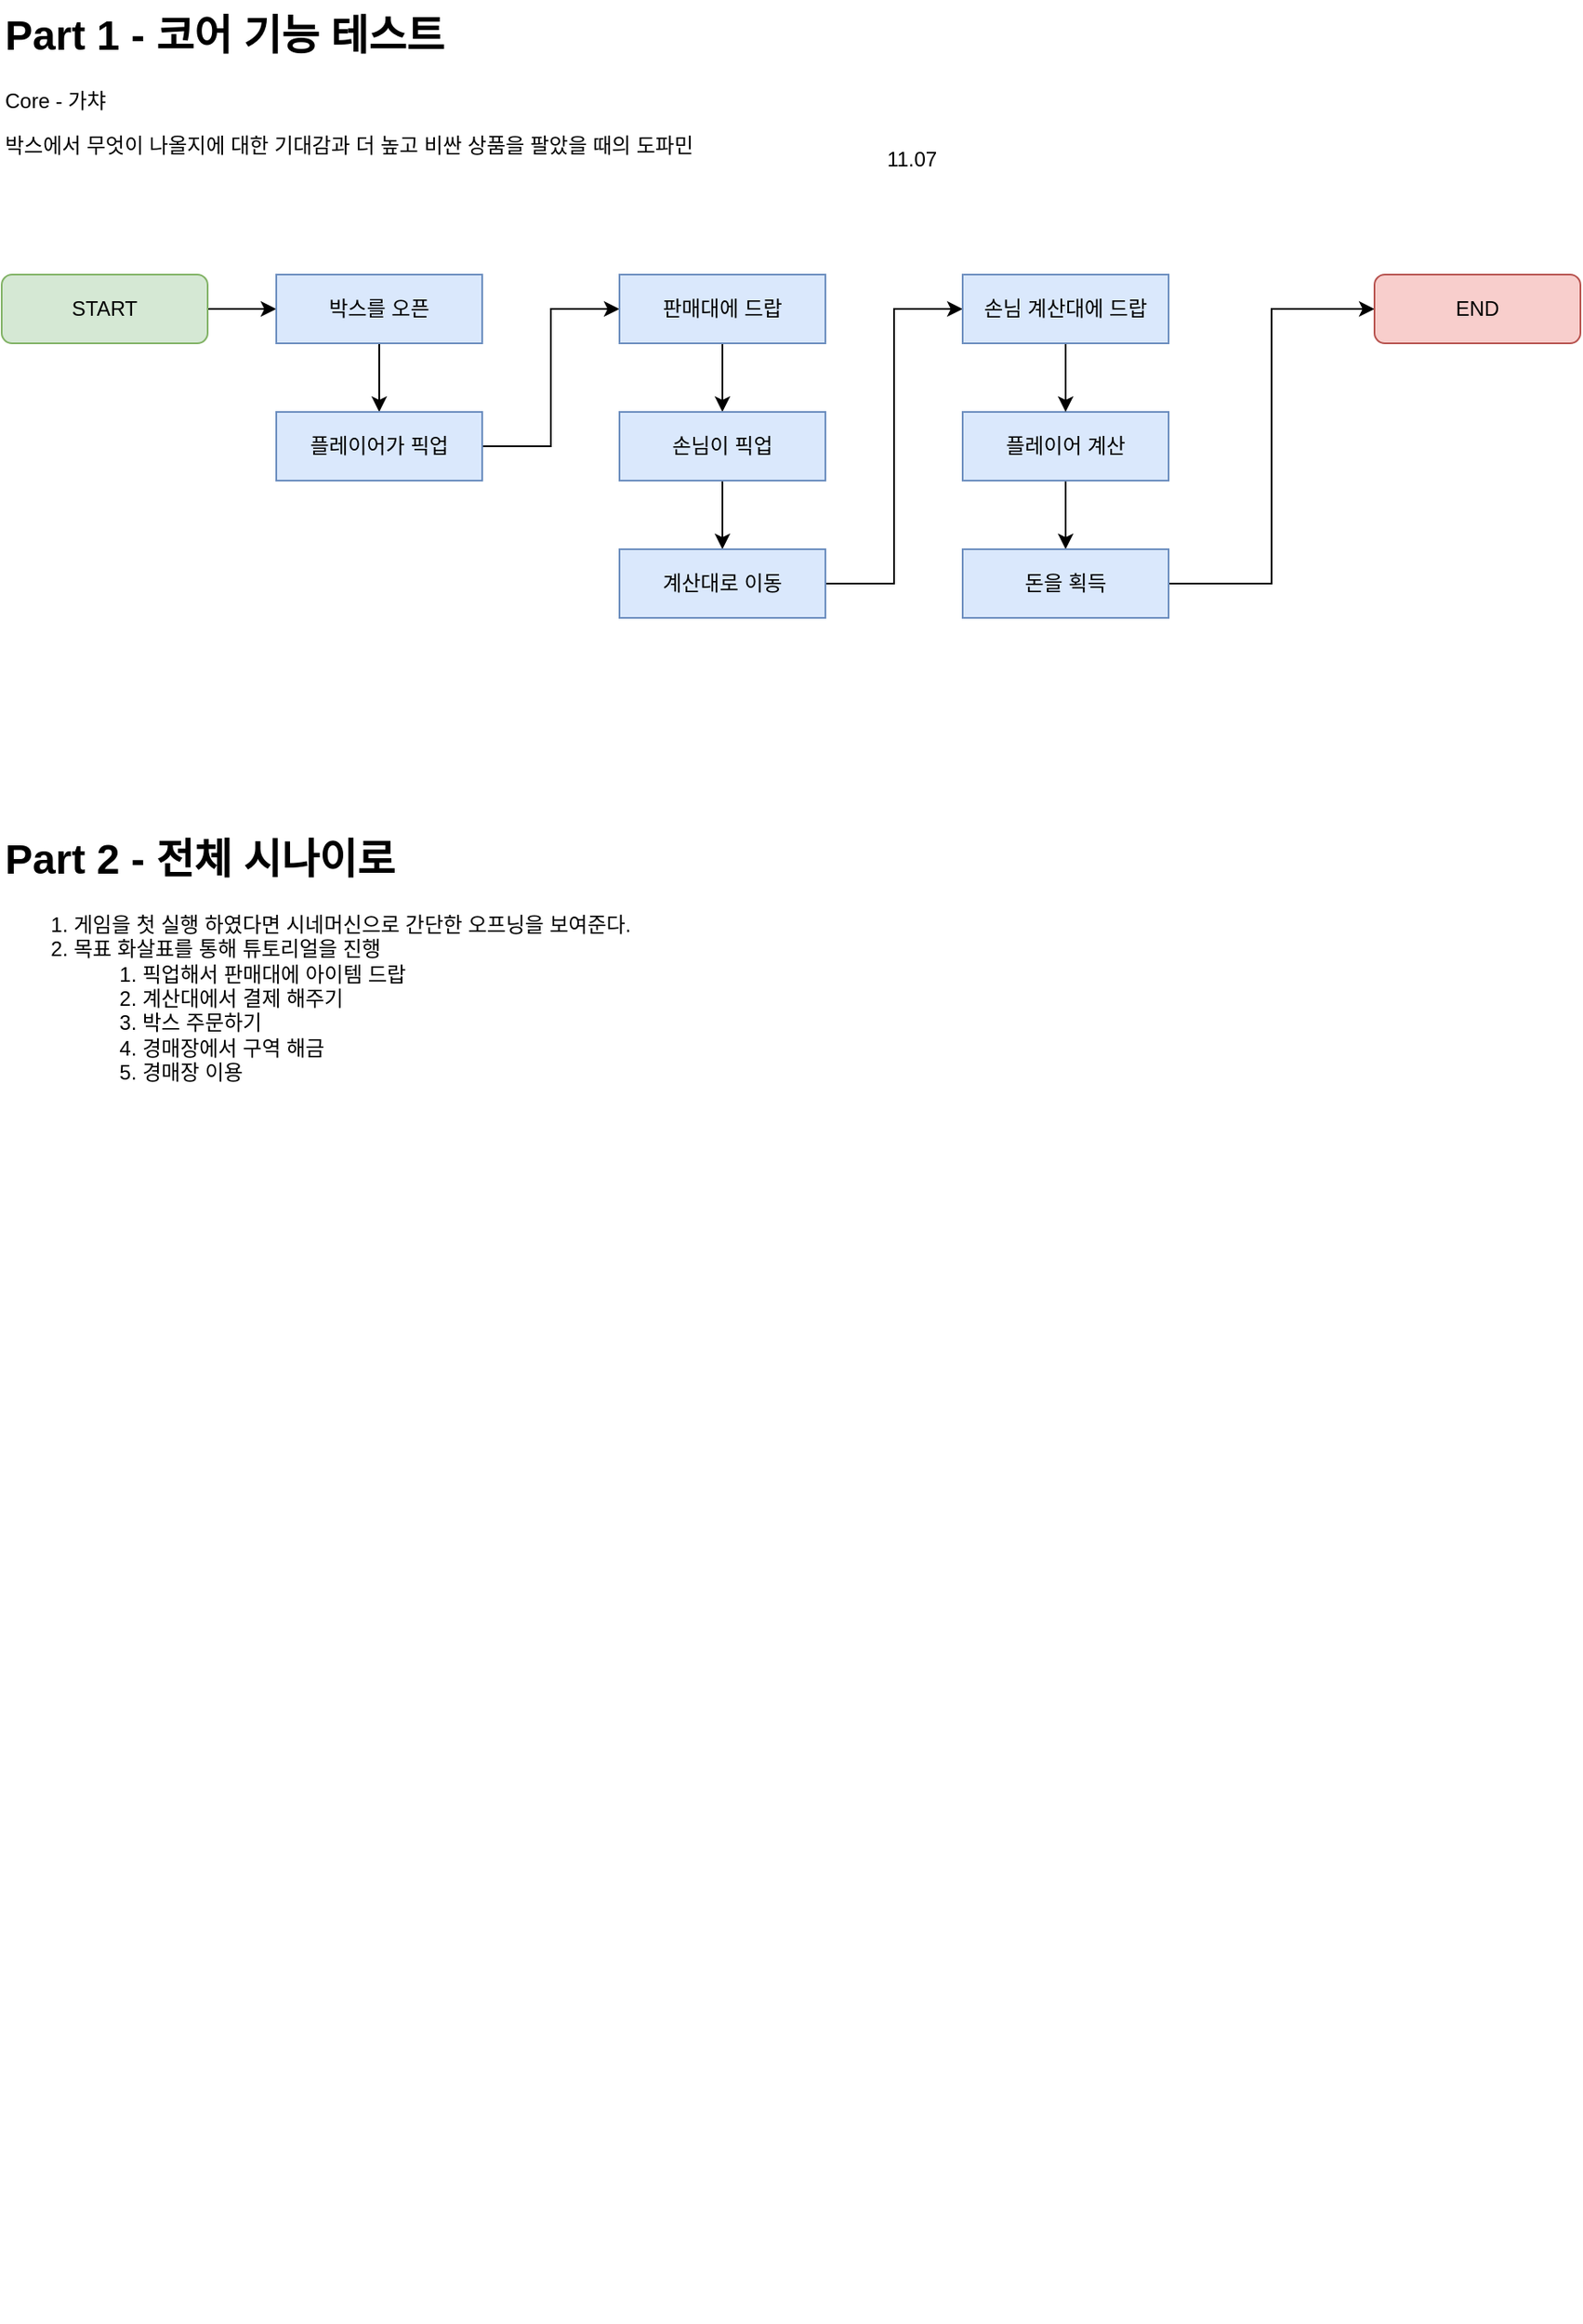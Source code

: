 <mxfile version="24.7.17" pages="5">
  <diagram name="전체 시나리오" id="DOYJuDzAEhyiMmyvPIrc">
    <mxGraphModel dx="1715" dy="990" grid="1" gridSize="10" guides="1" tooltips="1" connect="1" arrows="1" fold="1" page="1" pageScale="1" pageWidth="827" pageHeight="1169" math="0" shadow="0">
      <root>
        <mxCell id="0" />
        <mxCell id="1" parent="0" />
        <mxCell id="jv8xwE2ndzLyY_WKCRU7-3" value="&lt;h1 style=&quot;margin-top: 0px;&quot;&gt;Part 1 - 코어 기능 테스트&lt;/h1&gt;&lt;p&gt;Core - 가챠&lt;/p&gt;&lt;p&gt;박스에서 무엇이 나올지에 대한 기대감과 더 높고 비싼 상품을 팔았을 때의 도파민&lt;/p&gt;" style="text;html=1;whiteSpace=wrap;overflow=hidden;rounded=0;" parent="1" vertex="1">
          <mxGeometry x="40" y="40" width="440" height="110" as="geometry" />
        </mxCell>
        <mxCell id="jv8xwE2ndzLyY_WKCRU7-11" value="" style="edgeStyle=orthogonalEdgeStyle;rounded=0;orthogonalLoop=1;jettySize=auto;html=1;" parent="1" source="jv8xwE2ndzLyY_WKCRU7-4" target="jv8xwE2ndzLyY_WKCRU7-5" edge="1">
          <mxGeometry relative="1" as="geometry" />
        </mxCell>
        <mxCell id="jv8xwE2ndzLyY_WKCRU7-4" value="START" style="rounded=1;whiteSpace=wrap;html=1;fillColor=#d5e8d4;strokeColor=#82b366;" parent="1" vertex="1">
          <mxGeometry x="40" y="200" width="120" height="40" as="geometry" />
        </mxCell>
        <mxCell id="jv8xwE2ndzLyY_WKCRU7-12" value="" style="edgeStyle=orthogonalEdgeStyle;rounded=0;orthogonalLoop=1;jettySize=auto;html=1;" parent="1" source="jv8xwE2ndzLyY_WKCRU7-5" target="jv8xwE2ndzLyY_WKCRU7-6" edge="1">
          <mxGeometry relative="1" as="geometry" />
        </mxCell>
        <mxCell id="jv8xwE2ndzLyY_WKCRU7-5" value="박스를 오픈" style="rounded=0;whiteSpace=wrap;html=1;fillColor=#dae8fc;strokeColor=#6c8ebf;" parent="1" vertex="1">
          <mxGeometry x="200" y="200" width="120" height="40" as="geometry" />
        </mxCell>
        <mxCell id="-ojY_TbJWEaNhWdbn5IG-2" style="edgeStyle=orthogonalEdgeStyle;rounded=0;orthogonalLoop=1;jettySize=auto;html=1;entryX=0;entryY=0.5;entryDx=0;entryDy=0;" parent="1" source="jv8xwE2ndzLyY_WKCRU7-6" target="jv8xwE2ndzLyY_WKCRU7-7" edge="1">
          <mxGeometry relative="1" as="geometry" />
        </mxCell>
        <mxCell id="jv8xwE2ndzLyY_WKCRU7-6" value="플레이어가 픽업" style="rounded=0;whiteSpace=wrap;html=1;fillColor=#dae8fc;strokeColor=#6c8ebf;" parent="1" vertex="1">
          <mxGeometry x="200" y="280" width="120" height="40" as="geometry" />
        </mxCell>
        <mxCell id="-ojY_TbJWEaNhWdbn5IG-3" value="" style="edgeStyle=orthogonalEdgeStyle;rounded=0;orthogonalLoop=1;jettySize=auto;html=1;" parent="1" source="jv8xwE2ndzLyY_WKCRU7-7" target="jv8xwE2ndzLyY_WKCRU7-8" edge="1">
          <mxGeometry relative="1" as="geometry" />
        </mxCell>
        <mxCell id="jv8xwE2ndzLyY_WKCRU7-7" value="판매대에 드랍" style="rounded=0;whiteSpace=wrap;html=1;fillColor=#dae8fc;strokeColor=#6c8ebf;" parent="1" vertex="1">
          <mxGeometry x="400" y="200" width="120" height="40" as="geometry" />
        </mxCell>
        <mxCell id="-ojY_TbJWEaNhWdbn5IG-4" style="edgeStyle=orthogonalEdgeStyle;rounded=0;orthogonalLoop=1;jettySize=auto;html=1;entryX=0.5;entryY=0;entryDx=0;entryDy=0;" parent="1" source="jv8xwE2ndzLyY_WKCRU7-8" target="jv8xwE2ndzLyY_WKCRU7-9" edge="1">
          <mxGeometry relative="1" as="geometry" />
        </mxCell>
        <mxCell id="jv8xwE2ndzLyY_WKCRU7-8" value="손님이 픽업" style="rounded=0;whiteSpace=wrap;html=1;fillColor=#dae8fc;strokeColor=#6c8ebf;" parent="1" vertex="1">
          <mxGeometry x="400" y="280" width="120" height="40" as="geometry" />
        </mxCell>
        <mxCell id="-ojY_TbJWEaNhWdbn5IG-7" style="edgeStyle=orthogonalEdgeStyle;rounded=0;orthogonalLoop=1;jettySize=auto;html=1;entryX=0;entryY=0.5;entryDx=0;entryDy=0;" parent="1" source="jv8xwE2ndzLyY_WKCRU7-9" target="-ojY_TbJWEaNhWdbn5IG-5" edge="1">
          <mxGeometry relative="1" as="geometry" />
        </mxCell>
        <mxCell id="jv8xwE2ndzLyY_WKCRU7-9" value="계산대로 이동" style="rounded=0;whiteSpace=wrap;html=1;fillColor=#dae8fc;strokeColor=#6c8ebf;" parent="1" vertex="1">
          <mxGeometry x="400" y="360" width="120" height="40" as="geometry" />
        </mxCell>
        <mxCell id="jv8xwE2ndzLyY_WKCRU7-19" value="" style="edgeStyle=orthogonalEdgeStyle;rounded=0;orthogonalLoop=1;jettySize=auto;html=1;" parent="1" source="jv8xwE2ndzLyY_WKCRU7-16" target="jv8xwE2ndzLyY_WKCRU7-18" edge="1">
          <mxGeometry relative="1" as="geometry" />
        </mxCell>
        <mxCell id="jv8xwE2ndzLyY_WKCRU7-16" value="플레이어 계산" style="rounded=0;whiteSpace=wrap;html=1;fillColor=#dae8fc;strokeColor=#6c8ebf;" parent="1" vertex="1">
          <mxGeometry x="600" y="280" width="120" height="40" as="geometry" />
        </mxCell>
        <mxCell id="jv8xwE2ndzLyY_WKCRU7-22" style="edgeStyle=orthogonalEdgeStyle;rounded=0;orthogonalLoop=1;jettySize=auto;html=1;entryX=0;entryY=0.5;entryDx=0;entryDy=0;" parent="1" source="jv8xwE2ndzLyY_WKCRU7-18" target="jv8xwE2ndzLyY_WKCRU7-21" edge="1">
          <mxGeometry relative="1" as="geometry" />
        </mxCell>
        <mxCell id="jv8xwE2ndzLyY_WKCRU7-18" value="돈을 획득" style="rounded=0;whiteSpace=wrap;html=1;fillColor=#dae8fc;strokeColor=#6c8ebf;" parent="1" vertex="1">
          <mxGeometry x="600" y="360" width="120" height="40" as="geometry" />
        </mxCell>
        <mxCell id="jv8xwE2ndzLyY_WKCRU7-21" value="END" style="rounded=1;whiteSpace=wrap;html=1;fillColor=#f8cecc;strokeColor=#b85450;" parent="1" vertex="1">
          <mxGeometry x="840" y="200" width="120" height="40" as="geometry" />
        </mxCell>
        <mxCell id="-ojY_TbJWEaNhWdbn5IG-6" value="" style="edgeStyle=orthogonalEdgeStyle;rounded=0;orthogonalLoop=1;jettySize=auto;html=1;" parent="1" source="-ojY_TbJWEaNhWdbn5IG-5" target="jv8xwE2ndzLyY_WKCRU7-16" edge="1">
          <mxGeometry relative="1" as="geometry" />
        </mxCell>
        <mxCell id="-ojY_TbJWEaNhWdbn5IG-5" value="손님 계산대에 드랍" style="rounded=0;whiteSpace=wrap;html=1;fillColor=#dae8fc;strokeColor=#6c8ebf;" parent="1" vertex="1">
          <mxGeometry x="600" y="200" width="120" height="40" as="geometry" />
        </mxCell>
        <mxCell id="F43POZafzMb2VDVnIPFl-1" value="11.07" style="text;html=1;align=center;verticalAlign=middle;resizable=0;points=[];autosize=1;strokeColor=none;fillColor=none;" parent="1" vertex="1">
          <mxGeometry x="545" y="118" width="50" height="30" as="geometry" />
        </mxCell>
        <mxCell id="nkSjHAxlXvBxfvEC5h2b-1" value="&lt;h1 style=&quot;margin-top: 0px;&quot;&gt;Part 2 - 전체 시나이로&lt;/h1&gt;&lt;p&gt;&lt;/p&gt;&lt;ol&gt;&lt;li&gt;게임을 첫 실행 하였다면 시네머신으로 간단한 오프닝을 보여준다.&lt;/li&gt;&lt;li&gt;목표 화살표를 통해 튜토리얼을 진행&lt;/li&gt;&lt;ol&gt;&lt;li&gt;픽업해서 판매대에 아이템 드랍&lt;/li&gt;&lt;li&gt;계산대에서 결제 해주기&lt;/li&gt;&lt;li&gt;박스 주문하기&lt;/li&gt;&lt;li&gt;경매장에서 구역 해금&lt;/li&gt;&lt;li&gt;경매장 이용&lt;/li&gt;&lt;/ol&gt;&lt;/ol&gt;&lt;p&gt;&lt;/p&gt;" style="text;html=1;whiteSpace=wrap;overflow=hidden;rounded=0;" vertex="1" parent="1">
          <mxGeometry x="40" y="520" width="440" height="870" as="geometry" />
        </mxCell>
      </root>
    </mxGraphModel>
  </diagram>
  <diagram id="S6JVJ0GuF54kaxucYCdO" name="Part 1 기획">
    <mxGraphModel dx="1185" dy="688" grid="1" gridSize="10" guides="1" tooltips="1" connect="1" arrows="1" fold="1" page="1" pageScale="1" pageWidth="827" pageHeight="1169" math="0" shadow="0">
      <root>
        <mxCell id="0" />
        <mxCell id="1" parent="0" />
        <mxCell id="uD40q09yweiVoNbrNupI-1" value="&lt;h1 style=&quot;margin-top: 0px;&quot;&gt;Part 1 - 코어 기능 테스트&lt;/h1&gt;&lt;p&gt;Core - 가챠&lt;/p&gt;&lt;p&gt;박스에서 무엇이 나올지에 대한 기대감과 더 높고 비싼 상품을 팔았을 때의 도파민&lt;/p&gt;" style="text;html=1;whiteSpace=wrap;overflow=hidden;rounded=0;" parent="1" vertex="1">
          <mxGeometry x="40" y="40" width="440" height="110" as="geometry" />
        </mxCell>
        <mxCell id="uD40q09yweiVoNbrNupI-2" value="" style="edgeStyle=orthogonalEdgeStyle;rounded=0;orthogonalLoop=1;jettySize=auto;html=1;" parent="1" source="uD40q09yweiVoNbrNupI-3" target="uD40q09yweiVoNbrNupI-5" edge="1">
          <mxGeometry relative="1" as="geometry" />
        </mxCell>
        <mxCell id="uD40q09yweiVoNbrNupI-3" value="START" style="rounded=1;whiteSpace=wrap;html=1;fillColor=#d5e8d4;strokeColor=#82b366;" parent="1" vertex="1">
          <mxGeometry x="40" y="200" width="120" height="40" as="geometry" />
        </mxCell>
        <mxCell id="uD40q09yweiVoNbrNupI-4" value="" style="edgeStyle=orthogonalEdgeStyle;rounded=0;orthogonalLoop=1;jettySize=auto;html=1;" parent="1" source="uD40q09yweiVoNbrNupI-5" target="uD40q09yweiVoNbrNupI-7" edge="1">
          <mxGeometry relative="1" as="geometry" />
        </mxCell>
        <mxCell id="uD40q09yweiVoNbrNupI-5" value="박스를 오픈" style="rounded=0;whiteSpace=wrap;html=1;" parent="1" vertex="1">
          <mxGeometry x="200" y="200" width="120" height="40" as="geometry" />
        </mxCell>
        <mxCell id="uD40q09yweiVoNbrNupI-6" value="" style="edgeStyle=orthogonalEdgeStyle;rounded=0;orthogonalLoop=1;jettySize=auto;html=1;" parent="1" source="uD40q09yweiVoNbrNupI-7" target="uD40q09yweiVoNbrNupI-9" edge="1">
          <mxGeometry relative="1" as="geometry" />
        </mxCell>
        <mxCell id="uD40q09yweiVoNbrNupI-7" value="플레이어가 픽업" style="rounded=0;whiteSpace=wrap;html=1;" parent="1" vertex="1">
          <mxGeometry x="360" y="200" width="120" height="40" as="geometry" />
        </mxCell>
        <mxCell id="uD40q09yweiVoNbrNupI-8" style="edgeStyle=orthogonalEdgeStyle;rounded=0;orthogonalLoop=1;jettySize=auto;html=1;entryX=0;entryY=0.5;entryDx=0;entryDy=0;" parent="1" source="uD40q09yweiVoNbrNupI-9" target="uD40q09yweiVoNbrNupI-11" edge="1">
          <mxGeometry relative="1" as="geometry" />
        </mxCell>
        <mxCell id="uD40q09yweiVoNbrNupI-9" value="판매대에 드랍" style="rounded=0;whiteSpace=wrap;html=1;" parent="1" vertex="1">
          <mxGeometry x="360" y="280" width="120" height="40" as="geometry" />
        </mxCell>
        <mxCell id="uD40q09yweiVoNbrNupI-10" value="" style="edgeStyle=orthogonalEdgeStyle;rounded=0;orthogonalLoop=1;jettySize=auto;html=1;" parent="1" source="uD40q09yweiVoNbrNupI-11" target="uD40q09yweiVoNbrNupI-13" edge="1">
          <mxGeometry relative="1" as="geometry" />
        </mxCell>
        <mxCell id="uD40q09yweiVoNbrNupI-11" value="손님이 픽업" style="rounded=0;whiteSpace=wrap;html=1;" parent="1" vertex="1">
          <mxGeometry x="520" y="200" width="120" height="40" as="geometry" />
        </mxCell>
        <mxCell id="uD40q09yweiVoNbrNupI-12" style="edgeStyle=orthogonalEdgeStyle;rounded=0;orthogonalLoop=1;jettySize=auto;html=1;entryX=0;entryY=0.5;entryDx=0;entryDy=0;" parent="1" source="uD40q09yweiVoNbrNupI-13" target="uD40q09yweiVoNbrNupI-15" edge="1">
          <mxGeometry relative="1" as="geometry" />
        </mxCell>
        <mxCell id="uD40q09yweiVoNbrNupI-13" value="계산대로 이동" style="rounded=0;whiteSpace=wrap;html=1;" parent="1" vertex="1">
          <mxGeometry x="520" y="280" width="120" height="40" as="geometry" />
        </mxCell>
        <mxCell id="uD40q09yweiVoNbrNupI-14" value="" style="edgeStyle=orthogonalEdgeStyle;rounded=0;orthogonalLoop=1;jettySize=auto;html=1;" parent="1" source="uD40q09yweiVoNbrNupI-15" target="uD40q09yweiVoNbrNupI-17" edge="1">
          <mxGeometry relative="1" as="geometry" />
        </mxCell>
        <mxCell id="uD40q09yweiVoNbrNupI-15" value="플레이어 계산" style="rounded=0;whiteSpace=wrap;html=1;" parent="1" vertex="1">
          <mxGeometry x="680" y="200" width="120" height="40" as="geometry" />
        </mxCell>
        <mxCell id="uD40q09yweiVoNbrNupI-16" style="edgeStyle=orthogonalEdgeStyle;rounded=0;orthogonalLoop=1;jettySize=auto;html=1;entryX=0;entryY=0.5;entryDx=0;entryDy=0;" parent="1" source="uD40q09yweiVoNbrNupI-17" target="uD40q09yweiVoNbrNupI-18" edge="1">
          <mxGeometry relative="1" as="geometry" />
        </mxCell>
        <mxCell id="uD40q09yweiVoNbrNupI-17" value="돈을 획득" style="rounded=0;whiteSpace=wrap;html=1;" parent="1" vertex="1">
          <mxGeometry x="680" y="280" width="120" height="40" as="geometry" />
        </mxCell>
        <mxCell id="uD40q09yweiVoNbrNupI-18" value="END" style="rounded=1;whiteSpace=wrap;html=1;fillColor=#f8cecc;strokeColor=#b85450;" parent="1" vertex="1">
          <mxGeometry x="840" y="200" width="120" height="40" as="geometry" />
        </mxCell>
        <mxCell id="uD40q09yweiVoNbrNupI-19" value="&lt;h1 style=&quot;margin-top: 0px;&quot;&gt;시나리오 - 박스 오픈&lt;/h1&gt;&lt;p&gt;플레이어가 박스에게 오픈을 요청&lt;/p&gt;&lt;p&gt;박스를 오픈&lt;/p&gt;&lt;p&gt;아이템 표시&lt;/p&gt;" style="text;html=1;whiteSpace=wrap;overflow=hidden;rounded=0;" parent="1" vertex="1">
          <mxGeometry x="40" y="400" width="260" height="120" as="geometry" />
        </mxCell>
        <mxCell id="uD40q09yweiVoNbrNupI-20" value="&lt;h1 style=&quot;margin-top: 0px;&quot;&gt;시나리오 - 아이템 드랍&lt;/h1&gt;&lt;p&gt;플레이어가 판매대로 이동&lt;/p&gt;&lt;p&gt;판매대에 놓을 수 있는 만큼 아이템을 놓는다.&lt;/p&gt;" style="text;html=1;whiteSpace=wrap;overflow=hidden;rounded=0;" parent="1" vertex="1">
          <mxGeometry x="370" y="400" width="260" height="120" as="geometry" />
        </mxCell>
        <mxCell id="uD40q09yweiVoNbrNupI-21" value="&lt;h1 style=&quot;margin-top: 0px;&quot;&gt;시나리오 - 손님 픽업&lt;/h1&gt;&lt;p&gt;손님이 판매대로 이동&lt;/p&gt;&lt;p&gt;판매대에 가장 뒤에 놓인 상품을 픽업한다.&lt;/p&gt;" style="text;html=1;whiteSpace=wrap;overflow=hidden;rounded=0;" parent="1" vertex="1">
          <mxGeometry x="680" y="400" width="260" height="100" as="geometry" />
        </mxCell>
        <mxCell id="uD40q09yweiVoNbrNupI-22" value="&lt;h1 style=&quot;margin-top: 0px;&quot;&gt;시나리오 - 손님 계산&lt;/h1&gt;&lt;p&gt;손님이 계산대로 이동&lt;/p&gt;&lt;p&gt;플레이어가 근처에 있다면 계산하고 돈을 준다.&lt;/p&gt;" style="text;html=1;whiteSpace=wrap;overflow=hidden;rounded=0;" parent="1" vertex="1">
          <mxGeometry x="680" y="520" width="260" height="120" as="geometry" />
        </mxCell>
        <mxCell id="uD40q09yweiVoNbrNupI-23" value="&lt;h1 style=&quot;margin-top: 0px;&quot;&gt;시나리오 - 판매대&lt;/h1&gt;&lt;p&gt;플레이어가 아이템을 놓으면&lt;/p&gt;&lt;p&gt;스택형태로 쌓는다.&lt;/p&gt;&lt;p&gt;&lt;br&gt;&lt;/p&gt;&lt;p&gt;손님이 아이템을 가져갈려고 하면&lt;/p&gt;&lt;p&gt;가장 Top에 있는 아이템을 준다.&lt;/p&gt;" style="text;html=1;whiteSpace=wrap;overflow=hidden;rounded=0;" parent="1" vertex="1">
          <mxGeometry x="370" y="560" width="260" height="190" as="geometry" />
        </mxCell>
        <mxCell id="uD40q09yweiVoNbrNupI-24" value="&lt;h1 style=&quot;margin-top: 0px;&quot;&gt;시나리오 - 계산대&lt;/h1&gt;&lt;p&gt;손님이 계산대로 이동을 요청&lt;/p&gt;&lt;p&gt;현재 대기하고 있는 손님이 없다면 계산대 위치 값을 건네준다.&lt;/p&gt;&lt;p&gt;대기 손님이 있다면 가장 뒤에 손님 한칸 뒤에 위치 값을 건네준다.&lt;/p&gt;&lt;p&gt;계산대에서 기달리고 있는 모든 손님에 알고 있고&lt;/p&gt;&lt;p&gt;계산이 끝나면 한칸씩 이동하라고 요청한다.&lt;/p&gt;" style="text;html=1;whiteSpace=wrap;overflow=hidden;rounded=0;" parent="1" vertex="1">
          <mxGeometry x="960" y="400" width="390" height="170" as="geometry" />
        </mxCell>
        <mxCell id="uD40q09yweiVoNbrNupI-25" value="&lt;h1 style=&quot;margin-top: 0px;&quot;&gt;시나리오 - 아이템 픽업&lt;/h1&gt;&lt;p&gt;플레이어가 열린 상자에게 아이템을 픽업한다.&lt;/p&gt;&lt;p&gt;여러개의 아이템을 픽업할 경우 스택형태로 쌓인다.&lt;/p&gt;&lt;p&gt;&lt;br&gt;&lt;/p&gt;" style="text;html=1;whiteSpace=wrap;overflow=hidden;rounded=0;" parent="1" vertex="1">
          <mxGeometry x="40" y="560" width="260" height="120" as="geometry" />
        </mxCell>
        <mxCell id="uD40q09yweiVoNbrNupI-26" value="&lt;h1 style=&quot;margin-top: 0px;&quot;&gt;시나리오 - 박스 아이템 소진&lt;/h1&gt;&lt;p&gt;열린 박스가 더 이상 아이템이 없는 경우&lt;/p&gt;&lt;p&gt;내용물이 없는 박스로 변경&lt;/p&gt;&lt;p&gt;박스를 지운다.&lt;/p&gt;" style="text;html=1;whiteSpace=wrap;overflow=hidden;rounded=0;" parent="1" vertex="1">
          <mxGeometry x="40" y="720" width="310" height="120" as="geometry" />
        </mxCell>
        <mxCell id="sUvml_0UikpAhrxS5rQI-1" value="&lt;h1 style=&quot;margin-top: 0px;&quot;&gt;박스&lt;/h1&gt;&lt;p&gt;&lt;span style=&quot;font-size: 14px;&quot;&gt;기능&lt;/span&gt;&lt;/p&gt;&lt;p&gt;&lt;/p&gt;&lt;ul&gt;&lt;li&gt;&lt;span style=&quot;font-size: 14px;&quot;&gt;Open&lt;/span&gt;&lt;/li&gt;&lt;li&gt;&lt;span style=&quot;font-size: 14px;&quot;&gt;SendItem&lt;/span&gt;&lt;/li&gt;&lt;li&gt;&lt;span style=&quot;font-size: 14px;&quot;&gt;Broken&lt;/span&gt;&lt;/li&gt;&lt;li&gt;&lt;span style=&quot;font-size: 14px;&quot;&gt;CreateItem&lt;/span&gt;&lt;/li&gt;&lt;/ul&gt;&lt;div&gt;&lt;span style=&quot;font-size: 14px;&quot;&gt;알고있는거&lt;/span&gt;&lt;/div&gt;&lt;div&gt;&lt;ul&gt;&lt;li&gt;&lt;span style=&quot;font-size: 14px;&quot;&gt;자신의 상태 (New, Open, Broken)&lt;/span&gt;&lt;/li&gt;&lt;li&gt;&lt;span style=&quot;font-size: 14px;&quot;&gt;나올 수 있는 아이템의 원본&lt;/span&gt;&lt;/li&gt;&lt;li&gt;&lt;span style=&quot;font-size: 14px;&quot;&gt;해당 박스가 생성할 수 있는 아이템 갯수&lt;/span&gt;&lt;/li&gt;&lt;li&gt;&lt;span style=&quot;font-size: 14px;&quot;&gt;자신의 상태가 변경되었다고 알리는 이벤트&lt;/span&gt;&lt;/li&gt;&lt;/ul&gt;&lt;/div&gt;&lt;p&gt;&lt;/p&gt;" style="text;html=1;whiteSpace=wrap;overflow=hidden;rounded=0;" parent="1" vertex="1">
          <mxGeometry x="40" y="920" width="350" height="270" as="geometry" />
        </mxCell>
        <mxCell id="sUvml_0UikpAhrxS5rQI-4" value="&lt;h1 style=&quot;margin-top: 0px;&quot;&gt;플레이어&lt;/h1&gt;&lt;p&gt;&lt;span style=&quot;font-size: 14px;&quot;&gt;기능&lt;/span&gt;&lt;/p&gt;&lt;p&gt;&lt;/p&gt;&lt;ul&gt;&lt;li&gt;&lt;span style=&quot;font-size: 14px;&quot;&gt;Move&lt;/span&gt;&lt;/li&gt;&lt;li&gt;&lt;span style=&quot;font-size: 14px;&quot;&gt;PlayerInput&lt;/span&gt;&lt;/li&gt;&lt;li&gt;&lt;span style=&quot;font-size: 14px;&quot;&gt;PickUp&lt;/span&gt;&lt;/li&gt;&lt;li&gt;&lt;span style=&quot;font-size: 14px;&quot;&gt;Drop&lt;/span&gt;&lt;/li&gt;&lt;/ul&gt;&lt;div&gt;&lt;span style=&quot;font-size: 14px;&quot;&gt;알고있는거&lt;/span&gt;&lt;/div&gt;&lt;div&gt;&lt;ul&gt;&lt;li&gt;&lt;span style=&quot;font-size: 14px;&quot;&gt;이동 속도&lt;/span&gt;&lt;/li&gt;&lt;li&gt;&lt;span style=&quot;font-size: 14px;&quot;&gt;회전 속도&lt;/span&gt;&lt;/li&gt;&lt;li&gt;&lt;span style=&quot;font-size: 14px;&quot;&gt;들 수 있는 아이템들&lt;/span&gt;&lt;/li&gt;&lt;li&gt;&lt;span style=&quot;font-size: 14px;&quot;&gt;최대로 들 수 있는 아이템의 갯수&lt;/span&gt;&lt;/li&gt;&lt;li&gt;&lt;span style=&quot;font-size: 14px;&quot;&gt;박스&lt;/span&gt;&lt;/li&gt;&lt;li&gt;&lt;span style=&quot;font-size: 14px;&quot;&gt;판매대&lt;/span&gt;&lt;/li&gt;&lt;li&gt;&lt;span style=&quot;font-size: 14px;&quot;&gt;계산대&lt;/span&gt;&lt;/li&gt;&lt;/ul&gt;&lt;/div&gt;&lt;p&gt;&lt;/p&gt;" style="text;html=1;whiteSpace=wrap;overflow=hidden;rounded=0;" parent="1" vertex="1">
          <mxGeometry x="520" y="920" width="290" height="330" as="geometry" />
        </mxCell>
        <mxCell id="sUvml_0UikpAhrxS5rQI-5" value="&lt;h1 style=&quot;margin-top: 0px;&quot;&gt;판매대&lt;/h1&gt;&lt;p&gt;&lt;span style=&quot;font-size: 14px;&quot;&gt;기능&lt;/span&gt;&lt;/p&gt;&lt;p&gt;&lt;/p&gt;&lt;ul&gt;&lt;li&gt;&lt;span style=&quot;font-size: 14px;&quot;&gt;PushItem&lt;/span&gt;&lt;/li&gt;&lt;li&gt;&lt;span style=&quot;font-size: 14px;&quot;&gt;PopItem&lt;/span&gt;&lt;/li&gt;&lt;/ul&gt;&lt;div&gt;&lt;span style=&quot;font-size: 14px;&quot;&gt;알고있는거&lt;/span&gt;&lt;/div&gt;&lt;div&gt;&lt;ul&gt;&lt;li&gt;&lt;span style=&quot;font-size: 14px;&quot;&gt;전시된 아이템&lt;/span&gt;&lt;/li&gt;&lt;li&gt;&lt;span style=&quot;font-size: 14px;&quot;&gt;전시 아이템이 놓일 위치들&lt;/span&gt;&lt;/li&gt;&lt;li&gt;&lt;span style=&quot;font-size: 14px;&quot;&gt;최대 전시될 수 있는 개수&lt;/span&gt;&lt;/li&gt;&lt;/ul&gt;&lt;/div&gt;&lt;p&gt;&lt;/p&gt;" style="text;html=1;whiteSpace=wrap;overflow=hidden;rounded=0;" parent="1" vertex="1">
          <mxGeometry x="1000" y="921" width="290" height="250" as="geometry" />
        </mxCell>
        <mxCell id="sUvml_0UikpAhrxS5rQI-7" value="&lt;h1 style=&quot;margin-top: 0px;&quot;&gt;손님&lt;/h1&gt;&lt;p&gt;&lt;span style=&quot;font-size: 14px;&quot;&gt;기능&lt;/span&gt;&lt;/p&gt;&lt;p&gt;&lt;/p&gt;&lt;ul&gt;&lt;li&gt;&lt;span style=&quot;font-size: 14px;&quot;&gt;Move&lt;/span&gt;&lt;/li&gt;&lt;li&gt;&lt;span style=&quot;font-size: 14px;&quot;&gt;PickUp&lt;/span&gt;&lt;/li&gt;&lt;li&gt;&lt;span style=&quot;font-size: 14px;&quot;&gt;Drop&lt;/span&gt;&lt;/li&gt;&lt;li&gt;&lt;span style=&quot;font-size: 14px;&quot;&gt;Exit&lt;/span&gt;&lt;/li&gt;&lt;/ul&gt;&lt;div&gt;&lt;span style=&quot;font-size: 14px;&quot;&gt;알고있는거&lt;/span&gt;&lt;/div&gt;&lt;div&gt;&lt;ul&gt;&lt;li&gt;&lt;span style=&quot;font-size: 14px;&quot;&gt;이동 속도&lt;/span&gt;&lt;/li&gt;&lt;li&gt;&lt;span style=&quot;font-size: 14px;&quot;&gt;회전 속도&lt;/span&gt;&lt;/li&gt;&lt;li&gt;&lt;span style=&quot;font-size: 14px;&quot;&gt;판매대&lt;/span&gt;&lt;/li&gt;&lt;li&gt;&lt;span style=&quot;font-size: 14px;&quot;&gt;계산대&lt;/span&gt;&lt;/li&gt;&lt;/ul&gt;&lt;/div&gt;&lt;p&gt;&lt;/p&gt;" style="text;html=1;whiteSpace=wrap;overflow=hidden;rounded=0;" parent="1" vertex="1">
          <mxGeometry x="1320" y="920" width="260" height="250" as="geometry" />
        </mxCell>
        <mxCell id="sUvml_0UikpAhrxS5rQI-8" value="&lt;h1 style=&quot;margin-top: 0px;&quot;&gt;계산대&lt;/h1&gt;&lt;p&gt;&lt;span style=&quot;font-size: 14px;&quot;&gt;기능&lt;/span&gt;&lt;/p&gt;&lt;p&gt;&lt;/p&gt;&lt;ul&gt;&lt;li&gt;&lt;span style=&quot;font-size: 14px;&quot;&gt;Calculation&lt;/span&gt;&lt;/li&gt;&lt;li&gt;&lt;span style=&quot;font-size: 14px;&quot;&gt;Waiting&lt;/span&gt;&lt;/li&gt;&lt;li&gt;&lt;span style=&quot;font-size: 14px;&quot;&gt;MoveToFront&lt;/span&gt;&lt;/li&gt;&lt;li&gt;&lt;span style=&quot;font-size: 14px;&quot;&gt;PushCustomer&lt;/span&gt;&lt;/li&gt;&lt;li&gt;&lt;span style=&quot;font-size: 14px;&quot;&gt;PopCustomer&lt;/span&gt;&lt;/li&gt;&lt;/ul&gt;&lt;div&gt;&lt;span style=&quot;font-size: 14px;&quot;&gt;알고있는거&lt;/span&gt;&lt;/div&gt;&lt;div&gt;&lt;ul&gt;&lt;li&gt;&lt;span style=&quot;font-size: 14px;&quot;&gt;대기하고 있는 손님들&lt;/span&gt;&lt;/li&gt;&lt;li&gt;&lt;span style=&quot;font-size: 14px;&quot;&gt;대기 간격&lt;/span&gt;&lt;/li&gt;&lt;li&gt;&lt;span style=&quot;font-size: 14px;&quot;&gt;구매 상품&lt;/span&gt;&lt;/li&gt;&lt;li&gt;&lt;span style=&quot;font-size: 14px;&quot;&gt;플레이어&lt;/span&gt;&lt;/li&gt;&lt;li&gt;&lt;span style=&quot;font-size: 14px;&quot;&gt;구매자(손님)&lt;/span&gt;&lt;/li&gt;&lt;/ul&gt;&lt;/div&gt;&lt;p&gt;&lt;/p&gt;" style="text;html=1;whiteSpace=wrap;overflow=hidden;rounded=0;" parent="1" vertex="1">
          <mxGeometry x="1570" y="920" width="260" height="301" as="geometry" />
        </mxCell>
        <mxCell id="fu6bBYtksZWmMK5vE7BI-13" value="&lt;h1 style=&quot;margin-top: 0px;&quot;&gt;Responsibility GuideLine&lt;/h1&gt;&lt;p&gt;&lt;font style=&quot;font-size: 15px;&quot;&gt;하는 것 (doing)&lt;/font&gt;&lt;/p&gt;&lt;p&gt;&lt;/p&gt;&lt;ul&gt;&lt;li&gt;&lt;font style=&quot;font-size: 12px;&quot;&gt;객체를 생성하거나 계산을 수행하는 등의 스스로 하는 것&lt;/font&gt;&lt;/li&gt;&lt;li&gt;&lt;font style=&quot;font-size: 12px;&quot;&gt;다른 객체의 행동을 시작시키는 것&lt;/font&gt;&lt;/li&gt;&lt;li&gt;&lt;font style=&quot;font-size: 12px;&quot;&gt;다른 객체의 활동을 제어하고 조절하는 것&lt;/font&gt;&lt;/li&gt;&lt;/ul&gt;&lt;div&gt;&lt;font style=&quot;font-size: 15px;&quot;&gt;아는 것(Knowing)&lt;/font&gt;&lt;/div&gt;&lt;div&gt;&lt;ul&gt;&lt;li style=&quot;&quot;&gt;사적인 정보에 관해 아는 것&lt;/li&gt;&lt;li style=&quot;&quot;&gt;관련된 객체에 관해 아는 것&lt;/li&gt;&lt;li style=&quot;&quot;&gt;자신이 유도하거나 계산할 수 있는 것에 관해 아는 것&lt;/li&gt;&lt;/ul&gt;&lt;/div&gt;&lt;p&gt;&lt;/p&gt;" style="text;html=1;whiteSpace=wrap;overflow=hidden;rounded=0;" parent="1" vertex="1">
          <mxGeometry x="40" y="1720" width="400" height="230" as="geometry" />
        </mxCell>
        <mxCell id="QmSfz0ItW3tHtR-JE2o_-13" value="" style="group" parent="1" vertex="1" connectable="0">
          <mxGeometry x="40" y="1280" width="400" height="326" as="geometry" />
        </mxCell>
        <mxCell id="XbUVRTc-IKrBI8jmzX6d-2" value="Box" style="rounded=0;whiteSpace=wrap;html=1;" parent="QmSfz0ItW3tHtR-JE2o_-13" vertex="1">
          <mxGeometry width="400" height="40" as="geometry" />
        </mxCell>
        <mxCell id="XbUVRTc-IKrBI8jmzX6d-3" value="Responsibility (책임)" style="swimlane;fontStyle=0;childLayout=stackLayout;horizontal=1;startSize=26;fillColor=none;horizontalStack=0;resizeParent=1;resizeParentMax=0;resizeLast=0;collapsible=1;marginBottom=0;html=1;" parent="QmSfz0ItW3tHtR-JE2o_-13" vertex="1">
          <mxGeometry y="40" width="400" height="182" as="geometry" />
        </mxCell>
        <mxCell id="XbUVRTc-IKrBI8jmzX6d-4" value="박스를 열어 아이템 랜덤하게 생성하고 랜덤한 갯수를 가질 수 있다." style="text;strokeColor=none;fillColor=none;align=left;verticalAlign=top;spacingLeft=4;spacingRight=4;overflow=hidden;rotatable=0;points=[[0,0.5],[1,0.5]];portConstraint=eastwest;whiteSpace=wrap;html=1;" parent="XbUVRTc-IKrBI8jmzX6d-3" vertex="1">
          <mxGeometry y="26" width="400" height="26" as="geometry" />
        </mxCell>
        <mxCell id="XbUVRTc-IKrBI8jmzX6d-6" value="생성된 아이템들에 대해서 알고 있다." style="text;strokeColor=none;fillColor=none;align=left;verticalAlign=top;spacingLeft=4;spacingRight=4;overflow=hidden;rotatable=0;points=[[0,0.5],[1,0.5]];portConstraint=eastwest;whiteSpace=wrap;html=1;" parent="XbUVRTc-IKrBI8jmzX6d-3" vertex="1">
          <mxGeometry y="52" width="400" height="26" as="geometry" />
        </mxCell>
        <mxCell id="XbUVRTc-IKrBI8jmzX6d-5" value="생성된 아이템을 다른 객체에 넘길 수 있다." style="text;strokeColor=none;fillColor=none;align=left;verticalAlign=top;spacingLeft=4;spacingRight=4;overflow=hidden;rotatable=0;points=[[0,0.5],[1,0.5]];portConstraint=eastwest;whiteSpace=wrap;html=1;" parent="XbUVRTc-IKrBI8jmzX6d-3" vertex="1">
          <mxGeometry y="78" width="400" height="26" as="geometry" />
        </mxCell>
        <mxCell id="XbUVRTc-IKrBI8jmzX6d-16" value="자신의 상태를 알고 있다." style="text;strokeColor=none;fillColor=none;align=left;verticalAlign=top;spacingLeft=4;spacingRight=4;overflow=hidden;rotatable=0;points=[[0,0.5],[1,0.5]];portConstraint=eastwest;whiteSpace=wrap;html=1;" parent="XbUVRTc-IKrBI8jmzX6d-3" vertex="1">
          <mxGeometry y="104" width="400" height="26" as="geometry" />
        </mxCell>
        <mxCell id="XbUVRTc-IKrBI8jmzX6d-7" value="생성된 아이템이 더 이상 없을 때 상자를 부실 수 있다." style="text;strokeColor=none;fillColor=none;align=left;verticalAlign=top;spacingLeft=4;spacingRight=4;overflow=hidden;rotatable=0;points=[[0,0.5],[1,0.5]];portConstraint=eastwest;whiteSpace=wrap;html=1;" parent="XbUVRTc-IKrBI8jmzX6d-3" vertex="1">
          <mxGeometry y="130" width="400" height="26" as="geometry" />
        </mxCell>
        <mxCell id="XbUVRTc-IKrBI8jmzX6d-13" value="상자가 부셔질 때를 알릴 수 있다." style="text;strokeColor=none;fillColor=none;align=left;verticalAlign=top;spacingLeft=4;spacingRight=4;overflow=hidden;rotatable=0;points=[[0,0.5],[1,0.5]];portConstraint=eastwest;whiteSpace=wrap;html=1;" parent="XbUVRTc-IKrBI8jmzX6d-3" vertex="1">
          <mxGeometry y="156" width="400" height="26" as="geometry" />
        </mxCell>
        <mxCell id="XbUVRTc-IKrBI8jmzX6d-8" value="Collaboration (협업)" style="swimlane;fontStyle=0;childLayout=stackLayout;horizontal=1;startSize=26;fillColor=none;horizontalStack=0;resizeParent=1;resizeParentMax=0;resizeLast=0;collapsible=1;marginBottom=0;html=1;swimlaneLine=1;" parent="QmSfz0ItW3tHtR-JE2o_-13" vertex="1">
          <mxGeometry y="222" width="400" height="104" as="geometry" />
        </mxCell>
        <mxCell id="XbUVRTc-IKrBI8jmzX6d-9" value="CreateItemProbabilityTable" style="text;strokeColor=none;fillColor=none;align=left;verticalAlign=top;spacingLeft=4;spacingRight=4;overflow=hidden;rotatable=0;points=[[0,0.5],[1,0.5]];portConstraint=eastwest;whiteSpace=wrap;html=1;" parent="XbUVRTc-IKrBI8jmzX6d-8" vertex="1">
          <mxGeometry y="26" width="400" height="26" as="geometry" />
        </mxCell>
        <mxCell id="XbUVRTc-IKrBI8jmzX6d-15" value="CreateItems" style="text;strokeColor=none;fillColor=none;align=left;verticalAlign=top;spacingLeft=4;spacingRight=4;overflow=hidden;rotatable=0;points=[[0,0.5],[1,0.5]];portConstraint=eastwest;whiteSpace=wrap;html=1;" parent="XbUVRTc-IKrBI8jmzX6d-8" vertex="1">
          <mxGeometry y="52" width="400" height="26" as="geometry" />
        </mxCell>
        <mxCell id="XbUVRTc-IKrBI8jmzX6d-14" value="Player" style="text;strokeColor=none;fillColor=none;align=left;verticalAlign=top;spacingLeft=4;spacingRight=4;overflow=hidden;rotatable=0;points=[[0,0.5],[1,0.5]];portConstraint=eastwest;whiteSpace=wrap;html=1;" parent="XbUVRTc-IKrBI8jmzX6d-8" vertex="1">
          <mxGeometry y="78" width="400" height="26" as="geometry" />
        </mxCell>
        <mxCell id="QmSfz0ItW3tHtR-JE2o_-2" value="Player" style="rounded=0;whiteSpace=wrap;html=1;" parent="1" vertex="1">
          <mxGeometry x="480" y="1280" width="400" height="40" as="geometry" />
        </mxCell>
        <mxCell id="QmSfz0ItW3tHtR-JE2o_-3" value="Responsibility (책임)" style="swimlane;fontStyle=0;childLayout=stackLayout;horizontal=1;startSize=26;fillColor=none;horizontalStack=0;resizeParent=1;resizeParentMax=0;resizeLast=0;collapsible=1;marginBottom=0;html=1;" parent="1" vertex="1">
          <mxGeometry x="480" y="1320" width="400" height="234" as="geometry" />
        </mxCell>
        <mxCell id="QmSfz0ItW3tHtR-JE2o_-4" value="PlayerInput에 Move를 연결 시킨다." style="text;strokeColor=none;fillColor=none;align=left;verticalAlign=top;spacingLeft=4;spacingRight=4;overflow=hidden;rotatable=0;points=[[0,0.5],[1,0.5]];portConstraint=eastwest;whiteSpace=wrap;html=1;" parent="QmSfz0ItW3tHtR-JE2o_-3" vertex="1">
          <mxGeometry y="26" width="400" height="26" as="geometry" />
        </mxCell>
        <mxCell id="QmSfz0ItW3tHtR-JE2o_-5" value="아이템을 픽업 할 수 있다." style="text;strokeColor=none;fillColor=none;align=left;verticalAlign=top;spacingLeft=4;spacingRight=4;overflow=hidden;rotatable=0;points=[[0,0.5],[1,0.5]];portConstraint=eastwest;whiteSpace=wrap;html=1;" parent="QmSfz0ItW3tHtR-JE2o_-3" vertex="1">
          <mxGeometry y="52" width="400" height="26" as="geometry" />
        </mxCell>
        <mxCell id="QmSfz0ItW3tHtR-JE2o_-6" value="아이템을 드랍할 수 있다." style="text;strokeColor=none;fillColor=none;align=left;verticalAlign=top;spacingLeft=4;spacingRight=4;overflow=hidden;rotatable=0;points=[[0,0.5],[1,0.5]];portConstraint=eastwest;whiteSpace=wrap;html=1;" parent="QmSfz0ItW3tHtR-JE2o_-3" vertex="1">
          <mxGeometry y="78" width="400" height="26" as="geometry" />
        </mxCell>
        <mxCell id="QmSfz0ItW3tHtR-JE2o_-17" value="박스를 열 수 있다." style="text;strokeColor=none;fillColor=none;align=left;verticalAlign=top;spacingLeft=4;spacingRight=4;overflow=hidden;rotatable=0;points=[[0,0.5],[1,0.5]];portConstraint=eastwest;whiteSpace=wrap;html=1;" parent="QmSfz0ItW3tHtR-JE2o_-3" vertex="1">
          <mxGeometry y="104" width="400" height="26" as="geometry" />
        </mxCell>
        <mxCell id="QmSfz0ItW3tHtR-JE2o_-21" value="박스에서 아이템을 픽업할 수 있다." style="text;strokeColor=none;fillColor=none;align=left;verticalAlign=top;spacingLeft=4;spacingRight=4;overflow=hidden;rotatable=0;points=[[0,0.5],[1,0.5]];portConstraint=eastwest;whiteSpace=wrap;html=1;" parent="QmSfz0ItW3tHtR-JE2o_-3" vertex="1">
          <mxGeometry y="130" width="400" height="26" as="geometry" />
        </mxCell>
        <mxCell id="QmSfz0ItW3tHtR-JE2o_-22" value="판매대에 아이템을 드랍할 수 있다." style="text;strokeColor=none;fillColor=none;align=left;verticalAlign=top;spacingLeft=4;spacingRight=4;overflow=hidden;rotatable=0;points=[[0,0.5],[1,0.5]];portConstraint=eastwest;whiteSpace=wrap;html=1;" parent="QmSfz0ItW3tHtR-JE2o_-3" vertex="1">
          <mxGeometry y="156" width="400" height="26" as="geometry" />
        </mxCell>
        <mxCell id="QmSfz0ItW3tHtR-JE2o_-18" value="계산대에서 계산 할 수 있다." style="text;strokeColor=none;fillColor=none;align=left;verticalAlign=top;spacingLeft=4;spacingRight=4;overflow=hidden;rotatable=0;points=[[0,0.5],[1,0.5]];portConstraint=eastwest;whiteSpace=wrap;html=1;" parent="QmSfz0ItW3tHtR-JE2o_-3" vertex="1">
          <mxGeometry y="182" width="400" height="26" as="geometry" />
        </mxCell>
        <mxCell id="QmSfz0ItW3tHtR-JE2o_-106" value="돈을 획득할 수 있다." style="text;strokeColor=none;fillColor=none;align=left;verticalAlign=top;spacingLeft=4;spacingRight=4;overflow=hidden;rotatable=0;points=[[0,0.5],[1,0.5]];portConstraint=eastwest;whiteSpace=wrap;html=1;" parent="QmSfz0ItW3tHtR-JE2o_-3" vertex="1">
          <mxGeometry y="208" width="400" height="26" as="geometry" />
        </mxCell>
        <mxCell id="QmSfz0ItW3tHtR-JE2o_-8" value="Collaboration (협업)" style="swimlane;fontStyle=0;childLayout=stackLayout;horizontal=1;startSize=26;fillColor=none;horizontalStack=0;resizeParent=1;resizeParentMax=0;resizeLast=0;collapsible=1;marginBottom=0;html=1;swimlaneLine=1;" parent="1" vertex="1">
          <mxGeometry x="480" y="1554" width="400" height="130" as="geometry" />
        </mxCell>
        <mxCell id="QmSfz0ItW3tHtR-JE2o_-9" value="PlayerInput" style="text;strokeColor=none;fillColor=none;align=left;verticalAlign=top;spacingLeft=4;spacingRight=4;overflow=hidden;rotatable=0;points=[[0,0.5],[1,0.5]];portConstraint=eastwest;whiteSpace=wrap;html=1;" parent="QmSfz0ItW3tHtR-JE2o_-8" vertex="1">
          <mxGeometry y="26" width="400" height="26" as="geometry" />
        </mxCell>
        <mxCell id="QmSfz0ItW3tHtR-JE2o_-10" value="Move" style="text;strokeColor=none;fillColor=none;align=left;verticalAlign=top;spacingLeft=4;spacingRight=4;overflow=hidden;rotatable=0;points=[[0,0.5],[1,0.5]];portConstraint=eastwest;whiteSpace=wrap;html=1;" parent="QmSfz0ItW3tHtR-JE2o_-8" vertex="1">
          <mxGeometry y="52" width="400" height="26" as="geometry" />
        </mxCell>
        <mxCell id="QmSfz0ItW3tHtR-JE2o_-19" value="Box" style="text;strokeColor=none;fillColor=none;align=left;verticalAlign=top;spacingLeft=4;spacingRight=4;overflow=hidden;rotatable=0;points=[[0,0.5],[1,0.5]];portConstraint=eastwest;whiteSpace=wrap;html=1;" parent="QmSfz0ItW3tHtR-JE2o_-8" vertex="1">
          <mxGeometry y="78" width="400" height="26" as="geometry" />
        </mxCell>
        <mxCell id="QmSfz0ItW3tHtR-JE2o_-11" value="PickUpAndDrop" style="text;strokeColor=none;fillColor=none;align=left;verticalAlign=top;spacingLeft=4;spacingRight=4;overflow=hidden;rotatable=0;points=[[0,0.5],[1,0.5]];portConstraint=eastwest;whiteSpace=wrap;html=1;" parent="QmSfz0ItW3tHtR-JE2o_-8" vertex="1">
          <mxGeometry y="104" width="400" height="26" as="geometry" />
        </mxCell>
        <mxCell id="QmSfz0ItW3tHtR-JE2o_-24" value="PlayerInput" style="rounded=0;whiteSpace=wrap;html=1;" parent="1" vertex="1">
          <mxGeometry x="920" y="1280" width="400" height="40" as="geometry" />
        </mxCell>
        <mxCell id="QmSfz0ItW3tHtR-JE2o_-25" value="Responsibility (책임)" style="swimlane;fontStyle=0;childLayout=stackLayout;horizontal=1;startSize=26;fillColor=none;horizontalStack=0;resizeParent=1;resizeParentMax=0;resizeLast=0;collapsible=1;marginBottom=0;html=1;" parent="1" vertex="1">
          <mxGeometry x="920" y="1320" width="400" height="104" as="geometry" />
        </mxCell>
        <mxCell id="QmSfz0ItW3tHtR-JE2o_-26" value="유저의 조작을 감지 할 수 있다." style="text;strokeColor=none;fillColor=none;align=left;verticalAlign=top;spacingLeft=4;spacingRight=4;overflow=hidden;rotatable=0;points=[[0,0.5],[1,0.5]];portConstraint=eastwest;whiteSpace=wrap;html=1;" parent="QmSfz0ItW3tHtR-JE2o_-25" vertex="1">
          <mxGeometry y="26" width="400" height="26" as="geometry" />
        </mxCell>
        <mxCell id="QmSfz0ItW3tHtR-JE2o_-38" value="Move을 연결 할 수 있다." style="text;strokeColor=none;fillColor=none;align=left;verticalAlign=top;spacingLeft=4;spacingRight=4;overflow=hidden;rotatable=0;points=[[0,0.5],[1,0.5]];portConstraint=eastwest;whiteSpace=wrap;html=1;" parent="QmSfz0ItW3tHtR-JE2o_-25" vertex="1">
          <mxGeometry y="52" width="400" height="26" as="geometry" />
        </mxCell>
        <mxCell id="QmSfz0ItW3tHtR-JE2o_-39" value="연결된 Move에 방향을 갱신한다." style="text;strokeColor=none;fillColor=none;align=left;verticalAlign=top;spacingLeft=4;spacingRight=4;overflow=hidden;rotatable=0;points=[[0,0.5],[1,0.5]];portConstraint=eastwest;whiteSpace=wrap;html=1;" parent="QmSfz0ItW3tHtR-JE2o_-25" vertex="1">
          <mxGeometry y="78" width="400" height="26" as="geometry" />
        </mxCell>
        <mxCell id="QmSfz0ItW3tHtR-JE2o_-33" value="Collaboration (협업)" style="swimlane;fontStyle=0;childLayout=stackLayout;horizontal=1;startSize=26;fillColor=none;horizontalStack=0;resizeParent=1;resizeParentMax=0;resizeLast=0;collapsible=1;marginBottom=0;html=1;swimlaneLine=1;" parent="1" vertex="1">
          <mxGeometry x="920" y="1424" width="400" height="52" as="geometry" />
        </mxCell>
        <mxCell id="QmSfz0ItW3tHtR-JE2o_-35" value="Move" style="text;strokeColor=none;fillColor=none;align=left;verticalAlign=top;spacingLeft=4;spacingRight=4;overflow=hidden;rotatable=0;points=[[0,0.5],[1,0.5]];portConstraint=eastwest;whiteSpace=wrap;html=1;" parent="QmSfz0ItW3tHtR-JE2o_-33" vertex="1">
          <mxGeometry y="26" width="400" height="26" as="geometry" />
        </mxCell>
        <mxCell id="QmSfz0ItW3tHtR-JE2o_-40" value="SalesStand" style="rounded=0;whiteSpace=wrap;html=1;" parent="1" vertex="1">
          <mxGeometry x="1360" y="1280" width="400" height="40" as="geometry" />
        </mxCell>
        <mxCell id="QmSfz0ItW3tHtR-JE2o_-41" value="Responsibility (책임)" style="swimlane;fontStyle=0;childLayout=stackLayout;horizontal=1;startSize=26;fillColor=none;horizontalStack=0;resizeParent=1;resizeParentMax=0;resizeLast=0;collapsible=1;marginBottom=0;html=1;" parent="1" vertex="1">
          <mxGeometry x="1360" y="1320" width="400" height="182" as="geometry" />
        </mxCell>
        <mxCell id="QmSfz0ItW3tHtR-JE2o_-42" value="아이템을 판매대에 넣을 수 있다." style="text;strokeColor=none;fillColor=none;align=left;verticalAlign=top;spacingLeft=4;spacingRight=4;overflow=hidden;rotatable=0;points=[[0,0.5],[1,0.5]];portConstraint=eastwest;whiteSpace=wrap;html=1;" parent="QmSfz0ItW3tHtR-JE2o_-41" vertex="1">
          <mxGeometry y="26" width="400" height="26" as="geometry" />
        </mxCell>
        <mxCell id="QmSfz0ItW3tHtR-JE2o_-43" value="아이템을 판매대에서 뺄 수 있다." style="text;strokeColor=none;fillColor=none;align=left;verticalAlign=top;spacingLeft=4;spacingRight=4;overflow=hidden;rotatable=0;points=[[0,0.5],[1,0.5]];portConstraint=eastwest;whiteSpace=wrap;html=1;" parent="QmSfz0ItW3tHtR-JE2o_-41" vertex="1">
          <mxGeometry y="52" width="400" height="26" as="geometry" />
        </mxCell>
        <mxCell id="QmSfz0ItW3tHtR-JE2o_-44" value="판매대에 있는 아이템들을 알고 있다." style="text;strokeColor=none;fillColor=none;align=left;verticalAlign=top;spacingLeft=4;spacingRight=4;overflow=hidden;rotatable=0;points=[[0,0.5],[1,0.5]];portConstraint=eastwest;whiteSpace=wrap;html=1;" parent="QmSfz0ItW3tHtR-JE2o_-41" vertex="1">
          <mxGeometry y="78" width="400" height="26" as="geometry" />
        </mxCell>
        <mxCell id="QmSfz0ItW3tHtR-JE2o_-47" value="최대로 넣을 수 있는 아이템의 갯수를 알고 있다." style="text;strokeColor=none;fillColor=none;align=left;verticalAlign=top;spacingLeft=4;spacingRight=4;overflow=hidden;rotatable=0;points=[[0,0.5],[1,0.5]];portConstraint=eastwest;whiteSpace=wrap;html=1;" parent="QmSfz0ItW3tHtR-JE2o_-41" vertex="1">
          <mxGeometry y="104" width="400" height="26" as="geometry" />
        </mxCell>
        <mxCell id="QmSfz0ItW3tHtR-JE2o_-48" value="최대로 넣을 수 있는 아이템의 갯수를 알고 있다." style="text;strokeColor=none;fillColor=none;align=left;verticalAlign=top;spacingLeft=4;spacingRight=4;overflow=hidden;rotatable=0;points=[[0,0.5],[1,0.5]];portConstraint=eastwest;whiteSpace=wrap;html=1;" parent="QmSfz0ItW3tHtR-JE2o_-41" vertex="1">
          <mxGeometry y="130" width="400" height="26" as="geometry" />
        </mxCell>
        <mxCell id="QmSfz0ItW3tHtR-JE2o_-49" value="아이템이 놓일 위치들을 알고 있다." style="text;strokeColor=none;fillColor=none;align=left;verticalAlign=top;spacingLeft=4;spacingRight=4;overflow=hidden;rotatable=0;points=[[0,0.5],[1,0.5]];portConstraint=eastwest;whiteSpace=wrap;html=1;" parent="QmSfz0ItW3tHtR-JE2o_-41" vertex="1">
          <mxGeometry y="156" width="400" height="26" as="geometry" />
        </mxCell>
        <mxCell id="QmSfz0ItW3tHtR-JE2o_-45" value="Collaboration (협업)" style="swimlane;fontStyle=0;childLayout=stackLayout;horizontal=1;startSize=26;fillColor=none;horizontalStack=0;resizeParent=1;resizeParentMax=0;resizeLast=0;collapsible=1;marginBottom=0;html=1;swimlaneLine=1;" parent="1" vertex="1">
          <mxGeometry x="1360" y="1502" width="400" height="52" as="geometry" />
        </mxCell>
        <mxCell id="QmSfz0ItW3tHtR-JE2o_-46" value="PickUpAndDrop" style="text;strokeColor=none;fillColor=none;align=left;verticalAlign=top;spacingLeft=4;spacingRight=4;overflow=hidden;rotatable=0;points=[[0,0.5],[1,0.5]];portConstraint=eastwest;whiteSpace=wrap;html=1;" parent="QmSfz0ItW3tHtR-JE2o_-45" vertex="1">
          <mxGeometry y="26" width="400" height="26" as="geometry" />
        </mxCell>
        <mxCell id="QmSfz0ItW3tHtR-JE2o_-51" value="Move" style="rounded=0;whiteSpace=wrap;html=1;" parent="1" vertex="1">
          <mxGeometry x="480" y="1760" width="400" height="40" as="geometry" />
        </mxCell>
        <mxCell id="QmSfz0ItW3tHtR-JE2o_-52" value="Responsibility (책임)" style="swimlane;fontStyle=0;childLayout=stackLayout;horizontal=1;startSize=26;fillColor=none;horizontalStack=0;resizeParent=1;resizeParentMax=0;resizeLast=0;collapsible=1;marginBottom=0;html=1;" parent="1" vertex="1">
          <mxGeometry x="480" y="1800" width="400" height="104" as="geometry" />
        </mxCell>
        <mxCell id="QmSfz0ItW3tHtR-JE2o_-64" value="객체를 이동 시킬 수 있다." style="text;strokeColor=none;fillColor=none;align=left;verticalAlign=top;spacingLeft=4;spacingRight=4;overflow=hidden;rotatable=0;points=[[0,0.5],[1,0.5]];portConstraint=eastwest;whiteSpace=wrap;html=1;" parent="QmSfz0ItW3tHtR-JE2o_-52" vertex="1">
          <mxGeometry y="26" width="400" height="26" as="geometry" />
        </mxCell>
        <mxCell id="QmSfz0ItW3tHtR-JE2o_-78" value="이동 속도를 알고 있다." style="text;strokeColor=none;fillColor=none;align=left;verticalAlign=top;spacingLeft=4;spacingRight=4;overflow=hidden;rotatable=0;points=[[0,0.5],[1,0.5]];portConstraint=eastwest;whiteSpace=wrap;html=1;" parent="QmSfz0ItW3tHtR-JE2o_-52" vertex="1">
          <mxGeometry y="52" width="400" height="26" as="geometry" />
        </mxCell>
        <mxCell id="QmSfz0ItW3tHtR-JE2o_-79" value="회전 속도를 알고 있다." style="text;strokeColor=none;fillColor=none;align=left;verticalAlign=top;spacingLeft=4;spacingRight=4;overflow=hidden;rotatable=0;points=[[0,0.5],[1,0.5]];portConstraint=eastwest;whiteSpace=wrap;html=1;" parent="QmSfz0ItW3tHtR-JE2o_-52" vertex="1">
          <mxGeometry y="78" width="400" height="26" as="geometry" />
        </mxCell>
        <mxCell id="QmSfz0ItW3tHtR-JE2o_-59" value="Collaboration (협업)" style="swimlane;fontStyle=0;childLayout=stackLayout;horizontal=1;startSize=26;fillColor=none;horizontalStack=0;resizeParent=1;resizeParentMax=0;resizeLast=0;collapsible=1;marginBottom=0;html=1;swimlaneLine=1;" parent="1" vertex="1">
          <mxGeometry x="480" y="1904" width="400" height="52" as="geometry" />
        </mxCell>
        <mxCell id="QmSfz0ItW3tHtR-JE2o_-67" value="Customer" style="rounded=0;whiteSpace=wrap;html=1;" parent="1" vertex="1">
          <mxGeometry x="1800" y="1280" width="400" height="40" as="geometry" />
        </mxCell>
        <mxCell id="QmSfz0ItW3tHtR-JE2o_-68" value="Responsibility (책임)" style="swimlane;fontStyle=0;childLayout=stackLayout;horizontal=1;startSize=26;fillColor=none;horizontalStack=0;resizeParent=1;resizeParentMax=0;resizeLast=0;collapsible=1;marginBottom=0;html=1;" parent="1" vertex="1">
          <mxGeometry x="1800" y="1320" width="400" height="156" as="geometry" />
        </mxCell>
        <mxCell id="QmSfz0ItW3tHtR-JE2o_-69" value="AI가 지정한 경로에 맞추어 이동할 수 있다." style="text;strokeColor=none;fillColor=none;align=left;verticalAlign=top;spacingLeft=4;spacingRight=4;overflow=hidden;rotatable=0;points=[[0,0.5],[1,0.5]];portConstraint=eastwest;whiteSpace=wrap;html=1;" parent="QmSfz0ItW3tHtR-JE2o_-68" vertex="1">
          <mxGeometry y="26" width="400" height="26" as="geometry" />
        </mxCell>
        <mxCell id="QmSfz0ItW3tHtR-JE2o_-70" value="아이템을 픽업할 수 있다." style="text;strokeColor=none;fillColor=none;align=left;verticalAlign=top;spacingLeft=4;spacingRight=4;overflow=hidden;rotatable=0;points=[[0,0.5],[1,0.5]];portConstraint=eastwest;whiteSpace=wrap;html=1;" parent="QmSfz0ItW3tHtR-JE2o_-68" vertex="1">
          <mxGeometry y="52" width="400" height="26" as="geometry" />
        </mxCell>
        <mxCell id="QmSfz0ItW3tHtR-JE2o_-71" value="아이템을 드랍할 수 있다." style="text;strokeColor=none;fillColor=none;align=left;verticalAlign=top;spacingLeft=4;spacingRight=4;overflow=hidden;rotatable=0;points=[[0,0.5],[1,0.5]];portConstraint=eastwest;whiteSpace=wrap;html=1;" parent="QmSfz0ItW3tHtR-JE2o_-68" vertex="1">
          <mxGeometry y="78" width="400" height="26" as="geometry" />
        </mxCell>
        <mxCell id="QmSfz0ItW3tHtR-JE2o_-72" value="픽업한 아이템을 알고 있다." style="text;strokeColor=none;fillColor=none;align=left;verticalAlign=top;spacingLeft=4;spacingRight=4;overflow=hidden;rotatable=0;points=[[0,0.5],[1,0.5]];portConstraint=eastwest;whiteSpace=wrap;html=1;" parent="QmSfz0ItW3tHtR-JE2o_-68" vertex="1">
          <mxGeometry y="104" width="400" height="26" as="geometry" />
        </mxCell>
        <mxCell id="QmSfz0ItW3tHtR-JE2o_-73" value="가게의 밖으로 나갈 수 있다." style="text;strokeColor=none;fillColor=none;align=left;verticalAlign=top;spacingLeft=4;spacingRight=4;overflow=hidden;rotatable=0;points=[[0,0.5],[1,0.5]];portConstraint=eastwest;whiteSpace=wrap;html=1;" parent="QmSfz0ItW3tHtR-JE2o_-68" vertex="1">
          <mxGeometry y="130" width="400" height="26" as="geometry" />
        </mxCell>
        <mxCell id="QmSfz0ItW3tHtR-JE2o_-74" value="Collaboration (협업)" style="swimlane;fontStyle=0;childLayout=stackLayout;horizontal=1;startSize=26;fillColor=none;horizontalStack=0;resizeParent=1;resizeParentMax=0;resizeLast=0;collapsible=1;marginBottom=0;html=1;swimlaneLine=1;" parent="1" vertex="1">
          <mxGeometry x="1800" y="1476" width="400" height="104" as="geometry" />
        </mxCell>
        <mxCell id="QmSfz0ItW3tHtR-JE2o_-75" value="PathAI" style="text;strokeColor=none;fillColor=none;align=left;verticalAlign=top;spacingLeft=4;spacingRight=4;overflow=hidden;rotatable=0;points=[[0,0.5],[1,0.5]];portConstraint=eastwest;whiteSpace=wrap;html=1;" parent="QmSfz0ItW3tHtR-JE2o_-74" vertex="1">
          <mxGeometry y="26" width="400" height="26" as="geometry" />
        </mxCell>
        <mxCell id="QmSfz0ItW3tHtR-JE2o_-76" value="Move" style="text;strokeColor=none;fillColor=none;align=left;verticalAlign=top;spacingLeft=4;spacingRight=4;overflow=hidden;rotatable=0;points=[[0,0.5],[1,0.5]];portConstraint=eastwest;whiteSpace=wrap;html=1;" parent="QmSfz0ItW3tHtR-JE2o_-74" vertex="1">
          <mxGeometry y="52" width="400" height="26" as="geometry" />
        </mxCell>
        <mxCell id="QmSfz0ItW3tHtR-JE2o_-77" value="PickUpAndDrop" style="text;strokeColor=none;fillColor=none;align=left;verticalAlign=top;spacingLeft=4;spacingRight=4;overflow=hidden;rotatable=0;points=[[0,0.5],[1,0.5]];portConstraint=eastwest;whiteSpace=wrap;html=1;" parent="QmSfz0ItW3tHtR-JE2o_-74" vertex="1">
          <mxGeometry y="78" width="400" height="26" as="geometry" />
        </mxCell>
        <mxCell id="QmSfz0ItW3tHtR-JE2o_-80" value="PickUpAndDrop" style="rounded=0;whiteSpace=wrap;html=1;" parent="1" vertex="1">
          <mxGeometry x="920" y="1760" width="400" height="40" as="geometry" />
        </mxCell>
        <mxCell id="QmSfz0ItW3tHtR-JE2o_-81" value="Responsibility (책임)" style="swimlane;fontStyle=0;childLayout=stackLayout;horizontal=1;startSize=26;fillColor=none;horizontalStack=0;resizeParent=1;resizeParentMax=0;resizeLast=0;collapsible=1;marginBottom=0;html=1;" parent="1" vertex="1">
          <mxGeometry x="920" y="1800" width="400" height="182" as="geometry" />
        </mxCell>
        <mxCell id="QmSfz0ItW3tHtR-JE2o_-82" value="아이템을 픽업할 수 있다." style="text;strokeColor=none;fillColor=none;align=left;verticalAlign=top;spacingLeft=4;spacingRight=4;overflow=hidden;rotatable=0;points=[[0,0.5],[1,0.5]];portConstraint=eastwest;whiteSpace=wrap;html=1;" parent="QmSfz0ItW3tHtR-JE2o_-81" vertex="1">
          <mxGeometry y="26" width="400" height="26" as="geometry" />
        </mxCell>
        <mxCell id="QmSfz0ItW3tHtR-JE2o_-83" value="아이템 픽업" style="text;strokeColor=none;fillColor=none;align=left;verticalAlign=top;spacingLeft=4;spacingRight=4;overflow=hidden;rotatable=0;points=[[0,0.5],[1,0.5]];portConstraint=eastwest;whiteSpace=wrap;html=1;" parent="QmSfz0ItW3tHtR-JE2o_-81" vertex="1">
          <mxGeometry y="52" width="400" height="26" as="geometry" />
        </mxCell>
        <mxCell id="QmSfz0ItW3tHtR-JE2o_-84" value="아이템 드랍" style="text;strokeColor=none;fillColor=none;align=left;verticalAlign=top;spacingLeft=4;spacingRight=4;overflow=hidden;rotatable=0;points=[[0,0.5],[1,0.5]];portConstraint=eastwest;whiteSpace=wrap;html=1;" parent="QmSfz0ItW3tHtR-JE2o_-81" vertex="1">
          <mxGeometry y="78" width="400" height="26" as="geometry" />
        </mxCell>
        <mxCell id="QmSfz0ItW3tHtR-JE2o_-87" value="아이템이 쌓이는 위치에 대해서 계산할 수 있다." style="text;strokeColor=none;fillColor=none;align=left;verticalAlign=top;spacingLeft=4;spacingRight=4;overflow=hidden;rotatable=0;points=[[0,0.5],[1,0.5]];portConstraint=eastwest;whiteSpace=wrap;html=1;" parent="QmSfz0ItW3tHtR-JE2o_-81" vertex="1">
          <mxGeometry y="104" width="400" height="26" as="geometry" />
        </mxCell>
        <mxCell id="QmSfz0ItW3tHtR-JE2o_-86" value="가장 Top에 있는 아이템이 무엇인지 알고 있다." style="text;strokeColor=none;fillColor=none;align=left;verticalAlign=top;spacingLeft=4;spacingRight=4;overflow=hidden;rotatable=0;points=[[0,0.5],[1,0.5]];portConstraint=eastwest;whiteSpace=wrap;html=1;" parent="QmSfz0ItW3tHtR-JE2o_-81" vertex="1">
          <mxGeometry y="130" width="400" height="26" as="geometry" />
        </mxCell>
        <mxCell id="QmSfz0ItW3tHtR-JE2o_-88" value="최대로 쌓을 수 있는 아이템 개수를 알고있다." style="text;strokeColor=none;fillColor=none;align=left;verticalAlign=top;spacingLeft=4;spacingRight=4;overflow=hidden;rotatable=0;points=[[0,0.5],[1,0.5]];portConstraint=eastwest;whiteSpace=wrap;html=1;" parent="QmSfz0ItW3tHtR-JE2o_-81" vertex="1">
          <mxGeometry y="156" width="400" height="26" as="geometry" />
        </mxCell>
        <mxCell id="QmSfz0ItW3tHtR-JE2o_-85" value="Collaboration (협업)" style="swimlane;fontStyle=0;childLayout=stackLayout;horizontal=1;startSize=26;fillColor=none;horizontalStack=0;resizeParent=1;resizeParentMax=0;resizeLast=0;collapsible=1;marginBottom=0;html=1;swimlaneLine=1;" parent="1" vertex="1">
          <mxGeometry x="920" y="1982" width="400" height="52" as="geometry" />
        </mxCell>
        <mxCell id="QmSfz0ItW3tHtR-JE2o_-90" value="Actor" style="text;strokeColor=none;fillColor=none;align=left;verticalAlign=top;spacingLeft=4;spacingRight=4;overflow=hidden;rotatable=0;points=[[0,0.5],[1,0.5]];portConstraint=eastwest;whiteSpace=wrap;html=1;" parent="QmSfz0ItW3tHtR-JE2o_-85" vertex="1">
          <mxGeometry y="26" width="400" height="26" as="geometry" />
        </mxCell>
        <mxCell id="QmSfz0ItW3tHtR-JE2o_-91" value="Counter" style="rounded=0;whiteSpace=wrap;html=1;" parent="1" vertex="1">
          <mxGeometry x="2240" y="1280" width="400" height="40" as="geometry" />
        </mxCell>
        <mxCell id="QmSfz0ItW3tHtR-JE2o_-92" value="Responsibility (책임)" style="swimlane;fontStyle=0;childLayout=stackLayout;horizontal=1;startSize=26;fillColor=none;horizontalStack=0;resizeParent=1;resizeParentMax=0;resizeLast=0;collapsible=1;marginBottom=0;html=1;" parent="1" vertex="1">
          <mxGeometry x="2240" y="1320" width="400" height="234" as="geometry" />
        </mxCell>
        <mxCell id="QmSfz0ItW3tHtR-JE2o_-93" value="손님에게 구매하고자 하는 아이템을 놓으라고 할 수 있다." style="text;strokeColor=none;fillColor=none;align=left;verticalAlign=top;spacingLeft=4;spacingRight=4;overflow=hidden;rotatable=0;points=[[0,0.5],[1,0.5]];portConstraint=eastwest;whiteSpace=wrap;html=1;" parent="QmSfz0ItW3tHtR-JE2o_-92" vertex="1">
          <mxGeometry y="26" width="400" height="26" as="geometry" />
        </mxCell>
        <mxCell id="QmSfz0ItW3tHtR-JE2o_-94" value="놓인 아이템을 포장할 수 있다." style="text;strokeColor=none;fillColor=none;align=left;verticalAlign=top;spacingLeft=4;spacingRight=4;overflow=hidden;rotatable=0;points=[[0,0.5],[1,0.5]];portConstraint=eastwest;whiteSpace=wrap;html=1;" parent="QmSfz0ItW3tHtR-JE2o_-92" vertex="1">
          <mxGeometry y="52" width="400" height="26" as="geometry" />
        </mxCell>
        <mxCell id="QmSfz0ItW3tHtR-JE2o_-96" value="포장지를 손님에게 건네줄 수 있다." style="text;strokeColor=none;fillColor=none;align=left;verticalAlign=top;spacingLeft=4;spacingRight=4;overflow=hidden;rotatable=0;points=[[0,0.5],[1,0.5]];portConstraint=eastwest;whiteSpace=wrap;html=1;" parent="QmSfz0ItW3tHtR-JE2o_-92" vertex="1">
          <mxGeometry y="78" width="400" height="26" as="geometry" />
        </mxCell>
        <mxCell id="QmSfz0ItW3tHtR-JE2o_-95" value="포장된 아이템의 값을 계산할 수 있다." style="text;strokeColor=none;fillColor=none;align=left;verticalAlign=top;spacingLeft=4;spacingRight=4;overflow=hidden;rotatable=0;points=[[0,0.5],[1,0.5]];portConstraint=eastwest;whiteSpace=wrap;html=1;" parent="QmSfz0ItW3tHtR-JE2o_-92" vertex="1">
          <mxGeometry y="104" width="400" height="26" as="geometry" />
        </mxCell>
        <mxCell id="QmSfz0ItW3tHtR-JE2o_-102" value="손님에게 나가라고 할 수 있다." style="text;strokeColor=none;fillColor=none;align=left;verticalAlign=top;spacingLeft=4;spacingRight=4;overflow=hidden;rotatable=0;points=[[0,0.5],[1,0.5]];portConstraint=eastwest;whiteSpace=wrap;html=1;" parent="QmSfz0ItW3tHtR-JE2o_-92" vertex="1">
          <mxGeometry y="130" width="400" height="26" as="geometry" />
        </mxCell>
        <mxCell id="QmSfz0ItW3tHtR-JE2o_-103" value="포장 객체에 대해서 알고 있다." style="text;strokeColor=none;fillColor=none;align=left;verticalAlign=top;spacingLeft=4;spacingRight=4;overflow=hidden;rotatable=0;points=[[0,0.5],[1,0.5]];portConstraint=eastwest;whiteSpace=wrap;html=1;" parent="QmSfz0ItW3tHtR-JE2o_-92" vertex="1">
          <mxGeometry y="156" width="400" height="26" as="geometry" />
        </mxCell>
        <mxCell id="QmSfz0ItW3tHtR-JE2o_-104" value="손님에 구매 아이템이 놓일 위치를 알고 있다." style="text;strokeColor=none;fillColor=none;align=left;verticalAlign=top;spacingLeft=4;spacingRight=4;overflow=hidden;rotatable=0;points=[[0,0.5],[1,0.5]];portConstraint=eastwest;whiteSpace=wrap;html=1;" parent="QmSfz0ItW3tHtR-JE2o_-92" vertex="1">
          <mxGeometry y="182" width="400" height="26" as="geometry" />
        </mxCell>
        <mxCell id="QmSfz0ItW3tHtR-JE2o_-105" value="손님이 놓은 아이템들의 총 합을 알 고 있다." style="text;strokeColor=none;fillColor=none;align=left;verticalAlign=top;spacingLeft=4;spacingRight=4;overflow=hidden;rotatable=0;points=[[0,0.5],[1,0.5]];portConstraint=eastwest;whiteSpace=wrap;html=1;" parent="QmSfz0ItW3tHtR-JE2o_-92" vertex="1">
          <mxGeometry y="208" width="400" height="26" as="geometry" />
        </mxCell>
        <mxCell id="QmSfz0ItW3tHtR-JE2o_-98" value="Collaboration (협업)" style="swimlane;fontStyle=0;childLayout=stackLayout;horizontal=1;startSize=26;fillColor=none;horizontalStack=0;resizeParent=1;resizeParentMax=0;resizeLast=0;collapsible=1;marginBottom=0;html=1;swimlaneLine=1;" parent="1" vertex="1">
          <mxGeometry x="2240" y="1554" width="400" height="78" as="geometry" />
        </mxCell>
        <mxCell id="QmSfz0ItW3tHtR-JE2o_-99" value="Player" style="text;strokeColor=none;fillColor=none;align=left;verticalAlign=top;spacingLeft=4;spacingRight=4;overflow=hidden;rotatable=0;points=[[0,0.5],[1,0.5]];portConstraint=eastwest;whiteSpace=wrap;html=1;" parent="QmSfz0ItW3tHtR-JE2o_-98" vertex="1">
          <mxGeometry y="26" width="400" height="26" as="geometry" />
        </mxCell>
        <mxCell id="QmSfz0ItW3tHtR-JE2o_-100" value="Customer" style="text;strokeColor=none;fillColor=none;align=left;verticalAlign=top;spacingLeft=4;spacingRight=4;overflow=hidden;rotatable=0;points=[[0,0.5],[1,0.5]];portConstraint=eastwest;whiteSpace=wrap;html=1;" parent="QmSfz0ItW3tHtR-JE2o_-98" vertex="1">
          <mxGeometry y="52" width="400" height="26" as="geometry" />
        </mxCell>
        <mxCell id="ETwptf1R_kgWSmoU05YT-2" value="&lt;h1 style=&quot;margin-top: 0px;&quot;&gt;시나리오 - 아이템 드랍&lt;/h1&gt;&lt;p&gt;플레이어가 판매대로 이동&lt;/p&gt;&lt;p&gt;판매대에 놓을 수 있는 만큼 아이템을 놓는다.&lt;/p&gt;" style="text;html=1;whiteSpace=wrap;overflow=hidden;rounded=0;" parent="1" vertex="1">
          <mxGeometry x="100" y="2380" width="260" height="120" as="geometry" />
        </mxCell>
        <mxCell id="ETwptf1R_kgWSmoU05YT-3" value="&lt;h1 style=&quot;margin-top: 0px;&quot;&gt;시나리오 - 판매대&lt;/h1&gt;&lt;p&gt;플레이어가 아이템을 놓으면&lt;/p&gt;&lt;p&gt;스택형태로 쌓는다.&lt;/p&gt;&lt;p&gt;&lt;br&gt;&lt;/p&gt;&lt;p&gt;손님이 아이템을 가져갈려고 하면&lt;/p&gt;&lt;p&gt;가장 Top에 있는 아이템을 준다.&lt;/p&gt;" style="text;html=1;whiteSpace=wrap;overflow=hidden;rounded=0;" parent="1" vertex="1">
          <mxGeometry x="100" y="2540" width="260" height="190" as="geometry" />
        </mxCell>
        <mxCell id="ETwptf1R_kgWSmoU05YT-6" value="Box" style="rounded=0;whiteSpace=wrap;html=1;" parent="1" vertex="1">
          <mxGeometry x="720" y="2480" width="120" height="40" as="geometry" />
        </mxCell>
        <mxCell id="ETwptf1R_kgWSmoU05YT-17" style="edgeStyle=orthogonalEdgeStyle;rounded=0;orthogonalLoop=1;jettySize=auto;html=1;exitX=1;exitY=0.25;exitDx=0;exitDy=0;entryX=0;entryY=0.25;entryDx=0;entryDy=0;" parent="1" edge="1">
          <mxGeometry relative="1" as="geometry">
            <mxPoint x="575" y="2500" as="sourcePoint" />
            <mxPoint x="720" y="2500" as="targetPoint" />
          </mxGeometry>
        </mxCell>
        <mxCell id="ETwptf1R_kgWSmoU05YT-20" style="edgeStyle=orthogonalEdgeStyle;rounded=0;orthogonalLoop=1;jettySize=auto;html=1;" parent="1" source="ETwptf1R_kgWSmoU05YT-7" target="ETwptf1R_kgWSmoU05YT-14" edge="1">
          <mxGeometry relative="1" as="geometry" />
        </mxCell>
        <mxCell id="ETwptf1R_kgWSmoU05YT-7" value="InteractionSensor" style="rounded=0;whiteSpace=wrap;html=1;" parent="1" vertex="1">
          <mxGeometry x="455" y="2480" width="120" height="40" as="geometry" />
        </mxCell>
        <mxCell id="ETwptf1R_kgWSmoU05YT-14" value="SalesStand" style="rounded=0;whiteSpace=wrap;html=1;" parent="1" vertex="1">
          <mxGeometry x="455" y="2620" width="120" height="40" as="geometry" />
        </mxCell>
        <mxCell id="ETwptf1R_kgWSmoU05YT-16" value="상호작용 요청" style="text;html=1;align=center;verticalAlign=middle;resizable=0;points=[];autosize=1;strokeColor=none;fillColor=none;" parent="1" vertex="1">
          <mxGeometry x="414" y="2560" width="90" height="30" as="geometry" />
        </mxCell>
        <mxCell id="ETwptf1R_kgWSmoU05YT-18" value="상호작용 요청" style="text;html=1;align=center;verticalAlign=middle;resizable=0;points=[];autosize=1;strokeColor=none;fillColor=none;" parent="1" vertex="1">
          <mxGeometry x="600" y="2470" width="90" height="30" as="geometry" />
        </mxCell>
        <mxCell id="ETwptf1R_kgWSmoU05YT-19" value="&lt;ol&gt;&lt;h1 style=&quot;margin-top: 0px;&quot;&gt;&lt;span style=&quot;background-color: initial;&quot;&gt;IS to BOX&lt;/span&gt;&lt;/h1&gt;&lt;li&gt;&lt;span style=&quot;background-color: initial;&quot;&gt;박스 포장 상태라면 박스를 오픈한다.&lt;/span&gt;&lt;/li&gt;&lt;ul&gt;&lt;li&gt;이때 랜덤하게 아이템 선택된다.&lt;/li&gt;&lt;/ul&gt;&lt;li&gt;박스 열린 상태라면 아이템을 Hand에게 픽업하라고 요청한다.&lt;/li&gt;&lt;ul&gt;&lt;li&gt;모든 내용물을 넘겨주었다면 박스를 비어있는 상태로 바꾼다.&lt;/li&gt;&lt;/ul&gt;&lt;/ol&gt;&lt;p&gt;&lt;/p&gt;" style="text;html=1;whiteSpace=wrap;overflow=hidden;rounded=0;" parent="1" vertex="1">
          <mxGeometry x="870" y="2440" width="500" height="120" as="geometry" />
        </mxCell>
        <mxCell id="ETwptf1R_kgWSmoU05YT-21" value="&lt;h1 style=&quot;margin-top: 0px;&quot;&gt;IS to SS&lt;/h1&gt;&lt;p&gt;&lt;/p&gt;&lt;ol&gt;&lt;li&gt;SalesStand가 판매대 공간이 남아있는지 확인&lt;/li&gt;&lt;li&gt;Hand에 판매품이 있는지를 확인&lt;/li&gt;&lt;li&gt;SalesStand가 판매품을 넘겨받는다.&lt;/li&gt;&lt;/ol&gt;&lt;p&gt;&lt;/p&gt;" style="text;html=1;whiteSpace=wrap;overflow=hidden;rounded=0;" parent="1" vertex="1">
          <mxGeometry x="610" y="2590" width="440" height="120" as="geometry" />
        </mxCell>
        <mxCell id="8GW7ETNFLx5Iavx9Ruz7-13" value="Counter" style="rounded=0;whiteSpace=wrap;html=1;" parent="1" vertex="1">
          <mxGeometry x="1910" y="1930" width="400" height="40" as="geometry" />
        </mxCell>
        <mxCell id="8GW7ETNFLx5Iavx9Ruz7-14" value="Responsibility (책임)" style="swimlane;fontStyle=0;childLayout=stackLayout;horizontal=1;startSize=26;fillColor=none;horizontalStack=0;resizeParent=1;resizeParentMax=0;resizeLast=0;collapsible=1;marginBottom=0;html=1;" parent="1" vertex="1">
          <mxGeometry x="1910" y="1970" width="400" height="260" as="geometry" />
        </mxCell>
        <mxCell id="8GW7ETNFLx5Iavx9Ruz7-15" value="손님에게 구매하고자 하는 아이템을 놓으라고 할 수 있다." style="text;strokeColor=none;fillColor=none;align=left;verticalAlign=top;spacingLeft=4;spacingRight=4;overflow=hidden;rotatable=0;points=[[0,0.5],[1,0.5]];portConstraint=eastwest;whiteSpace=wrap;html=1;" parent="8GW7ETNFLx5Iavx9Ruz7-14" vertex="1">
          <mxGeometry y="26" width="400" height="26" as="geometry" />
        </mxCell>
        <mxCell id="8GW7ETNFLx5Iavx9Ruz7-16" value="놓인 아이템을 포장할 수 있다." style="text;strokeColor=none;fillColor=none;align=left;verticalAlign=top;spacingLeft=4;spacingRight=4;overflow=hidden;rotatable=0;points=[[0,0.5],[1,0.5]];portConstraint=eastwest;whiteSpace=wrap;html=1;" parent="8GW7ETNFLx5Iavx9Ruz7-14" vertex="1">
          <mxGeometry y="52" width="400" height="26" as="geometry" />
        </mxCell>
        <mxCell id="8GW7ETNFLx5Iavx9Ruz7-17" value="포장지를 손님에게 건네줄 수 있다." style="text;strokeColor=none;fillColor=none;align=left;verticalAlign=top;spacingLeft=4;spacingRight=4;overflow=hidden;rotatable=0;points=[[0,0.5],[1,0.5]];portConstraint=eastwest;whiteSpace=wrap;html=1;" parent="8GW7ETNFLx5Iavx9Ruz7-14" vertex="1">
          <mxGeometry y="78" width="400" height="26" as="geometry" />
        </mxCell>
        <mxCell id="8GW7ETNFLx5Iavx9Ruz7-18" value="포장된 아이템의 값을 계산할 수 있다." style="text;strokeColor=none;fillColor=none;align=left;verticalAlign=top;spacingLeft=4;spacingRight=4;overflow=hidden;rotatable=0;points=[[0,0.5],[1,0.5]];portConstraint=eastwest;whiteSpace=wrap;html=1;" parent="8GW7ETNFLx5Iavx9Ruz7-14" vertex="1">
          <mxGeometry y="104" width="400" height="26" as="geometry" />
        </mxCell>
        <mxCell id="8GW7ETNFLx5Iavx9Ruz7-19" value="손님에게 나가라고 할 수 있다." style="text;strokeColor=none;fillColor=none;align=left;verticalAlign=top;spacingLeft=4;spacingRight=4;overflow=hidden;rotatable=0;points=[[0,0.5],[1,0.5]];portConstraint=eastwest;whiteSpace=wrap;html=1;" parent="8GW7ETNFLx5Iavx9Ruz7-14" vertex="1">
          <mxGeometry y="130" width="400" height="26" as="geometry" />
        </mxCell>
        <mxCell id="8GW7ETNFLx5Iavx9Ruz7-20" value="포장 객체에 대해서 알고 있다." style="text;strokeColor=none;fillColor=none;align=left;verticalAlign=top;spacingLeft=4;spacingRight=4;overflow=hidden;rotatable=0;points=[[0,0.5],[1,0.5]];portConstraint=eastwest;whiteSpace=wrap;html=1;" parent="8GW7ETNFLx5Iavx9Ruz7-14" vertex="1">
          <mxGeometry y="156" width="400" height="26" as="geometry" />
        </mxCell>
        <mxCell id="8GW7ETNFLx5Iavx9Ruz7-21" value="손님에 구매 아이템이 놓일 위치를 알고 있다." style="text;strokeColor=none;fillColor=none;align=left;verticalAlign=top;spacingLeft=4;spacingRight=4;overflow=hidden;rotatable=0;points=[[0,0.5],[1,0.5]];portConstraint=eastwest;whiteSpace=wrap;html=1;" parent="8GW7ETNFLx5Iavx9Ruz7-14" vertex="1">
          <mxGeometry y="182" width="400" height="26" as="geometry" />
        </mxCell>
        <mxCell id="8GW7ETNFLx5Iavx9Ruz7-22" value="손님이 놓은 아이템들의 총 합을 알 고 있다." style="text;strokeColor=none;fillColor=none;align=left;verticalAlign=top;spacingLeft=4;spacingRight=4;overflow=hidden;rotatable=0;points=[[0,0.5],[1,0.5]];portConstraint=eastwest;whiteSpace=wrap;html=1;" parent="8GW7ETNFLx5Iavx9Ruz7-14" vertex="1">
          <mxGeometry y="208" width="400" height="26" as="geometry" />
        </mxCell>
        <mxCell id="SzqqP-OYy6ODFAq0CvEK-1" value="계산이 완료되었다고 알릴 수 있다." style="text;strokeColor=none;fillColor=none;align=left;verticalAlign=top;spacingLeft=4;spacingRight=4;overflow=hidden;rotatable=0;points=[[0,0.5],[1,0.5]];portConstraint=eastwest;whiteSpace=wrap;html=1;" parent="8GW7ETNFLx5Iavx9Ruz7-14" vertex="1">
          <mxGeometry y="234" width="400" height="26" as="geometry" />
        </mxCell>
        <mxCell id="8GW7ETNFLx5Iavx9Ruz7-23" value="Collaboration (협업)" style="swimlane;fontStyle=0;childLayout=stackLayout;horizontal=1;startSize=26;fillColor=none;horizontalStack=0;resizeParent=1;resizeParentMax=0;resizeLast=0;collapsible=1;marginBottom=0;html=1;swimlaneLine=1;" parent="1" vertex="1">
          <mxGeometry x="1910" y="2230" width="400" height="78" as="geometry" />
        </mxCell>
        <mxCell id="8GW7ETNFLx5Iavx9Ruz7-24" value="Player" style="text;strokeColor=none;fillColor=none;align=left;verticalAlign=top;spacingLeft=4;spacingRight=4;overflow=hidden;rotatable=0;points=[[0,0.5],[1,0.5]];portConstraint=eastwest;whiteSpace=wrap;html=1;" parent="8GW7ETNFLx5Iavx9Ruz7-23" vertex="1">
          <mxGeometry y="26" width="400" height="26" as="geometry" />
        </mxCell>
        <mxCell id="8GW7ETNFLx5Iavx9Ruz7-25" value="Customer" style="text;strokeColor=none;fillColor=none;align=left;verticalAlign=top;spacingLeft=4;spacingRight=4;overflow=hidden;rotatable=0;points=[[0,0.5],[1,0.5]];portConstraint=eastwest;whiteSpace=wrap;html=1;" parent="8GW7ETNFLx5Iavx9Ruz7-23" vertex="1">
          <mxGeometry y="52" width="400" height="26" as="geometry" />
        </mxCell>
        <mxCell id="8GW7ETNFLx5Iavx9Ruz7-28" value="TestCase 손님이 상품 내려놓기" style="text;html=1;align=left;verticalAlign=middle;resizable=0;points=[];autosize=1;strokeColor=none;fillColor=none;" parent="1" vertex="1">
          <mxGeometry x="2370" y="1926" width="180" height="30" as="geometry" />
        </mxCell>
        <mxCell id="8GW7ETNFLx5Iavx9Ruz7-34" value="" style="edgeStyle=orthogonalEdgeStyle;rounded=0;orthogonalLoop=1;jettySize=auto;html=1;" parent="1" source="8GW7ETNFLx5Iavx9Ruz7-32" target="8GW7ETNFLx5Iavx9Ruz7-33" edge="1">
          <mxGeometry relative="1" as="geometry" />
        </mxCell>
        <mxCell id="8GW7ETNFLx5Iavx9Ruz7-32" value="Customer" style="whiteSpace=wrap;html=1;" parent="1" vertex="1">
          <mxGeometry x="2361" y="2000" width="119" height="40" as="geometry" />
        </mxCell>
        <mxCell id="8GW7ETNFLx5Iavx9Ruz7-54" value="" style="edgeStyle=orthogonalEdgeStyle;rounded=0;orthogonalLoop=1;jettySize=auto;html=1;" parent="1" source="8GW7ETNFLx5Iavx9Ruz7-33" target="8GW7ETNFLx5Iavx9Ruz7-53" edge="1">
          <mxGeometry relative="1" as="geometry" />
        </mxCell>
        <mxCell id="8GW7ETNFLx5Iavx9Ruz7-57" style="edgeStyle=orthogonalEdgeStyle;rounded=0;orthogonalLoop=1;jettySize=auto;html=1;entryX=0;entryY=0.5;entryDx=0;entryDy=0;" parent="1" source="8GW7ETNFLx5Iavx9Ruz7-33" target="8GW7ETNFLx5Iavx9Ruz7-56" edge="1">
          <mxGeometry relative="1" as="geometry">
            <Array as="points">
              <mxPoint x="2700" y="2100" />
            </Array>
          </mxGeometry>
        </mxCell>
        <mxCell id="8GW7ETNFLx5Iavx9Ruz7-60" style="edgeStyle=orthogonalEdgeStyle;rounded=0;orthogonalLoop=1;jettySize=auto;html=1;entryX=0;entryY=0.5;entryDx=0;entryDy=0;" parent="1" source="8GW7ETNFLx5Iavx9Ruz7-33" target="8GW7ETNFLx5Iavx9Ruz7-59" edge="1">
          <mxGeometry relative="1" as="geometry">
            <Array as="points">
              <mxPoint x="2660" y="2180" />
            </Array>
          </mxGeometry>
        </mxCell>
        <mxCell id="8GW7ETNFLx5Iavx9Ruz7-33" value="Counter" style="whiteSpace=wrap;html=1;" parent="1" vertex="1">
          <mxGeometry x="2600" y="2000" width="119" height="40" as="geometry" />
        </mxCell>
        <mxCell id="8GW7ETNFLx5Iavx9Ruz7-52" value="상품을 건네준다." style="text;html=1;align=center;verticalAlign=middle;resizable=0;points=[];autosize=1;strokeColor=none;fillColor=none;" parent="1" vertex="1">
          <mxGeometry x="2481" y="2040" width="110" height="30" as="geometry" />
        </mxCell>
        <mxCell id="8GW7ETNFLx5Iavx9Ruz7-53" value="SellPackage" style="whiteSpace=wrap;html=1;" parent="1" vertex="1">
          <mxGeometry x="2835" y="2000" width="119" height="40" as="geometry" />
        </mxCell>
        <mxCell id="8GW7ETNFLx5Iavx9Ruz7-55" value="상품을 넣어준다." style="text;html=1;align=center;verticalAlign=middle;resizable=0;points=[];autosize=1;strokeColor=none;fillColor=none;" parent="1" vertex="1">
          <mxGeometry x="2719" y="2034" width="110" height="30" as="geometry" />
        </mxCell>
        <mxCell id="8GW7ETNFLx5Iavx9Ruz7-56" value="SellPackage" style="whiteSpace=wrap;html=1;" parent="1" vertex="1">
          <mxGeometry x="3000" y="2080" width="119" height="40" as="geometry" />
        </mxCell>
        <mxCell id="8GW7ETNFLx5Iavx9Ruz7-58" value="포장을 하라고 요청" style="text;html=1;align=center;verticalAlign=middle;resizable=0;points=[];autosize=1;strokeColor=none;fillColor=none;" parent="1" vertex="1">
          <mxGeometry x="2760" y="2110" width="120" height="30" as="geometry" />
        </mxCell>
        <mxCell id="8GW7ETNFLx5Iavx9Ruz7-59" value="Customer" style="whiteSpace=wrap;html=1;" parent="1" vertex="1">
          <mxGeometry x="3160" y="2160" width="119" height="40" as="geometry" />
        </mxCell>
        <mxCell id="8GW7ETNFLx5Iavx9Ruz7-61" value="상품을 상품을 건네준다." style="text;html=1;align=center;verticalAlign=middle;resizable=0;points=[];autosize=1;strokeColor=none;fillColor=none;" parent="1" vertex="1">
          <mxGeometry x="2825" y="2190" width="140" height="30" as="geometry" />
        </mxCell>
        <mxCell id="8GW7ETNFLx5Iavx9Ruz7-62" value="나가라고 요청한다." style="text;html=1;align=center;verticalAlign=middle;resizable=0;points=[];autosize=1;strokeColor=none;fillColor=none;" parent="1" vertex="1">
          <mxGeometry x="2835" y="2220" width="120" height="30" as="geometry" />
        </mxCell>
        <mxCell id="vh3B6V9BlaLGowW0Oy05-1" value="포물선 운동" style="text;html=1;align=center;verticalAlign=middle;resizable=0;points=[];autosize=1;strokeColor=none;fillColor=none;" parent="1" vertex="1">
          <mxGeometry x="2000" y="2485" width="80" height="30" as="geometry" />
        </mxCell>
        <mxCell id="vh3B6V9BlaLGowW0Oy05-2" value="" style="ellipse;whiteSpace=wrap;html=1;aspect=fixed;" parent="1" vertex="1">
          <mxGeometry x="1920" y="2600" width="10" height="10" as="geometry" />
        </mxCell>
        <mxCell id="vh3B6V9BlaLGowW0Oy05-3" value="" style="ellipse;whiteSpace=wrap;html=1;aspect=fixed;" parent="1" vertex="1">
          <mxGeometry x="1990" y="2580" width="10" height="10" as="geometry" />
        </mxCell>
        <mxCell id="vh3B6V9BlaLGowW0Oy05-7" value="" style="ellipse;whiteSpace=wrap;html=1;aspect=fixed;" parent="1" vertex="1">
          <mxGeometry x="2040" y="2610" width="10" height="10" as="geometry" />
        </mxCell>
        <mxCell id="vh3B6V9BlaLGowW0Oy05-8" value="" style="ellipse;whiteSpace=wrap;html=1;aspect=fixed;" parent="1" vertex="1">
          <mxGeometry x="2110" y="2560" width="10" height="10" as="geometry" />
        </mxCell>
        <mxCell id="vh3B6V9BlaLGowW0Oy05-9" value="" style="shape=waypoint;sketch=0;size=6;pointerEvents=1;points=[];fillColor=none;resizable=0;rotatable=0;perimeter=centerPerimeter;snapToPoint=1;" parent="1" vertex="1">
          <mxGeometry x="1950" y="2550" width="20" height="20" as="geometry" />
        </mxCell>
        <mxCell id="vh3B6V9BlaLGowW0Oy05-10" value="" style="shape=waypoint;sketch=0;size=6;pointerEvents=1;points=[];fillColor=none;resizable=0;rotatable=0;perimeter=centerPerimeter;snapToPoint=1;" parent="1" vertex="1">
          <mxGeometry x="2070" y="2530" width="20" height="20" as="geometry" />
        </mxCell>
        <mxCell id="vh3B6V9BlaLGowW0Oy05-14" value="" style="edgeStyle=orthogonalEdgeStyle;rounded=0;orthogonalLoop=1;jettySize=auto;html=1;" parent="1" source="vh3B6V9BlaLGowW0Oy05-12" target="vh3B6V9BlaLGowW0Oy05-13" edge="1">
          <mxGeometry relative="1" as="geometry" />
        </mxCell>
        <mxCell id="vh3B6V9BlaLGowW0Oy05-12" value="PickupAndDrop" style="whiteSpace=wrap;html=1;" parent="1" vertex="1">
          <mxGeometry x="2160" y="2520" width="120" height="40" as="geometry" />
        </mxCell>
        <mxCell id="vh3B6V9BlaLGowW0Oy05-18" style="edgeStyle=orthogonalEdgeStyle;rounded=0;orthogonalLoop=1;jettySize=auto;html=1;entryX=0.5;entryY=0;entryDx=0;entryDy=0;" parent="1" source="vh3B6V9BlaLGowW0Oy05-13" target="vh3B6V9BlaLGowW0Oy05-12" edge="1">
          <mxGeometry relative="1" as="geometry">
            <Array as="points">
              <mxPoint x="2430" y="2500" />
              <mxPoint x="2220" y="2500" />
            </Array>
          </mxGeometry>
        </mxCell>
        <mxCell id="vh3B6V9BlaLGowW0Oy05-13" value="BezierCurve" style="whiteSpace=wrap;html=1;" parent="1" vertex="1">
          <mxGeometry x="2361" y="2520" width="120" height="40" as="geometry" />
        </mxCell>
        <mxCell id="vh3B6V9BlaLGowW0Oy05-16" value="PickupAndDrop이 BezierCurve에게 해당 오브젝트를 포물선 운동을 요청함&lt;div&gt;해당 포물선 운동을 마치면 callback을 요구한다.&lt;/div&gt;&lt;div&gt;&lt;br&gt;&lt;/div&gt;&lt;div&gt;BezierCurve는 PickupAndDrop에게 아래의 데이트를 요구&lt;/div&gt;&lt;div&gt;- 타겟 오브젝트&lt;/div&gt;&lt;div&gt;- 시작 위치&lt;/div&gt;&lt;div&gt;- 목표 위치&lt;/div&gt;&lt;div&gt;- 중간 위치&lt;/div&gt;" style="text;html=1;align=left;verticalAlign=middle;resizable=0;points=[];autosize=1;strokeColor=none;fillColor=none;" parent="1" vertex="1">
          <mxGeometry x="2160" y="2338" width="400" height="130" as="geometry" />
        </mxCell>
        <mxCell id="vh3B6V9BlaLGowW0Oy05-17" value="Movement" style="text;html=1;align=center;verticalAlign=middle;resizable=0;points=[];autosize=1;strokeColor=none;fillColor=none;" parent="1" vertex="1">
          <mxGeometry x="2280" y="2510" width="80" height="30" as="geometry" />
        </mxCell>
        <mxCell id="vh3B6V9BlaLGowW0Oy05-19" value="Call Callback" style="text;html=1;align=center;verticalAlign=middle;resizable=0;points=[];autosize=1;strokeColor=none;fillColor=none;" parent="1" vertex="1">
          <mxGeometry x="2275" y="2470" width="90" height="30" as="geometry" />
        </mxCell>
        <mxCell id="0QEgDsrbSnfLtB_Jav-S-2" value="PickupAndDrop" style="rounded=0;whiteSpace=wrap;html=1;movable=1;resizable=1;rotatable=1;deletable=1;editable=1;locked=0;connectable=1;" parent="1" vertex="1">
          <mxGeometry x="2160" y="2600" width="400" height="40" as="geometry" />
        </mxCell>
        <mxCell id="0QEgDsrbSnfLtB_Jav-S-3" value="Responsibility (책임)" style="swimlane;fontStyle=0;childLayout=stackLayout;horizontal=1;startSize=26;fillColor=none;horizontalStack=0;resizeParent=1;resizeParentMax=0;resizeLast=0;collapsible=1;marginBottom=0;html=1;movable=1;resizable=1;rotatable=1;deletable=1;editable=1;locked=0;connectable=1;" parent="1" vertex="1">
          <mxGeometry x="2160" y="2640" width="400" height="78" as="geometry" />
        </mxCell>
        <mxCell id="0QEgDsrbSnfLtB_Jav-S-4" value="포물선 움직임을 진행할 수 있다." style="text;strokeColor=none;fillColor=none;align=left;verticalAlign=top;spacingLeft=4;spacingRight=4;overflow=hidden;rotatable=1;points=[[0,0.5],[1,0.5]];portConstraint=eastwest;whiteSpace=wrap;html=1;movable=1;resizable=1;deletable=1;editable=1;locked=0;connectable=1;" parent="0QEgDsrbSnfLtB_Jav-S-3" vertex="1">
          <mxGeometry y="26" width="400" height="26" as="geometry" />
        </mxCell>
        <mxCell id="0QEgDsrbSnfLtB_Jav-S-5" value="포물선 움직임의 동작 시간을 알고 있다." style="text;strokeColor=none;fillColor=none;align=left;verticalAlign=top;spacingLeft=4;spacingRight=4;overflow=hidden;rotatable=1;points=[[0,0.5],[1,0.5]];portConstraint=eastwest;whiteSpace=wrap;html=1;movable=1;resizable=1;deletable=1;editable=1;locked=0;connectable=1;" parent="0QEgDsrbSnfLtB_Jav-S-3" vertex="1">
          <mxGeometry y="52" width="400" height="26" as="geometry" />
        </mxCell>
        <mxCell id="0QEgDsrbSnfLtB_Jav-S-13" value="BezierCurve" style="swimlane;fontStyle=1;align=center;verticalAlign=top;childLayout=stackLayout;horizontal=1;startSize=26;horizontalStack=0;resizeParent=1;resizeParentMax=0;resizeLast=0;collapsible=1;marginBottom=0;whiteSpace=wrap;html=1;" parent="1" vertex="1">
          <mxGeometry x="2660" y="2308" width="470" height="86" as="geometry" />
        </mxCell>
        <mxCell id="0QEgDsrbSnfLtB_Jav-S-14" value="- time : float" style="text;strokeColor=none;fillColor=none;align=left;verticalAlign=top;spacingLeft=4;spacingRight=4;overflow=hidden;rotatable=0;points=[[0,0.5],[1,0.5]];portConstraint=eastwest;whiteSpace=wrap;html=1;" parent="0QEgDsrbSnfLtB_Jav-S-13" vertex="1">
          <mxGeometry y="26" width="470" height="26" as="geometry" />
        </mxCell>
        <mxCell id="0QEgDsrbSnfLtB_Jav-S-15" value="" style="line;strokeWidth=1;fillColor=none;align=left;verticalAlign=middle;spacingTop=-1;spacingLeft=3;spacingRight=3;rotatable=0;labelPosition=right;points=[];portConstraint=eastwest;strokeColor=inherit;" parent="0QEgDsrbSnfLtB_Jav-S-13" vertex="1">
          <mxGeometry y="52" width="470" height="8" as="geometry" />
        </mxCell>
        <mxCell id="0QEgDsrbSnfLtB_Jav-S-16" value="+ Movement(transform target,vector3 start, vector 3 end, vector3 mid, Action callback)" style="text;strokeColor=none;fillColor=none;align=left;verticalAlign=top;spacingLeft=4;spacingRight=4;overflow=hidden;rotatable=0;points=[[0,0.5],[1,0.5]];portConstraint=eastwest;whiteSpace=wrap;html=1;" parent="0QEgDsrbSnfLtB_Jav-S-13" vertex="1">
          <mxGeometry y="60" width="470" height="26" as="geometry" />
        </mxCell>
        <mxCell id="0QEgDsrbSnfLtB_Jav-S-20" value="" style="edgeStyle=orthogonalEdgeStyle;rounded=0;orthogonalLoop=1;jettySize=auto;html=1;" parent="1" source="0QEgDsrbSnfLtB_Jav-S-18" target="0QEgDsrbSnfLtB_Jav-S-19" edge="1">
          <mxGeometry relative="1" as="geometry" />
        </mxCell>
        <mxCell id="0QEgDsrbSnfLtB_Jav-S-18" value="PickupAndDrop" style="rounded=0;whiteSpace=wrap;html=1;" parent="1" vertex="1">
          <mxGeometry x="2680" y="2440" width="120" height="40" as="geometry" />
        </mxCell>
        <mxCell id="0QEgDsrbSnfLtB_Jav-S-22" value="" style="edgeStyle=orthogonalEdgeStyle;rounded=0;orthogonalLoop=1;jettySize=auto;html=1;" parent="1" source="0QEgDsrbSnfLtB_Jav-S-19" target="0QEgDsrbSnfLtB_Jav-S-21" edge="1">
          <mxGeometry relative="1" as="geometry" />
        </mxCell>
        <mxCell id="0QEgDsrbSnfLtB_Jav-S-19" value="PickUp" style="rounded=0;whiteSpace=wrap;html=1;" parent="1" vertex="1">
          <mxGeometry x="2680" y="2520" width="120" height="40" as="geometry" />
        </mxCell>
        <mxCell id="0QEgDsrbSnfLtB_Jav-S-24" style="edgeStyle=orthogonalEdgeStyle;rounded=0;orthogonalLoop=1;jettySize=auto;html=1;entryX=1;entryY=0.5;entryDx=0;entryDy=0;" parent="1" source="0QEgDsrbSnfLtB_Jav-S-21" target="0QEgDsrbSnfLtB_Jav-S-18" edge="1">
          <mxGeometry relative="1" as="geometry">
            <Array as="points">
              <mxPoint x="2960" y="2460" />
            </Array>
          </mxGeometry>
        </mxCell>
        <mxCell id="0QEgDsrbSnfLtB_Jav-S-21" value="BezierCurve" style="rounded=0;whiteSpace=wrap;html=1;" parent="1" vertex="1">
          <mxGeometry x="2895" y="2520" width="120" height="40" as="geometry" />
        </mxCell>
        <mxCell id="0QEgDsrbSnfLtB_Jav-S-23" value="Movement" style="text;html=1;align=center;verticalAlign=middle;resizable=0;points=[];autosize=1;strokeColor=none;fillColor=none;" parent="1" vertex="1">
          <mxGeometry x="2800" y="2510" width="80" height="30" as="geometry" />
        </mxCell>
        <mxCell id="0QEgDsrbSnfLtB_Jav-S-25" value="Callback" style="text;html=1;align=center;verticalAlign=middle;resizable=0;points=[];autosize=1;strokeColor=none;fillColor=none;" parent="1" vertex="1">
          <mxGeometry x="2829" y="2425" width="70" height="30" as="geometry" />
        </mxCell>
        <mxCell id="0QEgDsrbSnfLtB_Jav-S-26" value="" style="edgeStyle=orthogonalEdgeStyle;rounded=0;orthogonalLoop=1;jettySize=auto;html=1;" parent="1" source="0QEgDsrbSnfLtB_Jav-S-27" target="0QEgDsrbSnfLtB_Jav-S-29" edge="1">
          <mxGeometry relative="1" as="geometry" />
        </mxCell>
        <mxCell id="0QEgDsrbSnfLtB_Jav-S-27" value="PickupAndDrop" style="rounded=0;whiteSpace=wrap;html=1;" parent="1" vertex="1">
          <mxGeometry x="2680" y="2645" width="120" height="40" as="geometry" />
        </mxCell>
        <mxCell id="0QEgDsrbSnfLtB_Jav-S-28" value="" style="edgeStyle=orthogonalEdgeStyle;rounded=0;orthogonalLoop=1;jettySize=auto;html=1;" parent="1" source="0QEgDsrbSnfLtB_Jav-S-29" target="0QEgDsrbSnfLtB_Jav-S-31" edge="1">
          <mxGeometry relative="1" as="geometry" />
        </mxCell>
        <mxCell id="0QEgDsrbSnfLtB_Jav-S-29" value="Drop" style="rounded=0;whiteSpace=wrap;html=1;" parent="1" vertex="1">
          <mxGeometry x="2680" y="2725" width="120" height="40" as="geometry" />
        </mxCell>
        <mxCell id="0QEgDsrbSnfLtB_Jav-S-30" style="edgeStyle=orthogonalEdgeStyle;rounded=0;orthogonalLoop=1;jettySize=auto;html=1;entryX=1;entryY=0.5;entryDx=0;entryDy=0;" parent="1" source="0QEgDsrbSnfLtB_Jav-S-31" target="0QEgDsrbSnfLtB_Jav-S-27" edge="1">
          <mxGeometry relative="1" as="geometry">
            <Array as="points">
              <mxPoint x="2960" y="2665" />
            </Array>
          </mxGeometry>
        </mxCell>
        <mxCell id="0QEgDsrbSnfLtB_Jav-S-31" value="BezierCurve" style="rounded=0;whiteSpace=wrap;html=1;" parent="1" vertex="1">
          <mxGeometry x="2895" y="2725" width="120" height="40" as="geometry" />
        </mxCell>
        <mxCell id="0QEgDsrbSnfLtB_Jav-S-32" value="Movement" style="text;html=1;align=center;verticalAlign=middle;resizable=0;points=[];autosize=1;strokeColor=none;fillColor=none;" parent="1" vertex="1">
          <mxGeometry x="2800" y="2715" width="80" height="30" as="geometry" />
        </mxCell>
        <mxCell id="0QEgDsrbSnfLtB_Jav-S-33" value="Callback" style="text;html=1;align=center;verticalAlign=middle;resizable=0;points=[];autosize=1;strokeColor=none;fillColor=none;" parent="1" vertex="1">
          <mxGeometry x="2829" y="2630" width="70" height="30" as="geometry" />
        </mxCell>
        <mxCell id="0QEgDsrbSnfLtB_Jav-S-34" value="&lt;div&gt;&lt;span style=&quot;white-space-collapse: collapse;&quot;&gt;이슈: 한번에 하나씩 아니라 호출에 맞추어서 진행 바람&lt;/span&gt;&lt;/div&gt;" style="text;html=1;align=center;verticalAlign=middle;resizable=0;points=[];autosize=1;strokeColor=#b85450;fillColor=#f8cecc;" parent="1" vertex="1">
          <mxGeometry x="3220" y="2360" width="290" height="30" as="geometry" />
        </mxCell>
        <mxCell id="0QEgDsrbSnfLtB_Jav-S-35" value="많이 요청된다." style="text;html=1;align=center;verticalAlign=middle;resizable=0;points=[];autosize=1;strokeColor=none;fillColor=none;" parent="1" vertex="1">
          <mxGeometry x="3220" y="2408" width="100" height="30" as="geometry" />
        </mxCell>
        <mxCell id="0QEgDsrbSnfLtB_Jav-S-36" value="코루틴 좋지 않다." style="text;html=1;align=center;verticalAlign=middle;resizable=0;points=[];autosize=1;strokeColor=none;fillColor=none;" parent="1" vertex="1">
          <mxGeometry x="3340" y="2408" width="110" height="30" as="geometry" />
        </mxCell>
        <mxCell id="0QEgDsrbSnfLtB_Jav-S-38" value="BezierCurveData" style="swimlane;fontStyle=1;align=center;verticalAlign=top;childLayout=stackLayout;horizontal=1;startSize=26;horizontalStack=0;resizeParent=1;resizeParentMax=0;resizeLast=0;collapsible=1;marginBottom=0;whiteSpace=wrap;html=1;" parent="1" vertex="1">
          <mxGeometry x="3190" y="2490" width="160" height="190" as="geometry" />
        </mxCell>
        <mxCell id="0QEgDsrbSnfLtB_Jav-S-39" value="+ target : Transfrom" style="text;strokeColor=none;fillColor=none;align=left;verticalAlign=top;spacingLeft=4;spacingRight=4;overflow=hidden;rotatable=0;points=[[0,0.5],[1,0.5]];portConstraint=eastwest;whiteSpace=wrap;html=1;" parent="0QEgDsrbSnfLtB_Jav-S-38" vertex="1">
          <mxGeometry y="26" width="160" height="26" as="geometry" />
        </mxCell>
        <mxCell id="0QEgDsrbSnfLtB_Jav-S-42" value="+ startPoint : Vector3" style="text;strokeColor=none;fillColor=none;align=left;verticalAlign=top;spacingLeft=4;spacingRight=4;overflow=hidden;rotatable=0;points=[[0,0.5],[1,0.5]];portConstraint=eastwest;whiteSpace=wrap;html=1;" parent="0QEgDsrbSnfLtB_Jav-S-38" vertex="1">
          <mxGeometry y="52" width="160" height="26" as="geometry" />
        </mxCell>
        <mxCell id="0QEgDsrbSnfLtB_Jav-S-43" value="+ endPoint : Vector3" style="text;strokeColor=none;fillColor=none;align=left;verticalAlign=top;spacingLeft=4;spacingRight=4;overflow=hidden;rotatable=0;points=[[0,0.5],[1,0.5]];portConstraint=eastwest;whiteSpace=wrap;html=1;" parent="0QEgDsrbSnfLtB_Jav-S-38" vertex="1">
          <mxGeometry y="78" width="160" height="26" as="geometry" />
        </mxCell>
        <mxCell id="0QEgDsrbSnfLtB_Jav-S-44" value="+ midPoint : Vector3" style="text;strokeColor=none;fillColor=none;align=left;verticalAlign=top;spacingLeft=4;spacingRight=4;overflow=hidden;rotatable=0;points=[[0,0.5],[1,0.5]];portConstraint=eastwest;whiteSpace=wrap;html=1;" parent="0QEgDsrbSnfLtB_Jav-S-38" vertex="1">
          <mxGeometry y="104" width="160" height="26" as="geometry" />
        </mxCell>
        <mxCell id="0QEgDsrbSnfLtB_Jav-S-45" value="+ callBack : Action" style="text;strokeColor=none;fillColor=none;align=left;verticalAlign=top;spacingLeft=4;spacingRight=4;overflow=hidden;rotatable=0;points=[[0,0.5],[1,0.5]];portConstraint=eastwest;whiteSpace=wrap;html=1;" parent="0QEgDsrbSnfLtB_Jav-S-38" vertex="1">
          <mxGeometry y="130" width="160" height="26" as="geometry" />
        </mxCell>
        <mxCell id="0QEgDsrbSnfLtB_Jav-S-46" value="+ currentTime : float" style="text;strokeColor=none;fillColor=none;align=left;verticalAlign=top;spacingLeft=4;spacingRight=4;overflow=hidden;rotatable=0;points=[[0,0.5],[1,0.5]];portConstraint=eastwest;whiteSpace=wrap;html=1;" parent="0QEgDsrbSnfLtB_Jav-S-38" vertex="1">
          <mxGeometry y="156" width="160" height="26" as="geometry" />
        </mxCell>
        <mxCell id="0QEgDsrbSnfLtB_Jav-S-40" value="" style="line;strokeWidth=1;fillColor=none;align=left;verticalAlign=middle;spacingTop=-1;spacingLeft=3;spacingRight=3;rotatable=0;labelPosition=right;points=[];portConstraint=eastwest;strokeColor=inherit;" parent="0QEgDsrbSnfLtB_Jav-S-38" vertex="1">
          <mxGeometry y="182" width="160" height="8" as="geometry" />
        </mxCell>
        <mxCell id="0QEgDsrbSnfLtB_Jav-S-47" value="BezierCurve" style="swimlane;fontStyle=1;align=center;verticalAlign=top;childLayout=stackLayout;horizontal=1;startSize=26;horizontalStack=0;resizeParent=1;resizeParentMax=0;resizeLast=0;collapsible=1;marginBottom=0;whiteSpace=wrap;html=1;" parent="1" vertex="1">
          <mxGeometry x="3400" y="2480" width="540" height="164" as="geometry" />
        </mxCell>
        <mxCell id="0QEgDsrbSnfLtB_Jav-S-56" value="- time : float" style="text;strokeColor=none;fillColor=none;align=left;verticalAlign=top;spacingLeft=4;spacingRight=4;overflow=hidden;rotatable=0;points=[[0,0.5],[1,0.5]];portConstraint=eastwest;whiteSpace=wrap;html=1;" parent="0QEgDsrbSnfLtB_Jav-S-47" vertex="1">
          <mxGeometry y="26" width="540" height="26" as="geometry" />
        </mxCell>
        <mxCell id="0QEgDsrbSnfLtB_Jav-S-53" value="+ List&amp;lt;BezierCurveData&amp;gt; CurveDataList" style="text;strokeColor=none;fillColor=none;align=left;verticalAlign=top;spacingLeft=4;spacingRight=4;overflow=hidden;rotatable=0;points=[[0,0.5],[1,0.5]];portConstraint=eastwest;whiteSpace=wrap;html=1;" parent="0QEgDsrbSnfLtB_Jav-S-47" vertex="1">
          <mxGeometry y="52" width="540" height="26" as="geometry" />
        </mxCell>
        <mxCell id="0QEgDsrbSnfLtB_Jav-S-54" value="" style="line;strokeWidth=1;fillColor=none;align=left;verticalAlign=middle;spacingTop=-1;spacingLeft=3;spacingRight=3;rotatable=0;labelPosition=right;points=[];portConstraint=eastwest;strokeColor=inherit;" parent="0QEgDsrbSnfLtB_Jav-S-47" vertex="1">
          <mxGeometry y="78" width="540" height="8" as="geometry" />
        </mxCell>
        <mxCell id="0QEgDsrbSnfLtB_Jav-S-55" value="+ Movement(transform target,vector3 start, vector 3 end, vector3 mid, Action callback) : void" style="text;strokeColor=none;fillColor=none;align=left;verticalAlign=top;spacingLeft=4;spacingRight=4;overflow=hidden;rotatable=0;points=[[0,0.5],[1,0.5]];portConstraint=eastwest;whiteSpace=wrap;html=1;" parent="0QEgDsrbSnfLtB_Jav-S-47" vertex="1">
          <mxGeometry y="86" width="540" height="26" as="geometry" />
        </mxCell>
        <mxCell id="0QEgDsrbSnfLtB_Jav-S-58" value="+ UpdateBezierCurve() : void" style="text;strokeColor=none;fillColor=none;align=left;verticalAlign=top;spacingLeft=4;spacingRight=4;overflow=hidden;rotatable=0;points=[[0,0.5],[1,0.5]];portConstraint=eastwest;whiteSpace=wrap;html=1;" parent="0QEgDsrbSnfLtB_Jav-S-47" vertex="1">
          <mxGeometry y="112" width="540" height="26" as="geometry" />
        </mxCell>
        <mxCell id="0QEgDsrbSnfLtB_Jav-S-67" value="- BezierCurveMovement(BezierCurveData) : void" style="text;strokeColor=none;fillColor=none;align=left;verticalAlign=top;spacingLeft=4;spacingRight=4;overflow=hidden;rotatable=0;points=[[0,0.5],[1,0.5]];portConstraint=eastwest;whiteSpace=wrap;html=1;" parent="0QEgDsrbSnfLtB_Jav-S-47" vertex="1">
          <mxGeometry y="138" width="540" height="26" as="geometry" />
        </mxCell>
        <mxCell id="0QEgDsrbSnfLtB_Jav-S-62" value="&lt;span style=&quot;text-align: left;&quot;&gt;+ UpdateBezierCurve() : void&lt;/span&gt;" style="rounded=0;whiteSpace=wrap;html=1;" parent="1" vertex="1">
          <mxGeometry x="3400" y="2680" width="190" height="40" as="geometry" />
        </mxCell>
        <mxCell id="0QEgDsrbSnfLtB_Jav-S-66" value="CurveDataList를 순회합니다. : curvedata&lt;div&gt;curveData에 데이터를 가지고&amp;nbsp;&lt;span style=&quot;text-wrap: wrap; background-color: initial;&quot;&gt;BezierCurveMovement() 호출한다.&lt;/span&gt;&lt;/div&gt;&lt;div&gt;&lt;span style=&quot;text-wrap: wrap; background-color: initial;&quot;&gt;&lt;br&gt;&lt;/span&gt;&lt;/div&gt;" style="text;html=1;align=left;verticalAlign=middle;resizable=0;points=[];autosize=1;strokeColor=none;fillColor=none;" parent="1" vertex="1">
          <mxGeometry x="3400" y="2730" width="360" height="60" as="geometry" />
        </mxCell>
        <mxCell id="0QEgDsrbSnfLtB_Jav-S-69" value="&lt;h1 style=&quot;margin-top: 0px;&quot;&gt;요구사항 PickupAndDrop&lt;/h1&gt;&lt;p&gt;용량까지 쌓을 수 있다.&lt;/p&gt;&lt;p&gt;베지어 곡선에게 목표 위치에서 얼만큼 위에 쌓이는지를 제공&lt;/p&gt;&lt;p&gt;해당 아이템의 높이를 제공 받아야된다.&lt;/p&gt;" style="text;html=1;whiteSpace=wrap;overflow=hidden;rounded=0;" parent="1" vertex="1">
          <mxGeometry x="1370" y="1775" width="330" height="120" as="geometry" />
        </mxCell>
        <mxCell id="0QEgDsrbSnfLtB_Jav-S-70" value="&lt;h1 style=&quot;margin-top: 0px;&quot;&gt;이슈 Push Pop 포물선 운동&lt;/h1&gt;&lt;div&gt;&lt;ol&gt;&lt;li&gt;포물선 운동이 끝났을 때 최종 SetUp&lt;/li&gt;&lt;li&gt;CallBack(float)&lt;/li&gt;&lt;ol&gt;&lt;li&gt;Push에서 최종 셋업과 부모설정을 진행한다.&lt;/li&gt;&lt;li&gt;Pop에서도 이를 요구하게 된다.&lt;/li&gt;&lt;li&gt;Callback 클라가 필요하지 않은 파라미터를 요구하게 된다.&lt;/li&gt;&lt;/ol&gt;&lt;/ol&gt;&lt;/div&gt;" style="text;html=1;whiteSpace=wrap;overflow=hidden;rounded=0;" parent="1" vertex="1">
          <mxGeometry x="70" y="2950" width="430" height="120" as="geometry" />
        </mxCell>
        <mxCell id="0QEgDsrbSnfLtB_Jav-S-81" style="edgeStyle=orthogonalEdgeStyle;rounded=0;orthogonalLoop=1;jettySize=auto;html=1;" parent="1" source="0QEgDsrbSnfLtB_Jav-S-71" target="0QEgDsrbSnfLtB_Jav-S-77" edge="1">
          <mxGeometry relative="1" as="geometry" />
        </mxCell>
        <mxCell id="0QEgDsrbSnfLtB_Jav-S-71" value="Curve" style="rounded=0;whiteSpace=wrap;html=1;" parent="1" vertex="1">
          <mxGeometry x="400" y="3120" width="120" height="40" as="geometry" />
        </mxCell>
        <mxCell id="0QEgDsrbSnfLtB_Jav-S-75" style="edgeStyle=orthogonalEdgeStyle;rounded=0;orthogonalLoop=1;jettySize=auto;html=1;" parent="1" source="0QEgDsrbSnfLtB_Jav-S-72" target="0QEgDsrbSnfLtB_Jav-S-71" edge="1">
          <mxGeometry relative="1" as="geometry" />
        </mxCell>
        <mxCell id="0QEgDsrbSnfLtB_Jav-S-72" value="Pick&amp;amp;Drop.Pickup()" style="rounded=0;whiteSpace=wrap;html=1;" parent="1" vertex="1">
          <mxGeometry x="200" y="3120" width="120" height="40" as="geometry" />
        </mxCell>
        <mxCell id="0QEgDsrbSnfLtB_Jav-S-73" value="포물선 움직임을 요청" style="whiteSpace=wrap;html=1;fontSize=8;verticalAlign=top;" parent="1" vertex="1">
          <mxGeometry x="200" y="3160" width="120" height="80" as="geometry" />
        </mxCell>
        <mxCell id="0QEgDsrbSnfLtB_Jav-S-74" value="데이터를 받고&lt;div style=&quot;font-size: 8px;&quot;&gt;포물선 움직임을 진행&lt;/div&gt;&lt;div style=&quot;font-size: 8px;&quot;&gt;끝나면 Callback 콜&lt;/div&gt;" style="whiteSpace=wrap;html=1;fontSize=8;verticalAlign=top;" parent="1" vertex="1">
          <mxGeometry x="400" y="3160" width="120" height="80" as="geometry" />
        </mxCell>
        <mxCell id="0QEgDsrbSnfLtB_Jav-S-82" value="" style="group;verticalAlign=top;" parent="1" vertex="1" connectable="0">
          <mxGeometry x="600" y="3120" width="160" height="120" as="geometry" />
        </mxCell>
        <mxCell id="0QEgDsrbSnfLtB_Jav-S-77" value="Pick&amp;amp;Drop" style="rounded=0;whiteSpace=wrap;html=1;" parent="0QEgDsrbSnfLtB_Jav-S-82" vertex="1">
          <mxGeometry width="160" height="40" as="geometry" />
        </mxCell>
        <mxCell id="0QEgDsrbSnfLtB_Jav-S-78" value="&lt;div style=&quot;font-size: 8px;&quot;&gt;픽업 오브젝트를 픽업 포인트의 자식 설정&lt;/div&gt;&lt;div style=&quot;font-size: 8px;&quot;&gt;픽업 Stack에 추가&lt;/div&gt;" style="whiteSpace=wrap;html=1;fontSize=8;verticalAlign=top;align=center;" parent="0QEgDsrbSnfLtB_Jav-S-82" vertex="1">
          <mxGeometry y="40" width="160" height="80" as="geometry" />
        </mxCell>
        <mxCell id="0QEgDsrbSnfLtB_Jav-S-83" style="edgeStyle=orthogonalEdgeStyle;rounded=0;orthogonalLoop=1;jettySize=auto;html=1;" parent="1" source="0QEgDsrbSnfLtB_Jav-S-84" target="0QEgDsrbSnfLtB_Jav-S-90" edge="1">
          <mxGeometry relative="1" as="geometry" />
        </mxCell>
        <mxCell id="0QEgDsrbSnfLtB_Jav-S-84" value="Curve" style="rounded=0;whiteSpace=wrap;html=1;" parent="1" vertex="1">
          <mxGeometry x="400" y="3320" width="120" height="40" as="geometry" />
        </mxCell>
        <mxCell id="0QEgDsrbSnfLtB_Jav-S-85" style="edgeStyle=orthogonalEdgeStyle;rounded=0;orthogonalLoop=1;jettySize=auto;html=1;" parent="1" source="0QEgDsrbSnfLtB_Jav-S-86" target="0QEgDsrbSnfLtB_Jav-S-84" edge="1">
          <mxGeometry relative="1" as="geometry" />
        </mxCell>
        <mxCell id="0QEgDsrbSnfLtB_Jav-S-86" value="Pick&amp;amp;Drop.Drop()" style="rounded=0;whiteSpace=wrap;html=1;" parent="1" vertex="1">
          <mxGeometry x="200" y="3320" width="120" height="40" as="geometry" />
        </mxCell>
        <mxCell id="0QEgDsrbSnfLtB_Jav-S-87" value="포물선 움직임을 요청" style="whiteSpace=wrap;html=1;fontSize=8;verticalAlign=top;" parent="1" vertex="1">
          <mxGeometry x="200" y="3360" width="120" height="80" as="geometry" />
        </mxCell>
        <mxCell id="0QEgDsrbSnfLtB_Jav-S-88" value="데이터를 받고&lt;div style=&quot;font-size: 8px;&quot;&gt;포물선 움직임을 진행&lt;/div&gt;&lt;div style=&quot;font-size: 8px;&quot;&gt;끝나면 Callback 콜&lt;/div&gt;" style="whiteSpace=wrap;html=1;fontSize=8;verticalAlign=top;" parent="1" vertex="1">
          <mxGeometry x="400" y="3360" width="120" height="80" as="geometry" />
        </mxCell>
        <mxCell id="0QEgDsrbSnfLtB_Jav-S-89" value="" style="group;verticalAlign=top;" parent="1" vertex="1" connectable="0">
          <mxGeometry x="600" y="3320" width="160" height="120" as="geometry" />
        </mxCell>
        <mxCell id="0QEgDsrbSnfLtB_Jav-S-90" value="Counter" style="rounded=0;whiteSpace=wrap;html=1;" parent="0QEgDsrbSnfLtB_Jav-S-89" vertex="1">
          <mxGeometry width="160" height="40" as="geometry" />
        </mxCell>
        <mxCell id="0QEgDsrbSnfLtB_Jav-S-91" value="&lt;div style=&quot;font-size: 8px;&quot;&gt;콜백을 진행&lt;/div&gt;&lt;div style=&quot;font-size: 8px;&quot;&gt;불 필요한 Call이 들어온다.&lt;/div&gt;" style="whiteSpace=wrap;html=1;fontSize=8;verticalAlign=top;align=center;" parent="0QEgDsrbSnfLtB_Jav-S-89" vertex="1">
          <mxGeometry y="40" width="160" height="80" as="geometry" />
        </mxCell>
        <mxCell id="0QEgDsrbSnfLtB_Jav-S-93" value="CallBack(float) -&amp;gt; 자식이 설정 시에 높이" style="text;html=1;align=center;verticalAlign=middle;resizable=0;points=[];autosize=1;strokeColor=none;fillColor=none;" parent="1" vertex="1">
          <mxGeometry x="520" y="3040" width="230" height="30" as="geometry" />
        </mxCell>
        <mxCell id="0QEgDsrbSnfLtB_Jav-S-94" value="Case 1 : 자식으로 들어간다.&lt;div&gt;&lt;br&gt;&lt;/div&gt;&lt;div&gt;이걸 Curve에서 최종으로 처리해주면 되지&lt;/div&gt;" style="text;html=1;align=center;verticalAlign=middle;resizable=0;points=[];autosize=1;strokeColor=none;fillColor=none;" parent="1" vertex="1">
          <mxGeometry x="840" y="3120" width="230" height="60" as="geometry" />
        </mxCell>
        <mxCell id="ObJVtnMaaXGLcgP25c5N-4" value="&lt;h1 style=&quot;margin-top: 0px;&quot;&gt;Customer 시나리오&lt;/h1&gt;&lt;div&gt;손님이 가게로 입장하면 판매대로 이동한다.&lt;/div&gt;&lt;div&gt;판매대에서 구매하고자하는 물건을 집었다면 계산대로 이동한다. 이 때 계산을 기달리는 다른 손님이 있다면 대기열로 이동 자신의 차례가 되면 구매 물건을 계산대에 내려둔다.&lt;/div&gt;&lt;div&gt;계산대에서 계산을 하고 포장을해서 구매물건을 주면 가게에서 나간다.&lt;/div&gt;" style="text;html=1;whiteSpace=wrap;overflow=hidden;rounded=0;" parent="1" vertex="1">
          <mxGeometry x="1680" y="2920" width="600" height="140" as="geometry" />
        </mxCell>
        <mxCell id="ObJVtnMaaXGLcgP25c5N-11" value="" style="edgeStyle=orthogonalEdgeStyle;rounded=0;orthogonalLoop=1;jettySize=auto;html=1;" parent="1" source="ObJVtnMaaXGLcgP25c5N-5" target="ObJVtnMaaXGLcgP25c5N-6" edge="1">
          <mxGeometry relative="1" as="geometry" />
        </mxCell>
        <mxCell id="ObJVtnMaaXGLcgP25c5N-5" value="입장" style="rounded=0;whiteSpace=wrap;html=1;" parent="1" vertex="1">
          <mxGeometry x="1680" y="3160" width="120" height="40" as="geometry" />
        </mxCell>
        <mxCell id="ObJVtnMaaXGLcgP25c5N-12" value="" style="edgeStyle=orthogonalEdgeStyle;rounded=0;orthogonalLoop=1;jettySize=auto;html=1;" parent="1" source="ObJVtnMaaXGLcgP25c5N-6" target="ObJVtnMaaXGLcgP25c5N-7" edge="1">
          <mxGeometry relative="1" as="geometry" />
        </mxCell>
        <mxCell id="ObJVtnMaaXGLcgP25c5N-6" value="판매대로 이동" style="rounded=0;whiteSpace=wrap;html=1;" parent="1" vertex="1">
          <mxGeometry x="1680" y="3240" width="120" height="40" as="geometry" />
        </mxCell>
        <mxCell id="ObJVtnMaaXGLcgP25c5N-26" style="edgeStyle=orthogonalEdgeStyle;rounded=0;orthogonalLoop=1;jettySize=auto;html=1;entryX=0;entryY=0.5;entryDx=0;entryDy=0;" parent="1" source="ObJVtnMaaXGLcgP25c5N-7" target="ObJVtnMaaXGLcgP25c5N-8" edge="1">
          <mxGeometry relative="1" as="geometry" />
        </mxCell>
        <mxCell id="ObJVtnMaaXGLcgP25c5N-7" value="판매대에서 구매할&lt;div&gt;아이템 픽업&lt;/div&gt;" style="rounded=0;whiteSpace=wrap;html=1;" parent="1" vertex="1">
          <mxGeometry x="1680" y="3320" width="120" height="40" as="geometry" />
        </mxCell>
        <mxCell id="ObJVtnMaaXGLcgP25c5N-19" value="" style="edgeStyle=orthogonalEdgeStyle;rounded=0;orthogonalLoop=1;jettySize=auto;html=1;" parent="1" source="ObJVtnMaaXGLcgP25c5N-8" target="ObJVtnMaaXGLcgP25c5N-18" edge="1">
          <mxGeometry relative="1" as="geometry" />
        </mxCell>
        <mxCell id="ObJVtnMaaXGLcgP25c5N-8" value="계산대로 이동" style="rounded=0;whiteSpace=wrap;html=1;" parent="1" vertex="1">
          <mxGeometry x="1880" y="3240" width="120" height="40" as="geometry" />
        </mxCell>
        <mxCell id="ObJVtnMaaXGLcgP25c5N-27" value="" style="edgeStyle=orthogonalEdgeStyle;rounded=0;orthogonalLoop=1;jettySize=auto;html=1;" parent="1" source="ObJVtnMaaXGLcgP25c5N-17" target="ObJVtnMaaXGLcgP25c5N-25" edge="1">
          <mxGeometry relative="1" as="geometry" />
        </mxCell>
        <mxCell id="ObJVtnMaaXGLcgP25c5N-17" value="계산대로 이동" style="rounded=0;whiteSpace=wrap;html=1;" parent="1" vertex="1">
          <mxGeometry x="2080" y="3360" width="120" height="40" as="geometry" />
        </mxCell>
        <mxCell id="ObJVtnMaaXGLcgP25c5N-21" value="" style="edgeStyle=orthogonalEdgeStyle;rounded=0;orthogonalLoop=1;jettySize=auto;html=1;" parent="1" source="ObJVtnMaaXGLcgP25c5N-18" target="ObJVtnMaaXGLcgP25c5N-17" edge="1">
          <mxGeometry relative="1" as="geometry" />
        </mxCell>
        <mxCell id="ObJVtnMaaXGLcgP25c5N-22" value="" style="edgeStyle=orthogonalEdgeStyle;rounded=0;orthogonalLoop=1;jettySize=auto;html=1;" parent="1" source="ObJVtnMaaXGLcgP25c5N-18" target="ObJVtnMaaXGLcgP25c5N-20" edge="1">
          <mxGeometry relative="1" as="geometry" />
        </mxCell>
        <mxCell id="ObJVtnMaaXGLcgP25c5N-18" value="계산대에 손님 대기" style="rhombus;whiteSpace=wrap;html=1;" parent="1" vertex="1">
          <mxGeometry x="2080" y="3220" width="120" height="80" as="geometry" />
        </mxCell>
        <mxCell id="ObJVtnMaaXGLcgP25c5N-24" value="" style="edgeStyle=orthogonalEdgeStyle;rounded=0;orthogonalLoop=1;jettySize=auto;html=1;" parent="1" source="ObJVtnMaaXGLcgP25c5N-20" target="ObJVtnMaaXGLcgP25c5N-23" edge="1">
          <mxGeometry relative="1" as="geometry" />
        </mxCell>
        <mxCell id="ObJVtnMaaXGLcgP25c5N-20" value="대기열 이동" style="rounded=0;whiteSpace=wrap;html=1;" parent="1" vertex="1">
          <mxGeometry x="2280" y="3240" width="120" height="40" as="geometry" />
        </mxCell>
        <mxCell id="ObJVtnMaaXGLcgP25c5N-28" style="edgeStyle=orthogonalEdgeStyle;rounded=0;orthogonalLoop=1;jettySize=auto;html=1;entryX=1;entryY=0.5;entryDx=0;entryDy=0;" parent="1" source="ObJVtnMaaXGLcgP25c5N-23" target="ObJVtnMaaXGLcgP25c5N-17" edge="1">
          <mxGeometry relative="1" as="geometry">
            <Array as="points">
              <mxPoint x="2340" y="3380" />
            </Array>
          </mxGeometry>
        </mxCell>
        <mxCell id="ObJVtnMaaXGLcgP25c5N-23" value="자신의 차례까지 대기" style="rounded=0;whiteSpace=wrap;html=1;" parent="1" vertex="1">
          <mxGeometry x="2280" y="3320" width="120" height="40" as="geometry" />
        </mxCell>
        <mxCell id="ObJVtnMaaXGLcgP25c5N-30" value="" style="edgeStyle=orthogonalEdgeStyle;rounded=0;orthogonalLoop=1;jettySize=auto;html=1;" parent="1" source="ObJVtnMaaXGLcgP25c5N-25" target="ObJVtnMaaXGLcgP25c5N-29" edge="1">
          <mxGeometry relative="1" as="geometry" />
        </mxCell>
        <mxCell id="ObJVtnMaaXGLcgP25c5N-25" value="계산" style="rounded=0;whiteSpace=wrap;html=1;" parent="1" vertex="1">
          <mxGeometry x="2080" y="3440" width="120" height="40" as="geometry" />
        </mxCell>
        <mxCell id="ObJVtnMaaXGLcgP25c5N-32" value="" style="edgeStyle=orthogonalEdgeStyle;rounded=0;orthogonalLoop=1;jettySize=auto;html=1;" parent="1" source="ObJVtnMaaXGLcgP25c5N-29" target="ObJVtnMaaXGLcgP25c5N-31" edge="1">
          <mxGeometry relative="1" as="geometry" />
        </mxCell>
        <mxCell id="ObJVtnMaaXGLcgP25c5N-29" value="포장된 아이템 픽업" style="rounded=0;whiteSpace=wrap;html=1;" parent="1" vertex="1">
          <mxGeometry x="2080" y="3520" width="120" height="40" as="geometry" />
        </mxCell>
        <mxCell id="ObJVtnMaaXGLcgP25c5N-37" value="" style="edgeStyle=orthogonalEdgeStyle;rounded=0;orthogonalLoop=1;jettySize=auto;html=1;" parent="1" source="ObJVtnMaaXGLcgP25c5N-31" target="ObJVtnMaaXGLcgP25c5N-34" edge="1">
          <mxGeometry relative="1" as="geometry" />
        </mxCell>
        <mxCell id="ObJVtnMaaXGLcgP25c5N-31" value="나가기" style="rounded=0;whiteSpace=wrap;html=1;" parent="1" vertex="1">
          <mxGeometry x="2080" y="3600" width="120" height="40" as="geometry" />
        </mxCell>
        <mxCell id="ObJVtnMaaXGLcgP25c5N-34" value="END" style="rounded=1;whiteSpace=wrap;html=1;fillColor=#f8cecc;strokeColor=#b85450;" parent="1" vertex="1">
          <mxGeometry x="2080" y="3680" width="120" height="40" as="geometry" />
        </mxCell>
        <mxCell id="ObJVtnMaaXGLcgP25c5N-36" value="" style="edgeStyle=orthogonalEdgeStyle;rounded=0;orthogonalLoop=1;jettySize=auto;html=1;" parent="1" source="ObJVtnMaaXGLcgP25c5N-35" target="ObJVtnMaaXGLcgP25c5N-5" edge="1">
          <mxGeometry relative="1" as="geometry" />
        </mxCell>
        <mxCell id="ObJVtnMaaXGLcgP25c5N-35" value="START" style="rounded=1;whiteSpace=wrap;html=1;fillColor=#d5e8d4;strokeColor=#82b366;" parent="1" vertex="1">
          <mxGeometry x="1680" y="3080" width="120" height="40" as="geometry" />
        </mxCell>
        <mxCell id="ObJVtnMaaXGLcgP25c5N-38" value="FSM Machine" style="whiteSpace=wrap;html=1;" parent="1" vertex="1">
          <mxGeometry x="2560" y="3280" width="120" height="40" as="geometry" />
        </mxCell>
        <mxCell id="ObJVtnMaaXGLcgP25c5N-39" value="CustomerState" style="whiteSpace=wrap;html=1;" parent="1" vertex="1">
          <mxGeometry x="2760" y="3280" width="120" height="40" as="geometry" />
        </mxCell>
        <mxCell id="ObJVtnMaaXGLcgP25c5N-41" value="Negivation Move" style="whiteSpace=wrap;html=1;" parent="1" vertex="1">
          <mxGeometry x="2560" y="3360" width="120" height="40" as="geometry" />
        </mxCell>
        <mxCell id="ObJVtnMaaXGLcgP25c5N-43" value="지정한 위치로 이동 경로를&lt;div&gt;&amp;nbsp;계산하고 이동 한다.&lt;/div&gt;" style="whiteSpace=wrap;html=1;fontSize=8;" parent="1" vertex="1">
          <mxGeometry x="2560" y="3400" width="120" height="40" as="geometry" />
        </mxCell>
        <mxCell id="ObJVtnMaaXGLcgP25c5N-45" value="InteractionSensor" style="whiteSpace=wrap;html=1;fillColor=#e1d5e7;strokeColor=#9673a6;" parent="1" vertex="1">
          <mxGeometry x="2760" y="3360" width="120" height="40" as="geometry" />
        </mxCell>
        <mxCell id="ObJVtnMaaXGLcgP25c5N-48" value="PickupAndDrop" style="whiteSpace=wrap;html=1;fillColor=#e1d5e7;strokeColor=#9673a6;" parent="1" vertex="1">
          <mxGeometry x="2920" y="3360" width="120" height="40" as="geometry" />
        </mxCell>
        <mxCell id="ObJVtnMaaXGLcgP25c5N-49" value="BeazierCurve" style="whiteSpace=wrap;html=1;fillColor=#e1d5e7;strokeColor=#9673a6;" parent="1" vertex="1">
          <mxGeometry x="3080" y="3360" width="120" height="40" as="geometry" />
        </mxCell>
        <mxCell id="ObJVtnMaaXGLcgP25c5N-50" value="Sale Stand" style="whiteSpace=wrap;html=1;fillColor=#e1d5e7;strokeColor=#9673a6;" parent="1" vertex="1">
          <mxGeometry x="2560" y="3560" width="120" height="40" as="geometry" />
        </mxCell>
        <mxCell id="ObJVtnMaaXGLcgP25c5N-51" value="Counter" style="whiteSpace=wrap;html=1;fillColor=#e1d5e7;strokeColor=#9673a6;" parent="1" vertex="1">
          <mxGeometry x="2560" y="3680" width="120" height="40" as="geometry" />
        </mxCell>
        <mxCell id="ObJVtnMaaXGLcgP25c5N-52" value="WaitLine" style="whiteSpace=wrap;html=1;" parent="1" vertex="1">
          <mxGeometry x="2719" y="3680" width="120" height="40" as="geometry" />
        </mxCell>
        <mxCell id="zeyefK2OMnWq9qpEppqn-2" value="CRC Card" style="rounded=0;whiteSpace=wrap;html=1;container=0;" parent="1" vertex="1">
          <mxGeometry x="3322" y="3160" width="400" height="40" as="geometry" />
        </mxCell>
        <mxCell id="zeyefK2OMnWq9qpEppqn-3" value="Responsibility (책임)" style="swimlane;fontStyle=0;childLayout=stackLayout;horizontal=1;startSize=26;fillColor=none;horizontalStack=0;resizeParent=1;resizeParentMax=0;resizeLast=0;collapsible=1;marginBottom=0;html=1;container=0;" parent="1" vertex="1">
          <mxGeometry x="3322" y="3200" width="400" height="130" as="geometry" />
        </mxCell>
        <mxCell id="zeyefK2OMnWq9qpEppqn-8" value="Collaboration (협업)" style="swimlane;fontStyle=0;childLayout=stackLayout;horizontal=1;startSize=26;fillColor=none;horizontalStack=0;resizeParent=1;resizeParentMax=0;resizeLast=0;collapsible=1;marginBottom=0;html=1;swimlaneLine=1;container=0;" parent="1" vertex="1">
          <mxGeometry x="3322" y="3330" width="400" height="130" as="geometry" />
        </mxCell>
        <mxCell id="zeyefK2OMnWq9qpEppqn-4" value="Item 1" style="text;strokeColor=none;fillColor=none;align=left;verticalAlign=top;spacingLeft=4;spacingRight=4;overflow=hidden;rotatable=0;points=[[0,0.5],[1,0.5]];portConstraint=eastwest;whiteSpace=wrap;html=1;container=0;" parent="1" vertex="1">
          <mxGeometry x="3322" y="3226" width="400" height="26" as="geometry" />
        </mxCell>
        <mxCell id="zeyefK2OMnWq9qpEppqn-5" value="Item 2" style="text;strokeColor=none;fillColor=none;align=left;verticalAlign=top;spacingLeft=4;spacingRight=4;overflow=hidden;rotatable=0;points=[[0,0.5],[1,0.5]];portConstraint=eastwest;whiteSpace=wrap;html=1;container=0;" parent="1" vertex="1">
          <mxGeometry x="3322" y="3252" width="400" height="26" as="geometry" />
        </mxCell>
        <mxCell id="zeyefK2OMnWq9qpEppqn-6" value="Item 3" style="text;strokeColor=none;fillColor=none;align=left;verticalAlign=top;spacingLeft=4;spacingRight=4;overflow=hidden;rotatable=0;points=[[0,0.5],[1,0.5]];portConstraint=eastwest;whiteSpace=wrap;html=1;container=0;" parent="1" vertex="1">
          <mxGeometry x="3322" y="3278" width="400" height="26" as="geometry" />
        </mxCell>
        <mxCell id="zeyefK2OMnWq9qpEppqn-7" value="Item 3" style="text;strokeColor=none;fillColor=none;align=left;verticalAlign=top;spacingLeft=4;spacingRight=4;overflow=hidden;rotatable=0;points=[[0,0.5],[1,0.5]];portConstraint=eastwest;whiteSpace=wrap;html=1;container=0;" parent="1" vertex="1">
          <mxGeometry x="3322" y="3304" width="400" height="26" as="geometry" />
        </mxCell>
        <mxCell id="zeyefK2OMnWq9qpEppqn-9" value="Item 1" style="text;strokeColor=none;fillColor=none;align=left;verticalAlign=top;spacingLeft=4;spacingRight=4;overflow=hidden;rotatable=0;points=[[0,0.5],[1,0.5]];portConstraint=eastwest;whiteSpace=wrap;html=1;container=0;" parent="1" vertex="1">
          <mxGeometry x="3322" y="3356" width="400" height="26" as="geometry" />
        </mxCell>
        <mxCell id="zeyefK2OMnWq9qpEppqn-10" value="Item 2" style="text;strokeColor=none;fillColor=none;align=left;verticalAlign=top;spacingLeft=4;spacingRight=4;overflow=hidden;rotatable=0;points=[[0,0.5],[1,0.5]];portConstraint=eastwest;whiteSpace=wrap;html=1;container=0;" parent="1" vertex="1">
          <mxGeometry x="3322" y="3382" width="400" height="26" as="geometry" />
        </mxCell>
        <mxCell id="zeyefK2OMnWq9qpEppqn-11" value="Item 3" style="text;strokeColor=none;fillColor=none;align=left;verticalAlign=top;spacingLeft=4;spacingRight=4;overflow=hidden;rotatable=0;points=[[0,0.5],[1,0.5]];portConstraint=eastwest;whiteSpace=wrap;html=1;container=0;" parent="1" vertex="1">
          <mxGeometry x="3322" y="3408" width="400" height="26" as="geometry" />
        </mxCell>
        <mxCell id="zeyefK2OMnWq9qpEppqn-12" value="Item 3" style="text;strokeColor=none;fillColor=none;align=left;verticalAlign=top;spacingLeft=4;spacingRight=4;overflow=hidden;rotatable=0;points=[[0,0.5],[1,0.5]];portConstraint=eastwest;whiteSpace=wrap;html=1;container=0;" parent="1" vertex="1">
          <mxGeometry x="3322" y="3434" width="400" height="26" as="geometry" />
        </mxCell>
        <mxCell id="zeyefK2OMnWq9qpEppqn-13" value="FSM Machine" style="rounded=0;whiteSpace=wrap;html=1;container=0;" parent="1" vertex="1">
          <mxGeometry x="2560" y="3800" width="400" height="40" as="geometry" />
        </mxCell>
        <mxCell id="zeyefK2OMnWq9qpEppqn-14" value="Responsibility (책임)" style="swimlane;fontStyle=0;childLayout=stackLayout;horizontal=1;startSize=26;fillColor=none;horizontalStack=0;resizeParent=1;resizeParentMax=0;resizeLast=0;collapsible=1;marginBottom=0;html=1;container=0;" parent="1" vertex="1">
          <mxGeometry x="2560" y="3840" width="400" height="104" as="geometry" />
        </mxCell>
        <mxCell id="zeyefK2OMnWq9qpEppqn-19" value="현재 상태를 행동을 실행 시킨다." style="text;strokeColor=none;fillColor=none;align=left;verticalAlign=top;spacingLeft=4;spacingRight=4;overflow=hidden;rotatable=0;points=[[0,0.5],[1,0.5]];portConstraint=eastwest;whiteSpace=wrap;html=1;container=0;" parent="zeyefK2OMnWq9qpEppqn-14" vertex="1">
          <mxGeometry y="26" width="400" height="26" as="geometry" />
        </mxCell>
        <mxCell id="zeyefK2OMnWq9qpEppqn-26" value="상태에 변할 때 그에 맞추어서 이전 상태를 끝내고 새로운 상태에 접근한다." style="text;strokeColor=none;fillColor=none;align=left;verticalAlign=top;spacingLeft=4;spacingRight=4;overflow=hidden;rotatable=0;points=[[0,0.5],[1,0.5]];portConstraint=eastwest;whiteSpace=wrap;html=1;container=0;" parent="zeyefK2OMnWq9qpEppqn-14" vertex="1">
          <mxGeometry y="52" width="400" height="26" as="geometry" />
        </mxCell>
        <mxCell id="zeyefK2OMnWq9qpEppqn-30" value="현재 상태를 알고 있다." style="text;strokeColor=none;fillColor=none;align=left;verticalAlign=top;spacingLeft=4;spacingRight=4;overflow=hidden;rotatable=0;points=[[0,0.5],[1,0.5]];portConstraint=eastwest;whiteSpace=wrap;html=1;container=0;" parent="zeyefK2OMnWq9qpEppqn-14" vertex="1">
          <mxGeometry y="78" width="400" height="26" as="geometry" />
        </mxCell>
        <mxCell id="zeyefK2OMnWq9qpEppqn-15" value="Collaboration (협업)" style="swimlane;fontStyle=0;childLayout=stackLayout;horizontal=1;startSize=26;fillColor=none;horizontalStack=0;resizeParent=1;resizeParentMax=0;resizeLast=0;collapsible=1;marginBottom=0;html=1;swimlaneLine=1;container=0;" parent="1" vertex="1">
          <mxGeometry x="2560" y="3944" width="400" height="52" as="geometry" />
        </mxCell>
        <mxCell id="zeyefK2OMnWq9qpEppqn-23" value="CustomerState" style="text;strokeColor=none;fillColor=none;align=left;verticalAlign=top;spacingLeft=4;spacingRight=4;overflow=hidden;rotatable=0;points=[[0,0.5],[1,0.5]];portConstraint=eastwest;whiteSpace=wrap;html=1;container=0;" parent="zeyefK2OMnWq9qpEppqn-15" vertex="1">
          <mxGeometry y="26" width="400" height="26" as="geometry" />
        </mxCell>
        <mxCell id="zeyefK2OMnWq9qpEppqn-31" value="Customer State" style="rounded=0;whiteSpace=wrap;html=1;container=0;" parent="1" vertex="1">
          <mxGeometry x="3040" y="3800" width="400" height="40" as="geometry" />
        </mxCell>
        <mxCell id="zeyefK2OMnWq9qpEppqn-32" value="Responsibility (책임)" style="swimlane;fontStyle=0;childLayout=stackLayout;horizontal=1;startSize=26;fillColor=none;horizontalStack=0;resizeParent=1;resizeParentMax=0;resizeLast=0;collapsible=1;marginBottom=0;html=1;container=0;" parent="1" vertex="1">
          <mxGeometry x="3040" y="3840" width="400" height="130" as="geometry" />
        </mxCell>
        <mxCell id="zeyefK2OMnWq9qpEppqn-33" value="상태에 접근하였을 때 행동" style="text;strokeColor=none;fillColor=none;align=left;verticalAlign=top;spacingLeft=4;spacingRight=4;overflow=hidden;rotatable=0;points=[[0,0.5],[1,0.5]];portConstraint=eastwest;whiteSpace=wrap;html=1;container=0;" parent="zeyefK2OMnWq9qpEppqn-32" vertex="1">
          <mxGeometry y="26" width="400" height="26" as="geometry" />
        </mxCell>
        <mxCell id="zeyefK2OMnWq9qpEppqn-42" value="상태를 반복적을 할 행동" style="text;strokeColor=none;fillColor=none;align=left;verticalAlign=top;spacingLeft=4;spacingRight=4;overflow=hidden;rotatable=0;points=[[0,0.5],[1,0.5]];portConstraint=eastwest;whiteSpace=wrap;html=1;container=0;" parent="zeyefK2OMnWq9qpEppqn-32" vertex="1">
          <mxGeometry y="52" width="400" height="26" as="geometry" />
        </mxCell>
        <mxCell id="zeyefK2OMnWq9qpEppqn-43" value="상태를 퇴장할 때 행동" style="text;strokeColor=none;fillColor=none;align=left;verticalAlign=top;spacingLeft=4;spacingRight=4;overflow=hidden;rotatable=0;points=[[0,0.5],[1,0.5]];portConstraint=eastwest;whiteSpace=wrap;html=1;container=0;" parent="zeyefK2OMnWq9qpEppqn-32" vertex="1">
          <mxGeometry y="78" width="400" height="26" as="geometry" />
        </mxCell>
        <mxCell id="zeyefK2OMnWq9qpEppqn-48" value="행동을 하는 손님을 알고 있다." style="text;strokeColor=none;fillColor=none;align=left;verticalAlign=top;spacingLeft=4;spacingRight=4;overflow=hidden;rotatable=0;points=[[0,0.5],[1,0.5]];portConstraint=eastwest;whiteSpace=wrap;html=1;container=0;" parent="zeyefK2OMnWq9qpEppqn-32" vertex="1">
          <mxGeometry y="104" width="400" height="26" as="geometry" />
        </mxCell>
        <mxCell id="zeyefK2OMnWq9qpEppqn-36" value="Collaboration (협업)" style="swimlane;fontStyle=0;childLayout=stackLayout;horizontal=1;startSize=26;fillColor=none;horizontalStack=0;resizeParent=1;resizeParentMax=0;resizeLast=0;collapsible=1;marginBottom=0;html=1;swimlaneLine=1;container=0;" parent="1" vertex="1">
          <mxGeometry x="3040" y="3970" width="400" height="52" as="geometry" />
        </mxCell>
        <mxCell id="zeyefK2OMnWq9qpEppqn-37" value="Customer" style="text;strokeColor=none;fillColor=none;align=left;verticalAlign=top;spacingLeft=4;spacingRight=4;overflow=hidden;rotatable=0;points=[[0,0.5],[1,0.5]];portConstraint=eastwest;whiteSpace=wrap;html=1;container=0;" parent="zeyefK2OMnWq9qpEppqn-36" vertex="1">
          <mxGeometry y="26" width="400" height="26" as="geometry" />
        </mxCell>
        <mxCell id="zeyefK2OMnWq9qpEppqn-49" value="Negivation Move" style="rounded=0;whiteSpace=wrap;html=1;container=0;" parent="1" vertex="1">
          <mxGeometry x="2560" y="4080" width="400" height="40" as="geometry" />
        </mxCell>
        <mxCell id="zeyefK2OMnWq9qpEppqn-50" value="Responsibility (책임)" style="swimlane;fontStyle=0;childLayout=stackLayout;horizontal=1;startSize=26;fillColor=none;horizontalStack=0;resizeParent=1;resizeParentMax=0;resizeLast=0;collapsible=1;marginBottom=0;html=1;container=0;" parent="1" vertex="1">
          <mxGeometry x="2560" y="4120" width="400" height="104" as="geometry" />
        </mxCell>
        <mxCell id="zeyefK2OMnWq9qpEppqn-51" value="목표 위치에 맞추어 경로를 계산하고 이동할 수 있다." style="text;strokeColor=none;fillColor=none;align=left;verticalAlign=top;spacingLeft=4;spacingRight=4;overflow=hidden;rotatable=0;points=[[0,0.5],[1,0.5]];portConstraint=eastwest;whiteSpace=wrap;html=1;container=0;" parent="zeyefK2OMnWq9qpEppqn-50" vertex="1">
          <mxGeometry y="26" width="400" height="26" as="geometry" />
        </mxCell>
        <mxCell id="zeyefK2OMnWq9qpEppqn-58" value="이동 속도를 가지고 있다." style="text;strokeColor=none;fillColor=none;align=left;verticalAlign=top;spacingLeft=4;spacingRight=4;overflow=hidden;rotatable=0;points=[[0,0.5],[1,0.5]];portConstraint=eastwest;whiteSpace=wrap;html=1;container=0;" parent="zeyefK2OMnWq9qpEppqn-50" vertex="1">
          <mxGeometry y="52" width="400" height="26" as="geometry" />
        </mxCell>
        <mxCell id="zeyefK2OMnWq9qpEppqn-59" value="이동을 완료하였을 때를 알릴 수 있다." style="text;strokeColor=none;fillColor=none;align=left;verticalAlign=top;spacingLeft=4;spacingRight=4;overflow=hidden;rotatable=0;points=[[0,0.5],[1,0.5]];portConstraint=eastwest;whiteSpace=wrap;html=1;container=0;" parent="zeyefK2OMnWq9qpEppqn-50" vertex="1">
          <mxGeometry y="78" width="400" height="26" as="geometry" />
        </mxCell>
        <mxCell id="zeyefK2OMnWq9qpEppqn-54" value="Collaboration (협업)" style="swimlane;fontStyle=0;childLayout=stackLayout;horizontal=1;startSize=26;fillColor=none;horizontalStack=0;resizeParent=1;resizeParentMax=0;resizeLast=0;collapsible=1;marginBottom=0;html=1;swimlaneLine=1;container=0;" parent="1" vertex="1">
          <mxGeometry x="2560" y="4224" width="400" height="52" as="geometry" />
        </mxCell>
        <mxCell id="zeyefK2OMnWq9qpEppqn-68" value="WaitLine" style="rounded=0;whiteSpace=wrap;html=1;container=0;" parent="1" vertex="1">
          <mxGeometry x="3040" y="4080" width="400" height="40" as="geometry" />
        </mxCell>
        <mxCell id="zeyefK2OMnWq9qpEppqn-69" value="Responsibility (책임)" style="swimlane;fontStyle=0;childLayout=stackLayout;horizontal=1;startSize=26;fillColor=none;horizontalStack=0;resizeParent=1;resizeParentMax=0;resizeLast=0;collapsible=1;marginBottom=0;html=1;container=0;" parent="1" vertex="1">
          <mxGeometry x="3040" y="4120" width="400" height="130" as="geometry" />
        </mxCell>
        <mxCell id="zeyefK2OMnWq9qpEppqn-72" value="입장하고자하는 손님에게 목표 위치를 알려준다." style="text;strokeColor=none;fillColor=none;align=left;verticalAlign=top;spacingLeft=4;spacingRight=4;overflow=hidden;rotatable=0;points=[[0,0.5],[1,0.5]];portConstraint=eastwest;whiteSpace=wrap;html=1;container=0;" parent="zeyefK2OMnWq9qpEppqn-69" vertex="1">
          <mxGeometry y="26" width="400" height="26" as="geometry" />
        </mxCell>
        <mxCell id="zeyefK2OMnWq9qpEppqn-74" value="가장 앞에 있는 손님을 대기열에서 뺄 수 있다." style="text;strokeColor=none;fillColor=none;align=left;verticalAlign=top;spacingLeft=4;spacingRight=4;overflow=hidden;rotatable=0;points=[[0,0.5],[1,0.5]];portConstraint=eastwest;whiteSpace=wrap;html=1;container=0;" parent="zeyefK2OMnWq9qpEppqn-69" vertex="1">
          <mxGeometry y="52" width="400" height="26" as="geometry" />
        </mxCell>
        <mxCell id="zeyefK2OMnWq9qpEppqn-75" value="대기열을 앞을 땡길 수 있다." style="text;strokeColor=none;fillColor=none;align=left;verticalAlign=top;spacingLeft=4;spacingRight=4;overflow=hidden;rotatable=0;points=[[0,0.5],[1,0.5]];portConstraint=eastwest;whiteSpace=wrap;html=1;container=0;" parent="zeyefK2OMnWq9qpEppqn-69" vertex="1">
          <mxGeometry y="78" width="400" height="26" as="geometry" />
        </mxCell>
        <mxCell id="zeyefK2OMnWq9qpEppqn-76" value="대기하고 있는 손님들을 알고 있다." style="text;strokeColor=none;fillColor=none;align=left;verticalAlign=top;spacingLeft=4;spacingRight=4;overflow=hidden;rotatable=0;points=[[0,0.5],[1,0.5]];portConstraint=eastwest;whiteSpace=wrap;html=1;container=0;" parent="zeyefK2OMnWq9qpEppqn-69" vertex="1">
          <mxGeometry y="104" width="400" height="26" as="geometry" />
        </mxCell>
        <mxCell id="zeyefK2OMnWq9qpEppqn-73" value="Collaboration (협업)" style="swimlane;fontStyle=0;childLayout=stackLayout;horizontal=1;startSize=26;fillColor=none;horizontalStack=0;resizeParent=1;resizeParentMax=0;resizeLast=0;collapsible=1;marginBottom=0;html=1;swimlaneLine=1;container=0;" parent="1" vertex="1">
          <mxGeometry x="3040" y="4250" width="400" height="52" as="geometry" />
        </mxCell>
        <mxCell id="zeyefK2OMnWq9qpEppqn-77" value="Customer" style="text;strokeColor=none;fillColor=none;align=left;verticalAlign=top;spacingLeft=4;spacingRight=4;overflow=hidden;rotatable=0;points=[[0,0.5],[1,0.5]];portConstraint=eastwest;whiteSpace=wrap;html=1;container=0;" parent="zeyefK2OMnWq9qpEppqn-73" vertex="1">
          <mxGeometry y="26" width="400" height="26" as="geometry" />
        </mxCell>
        <mxCell id="pD7RKI40VDl_Dz-agrSZ-1" value="&lt;h1 style=&quot;margin-top: 0px;&quot;&gt;&lt;span style=&quot;background-color: initial;&quot;&gt;Counter&lt;/span&gt;&lt;/h1&gt;&lt;div&gt;손님이 접근하는 경우 빈 공간으로 이동할 수 있게한다.&lt;/div&gt;" style="text;html=1;whiteSpace=wrap;overflow=hidden;rounded=0;" parent="1" vertex="1">
          <mxGeometry x="3680" y="3800" width="440" height="120" as="geometry" />
        </mxCell>
        <mxCell id="pD7RKI40VDl_Dz-agrSZ-2" value="" style="rounded=0;whiteSpace=wrap;html=1;" parent="1" vertex="1">
          <mxGeometry x="3722" y="3960" width="120" height="40" as="geometry" />
        </mxCell>
        <mxCell id="pD7RKI40VDl_Dz-agrSZ-3" value="" style="shape=waypoint;sketch=0;size=6;pointerEvents=1;points=[];fillColor=none;resizable=0;rotatable=0;perimeter=centerPerimeter;snapToPoint=1;" parent="1" vertex="1">
          <mxGeometry x="3732" y="4026" width="20" height="20" as="geometry" />
        </mxCell>
        <mxCell id="pD7RKI40VDl_Dz-agrSZ-4" value="" style="shape=waypoint;sketch=0;size=6;pointerEvents=1;points=[];fillColor=none;resizable=0;rotatable=0;perimeter=centerPerimeter;snapToPoint=1;" parent="1" vertex="1">
          <mxGeometry x="3772" y="4026" width="20" height="20" as="geometry" />
        </mxCell>
        <mxCell id="pD7RKI40VDl_Dz-agrSZ-5" value="" style="shape=waypoint;sketch=0;size=6;pointerEvents=1;points=[];fillColor=none;resizable=0;rotatable=0;perimeter=centerPerimeter;snapToPoint=1;" parent="1" vertex="1">
          <mxGeometry x="3812" y="4026" width="20" height="20" as="geometry" />
        </mxCell>
        <mxCell id="pD7RKI40VDl_Dz-agrSZ-6" value="2" style="text;html=1;align=center;verticalAlign=middle;resizable=0;points=[];autosize=1;strokeColor=none;fillColor=none;" parent="1" vertex="1">
          <mxGeometry x="3767" y="4050" width="30" height="30" as="geometry" />
        </mxCell>
        <mxCell id="pD7RKI40VDl_Dz-agrSZ-7" value="3" style="text;html=1;align=center;verticalAlign=middle;resizable=0;points=[];autosize=1;strokeColor=none;fillColor=none;" parent="1" vertex="1">
          <mxGeometry x="3727" y="4050" width="30" height="30" as="geometry" />
        </mxCell>
        <mxCell id="pD7RKI40VDl_Dz-agrSZ-8" value="1" style="text;html=1;align=center;verticalAlign=middle;resizable=0;points=[];autosize=1;strokeColor=none;fillColor=none;" parent="1" vertex="1">
          <mxGeometry x="3807" y="4050" width="30" height="30" as="geometry" />
        </mxCell>
        <mxCell id="pD7RKI40VDl_Dz-agrSZ-9" value="Actor" style="shape=umlActor;verticalLabelPosition=bottom;verticalAlign=top;html=1;outlineConnect=0;" parent="1" vertex="1">
          <mxGeometry x="4205" y="4020" width="30" height="60" as="geometry" />
        </mxCell>
        <mxCell id="pD7RKI40VDl_Dz-agrSZ-11" value="Actor" style="shape=umlActor;verticalLabelPosition=bottom;verticalAlign=top;html=1;outlineConnect=0;" parent="1" vertex="1">
          <mxGeometry x="3767" y="4026" width="30" height="60" as="geometry" />
        </mxCell>
        <mxCell id="pD7RKI40VDl_Dz-agrSZ-12" value="Actor" style="shape=umlActor;verticalLabelPosition=bottom;verticalAlign=top;html=1;outlineConnect=0;" parent="1" vertex="1">
          <mxGeometry x="3722" y="4026" width="30" height="60" as="geometry" />
        </mxCell>
        <mxCell id="pD7RKI40VDl_Dz-agrSZ-14" value="이슈&amp;nbsp; 대기 하고 있는 손님하고 이동 경로 겹침" style="text;html=1;align=center;verticalAlign=middle;resizable=0;points=[];autosize=1;strokeColor=none;fillColor=none;" parent="1" vertex="1">
          <mxGeometry x="3870" y="3944" width="250" height="30" as="geometry" />
        </mxCell>
        <mxCell id="pD7RKI40VDl_Dz-agrSZ-15" value="" style="edgeStyle=none;orthogonalLoop=1;jettySize=auto;html=1;rounded=0;" parent="1" edge="1">
          <mxGeometry width="100" relative="1" as="geometry">
            <mxPoint x="3820" y="4120" as="sourcePoint" />
            <mxPoint x="3820" y="4180" as="targetPoint" />
            <Array as="points" />
          </mxGeometry>
        </mxCell>
        <mxCell id="pD7RKI40VDl_Dz-agrSZ-16" value="" style="edgeStyle=none;orthogonalLoop=1;jettySize=auto;html=1;rounded=0;" parent="1" edge="1">
          <mxGeometry width="100" relative="1" as="geometry">
            <mxPoint x="3782" y="4120" as="sourcePoint" />
            <mxPoint x="3820" y="4180" as="targetPoint" />
            <Array as="points" />
          </mxGeometry>
        </mxCell>
        <mxCell id="pD7RKI40VDl_Dz-agrSZ-17" value="" style="edgeStyle=none;orthogonalLoop=1;jettySize=auto;html=1;rounded=0;" parent="1" edge="1">
          <mxGeometry width="100" relative="1" as="geometry">
            <mxPoint x="3740" y="4120" as="sourcePoint" />
            <mxPoint x="3820" y="4180" as="targetPoint" />
            <Array as="points" />
          </mxGeometry>
        </mxCell>
        <mxCell id="pD7RKI40VDl_Dz-agrSZ-18" value="Wait" style="shape=umlActor;verticalLabelPosition=bottom;verticalAlign=top;html=1;outlineConnect=0;" parent="1" vertex="1">
          <mxGeometry x="3767" y="4216" width="30" height="60" as="geometry" />
        </mxCell>
        <mxCell id="pD7RKI40VDl_Dz-agrSZ-20" value="" style="edgeStyle=none;orthogonalLoop=1;jettySize=auto;html=1;rounded=0;" parent="1" edge="1">
          <mxGeometry width="100" relative="1" as="geometry">
            <mxPoint x="3850" y="4180" as="sourcePoint" />
            <mxPoint x="3950" y="4180" as="targetPoint" />
            <Array as="points" />
          </mxGeometry>
        </mxCell>
        <mxCell id="pD7RKI40VDl_Dz-agrSZ-21" value="" style="rounded=0;whiteSpace=wrap;html=1;" parent="1" vertex="1">
          <mxGeometry x="4160" y="3960" width="120" height="40" as="geometry" />
        </mxCell>
        <mxCell id="pD7RKI40VDl_Dz-agrSZ-22" value="Actor" style="shape=umlActor;verticalLabelPosition=bottom;verticalAlign=top;html=1;outlineConnect=0;" parent="1" vertex="1">
          <mxGeometry x="4205" y="4110" width="30" height="60" as="geometry" />
        </mxCell>
        <mxCell id="pD7RKI40VDl_Dz-agrSZ-23" value="Actor" style="shape=umlActor;verticalLabelPosition=bottom;verticalAlign=top;html=1;outlineConnect=0;" parent="1" vertex="1">
          <mxGeometry x="4205" y="4190" width="30" height="60" as="geometry" />
        </mxCell>
        <mxCell id="pD7RKI40VDl_Dz-agrSZ-24" value="Actor" style="shape=umlActor;verticalLabelPosition=bottom;verticalAlign=top;html=1;outlineConnect=0;" parent="1" vertex="1">
          <mxGeometry x="4205" y="4276" width="30" height="60" as="geometry" />
        </mxCell>
        <mxCell id="pD7RKI40VDl_Dz-agrSZ-25" value="Actor" style="shape=umlActor;verticalLabelPosition=bottom;verticalAlign=top;html=1;outlineConnect=0;" parent="1" vertex="1">
          <mxGeometry x="4205" y="4360" width="30" height="60" as="geometry" />
        </mxCell>
        <mxCell id="pD7RKI40VDl_Dz-agrSZ-26" value="Actor" style="shape=umlActor;verticalLabelPosition=bottom;verticalAlign=top;html=1;outlineConnect=0;" parent="1" vertex="1">
          <mxGeometry x="4205" y="4440" width="30" height="60" as="geometry" />
        </mxCell>
        <mxCell id="pD7RKI40VDl_Dz-agrSZ-28" value="" style="endArrow=none;html=1;rounded=0;" parent="1" edge="1">
          <mxGeometry width="50" height="50" relative="1" as="geometry">
            <mxPoint x="4260" y="4520" as="sourcePoint" />
            <mxPoint x="4260" y="4120" as="targetPoint" />
          </mxGeometry>
        </mxCell>
        <mxCell id="pD7RKI40VDl_Dz-agrSZ-29" value="Waiting" style="text;html=1;align=center;verticalAlign=middle;resizable=0;points=[];autosize=1;strokeColor=none;fillColor=none;" parent="1" vertex="1">
          <mxGeometry x="4280" y="4330" width="60" height="30" as="geometry" />
        </mxCell>
        <mxCell id="pD7RKI40VDl_Dz-agrSZ-32" value="" style="edgeStyle=orthogonalEdgeStyle;rounded=0;orthogonalLoop=1;jettySize=auto;html=1;" parent="1" source="pD7RKI40VDl_Dz-agrSZ-30" target="pD7RKI40VDl_Dz-agrSZ-31" edge="1">
          <mxGeometry relative="1" as="geometry" />
        </mxCell>
        <mxCell id="pD7RKI40VDl_Dz-agrSZ-30" value="Customer" style="rounded=0;whiteSpace=wrap;html=1;" parent="1" vertex="1">
          <mxGeometry x="4520" y="4080" width="120" height="40" as="geometry" />
        </mxCell>
        <mxCell id="pD7RKI40VDl_Dz-agrSZ-41" value="" style="edgeStyle=orthogonalEdgeStyle;rounded=0;orthogonalLoop=1;jettySize=auto;html=1;" parent="1" source="pD7RKI40VDl_Dz-agrSZ-31" target="pD7RKI40VDl_Dz-agrSZ-40" edge="1">
          <mxGeometry relative="1" as="geometry" />
        </mxCell>
        <mxCell id="pD7RKI40VDl_Dz-agrSZ-31" value="SalesStand" style="rounded=0;whiteSpace=wrap;html=1;" parent="1" vertex="1">
          <mxGeometry x="4760" y="4080" width="120" height="40" as="geometry" />
        </mxCell>
        <mxCell id="pD7RKI40VDl_Dz-agrSZ-33" value="&amp;nbsp;판매대에게 접근 요청" style="text;html=1;align=center;verticalAlign=middle;resizable=0;points=[];autosize=1;strokeColor=none;fillColor=none;" parent="1" vertex="1">
          <mxGeometry x="4625" y="4046" width="130" height="30" as="geometry" />
        </mxCell>
        <mxCell id="pD7RKI40VDl_Dz-agrSZ-52" style="edgeStyle=orthogonalEdgeStyle;rounded=0;orthogonalLoop=1;jettySize=auto;html=1;entryX=0;entryY=0.5;entryDx=0;entryDy=0;" parent="1" source="pD7RKI40VDl_Dz-agrSZ-37" target="pD7RKI40VDl_Dz-agrSZ-51" edge="1">
          <mxGeometry relative="1" as="geometry" />
        </mxCell>
        <mxCell id="pD7RKI40VDl_Dz-agrSZ-37" value="CustomerA" style="rounded=0;whiteSpace=wrap;html=1;" parent="1" vertex="1">
          <mxGeometry x="5000" y="4180" width="120" height="40" as="geometry" />
        </mxCell>
        <mxCell id="pD7RKI40VDl_Dz-agrSZ-42" value="" style="edgeStyle=orthogonalEdgeStyle;rounded=0;orthogonalLoop=1;jettySize=auto;html=1;" parent="1" source="pD7RKI40VDl_Dz-agrSZ-40" target="pD7RKI40VDl_Dz-agrSZ-37" edge="1">
          <mxGeometry relative="1" as="geometry" />
        </mxCell>
        <mxCell id="pD7RKI40VDl_Dz-agrSZ-45" style="edgeStyle=orthogonalEdgeStyle;rounded=0;orthogonalLoop=1;jettySize=auto;html=1;entryX=0;entryY=0.5;entryDx=0;entryDy=0;" parent="1" source="pD7RKI40VDl_Dz-agrSZ-40" target="pD7RKI40VDl_Dz-agrSZ-44" edge="1">
          <mxGeometry relative="1" as="geometry">
            <Array as="points">
              <mxPoint x="4820" y="4296" />
            </Array>
          </mxGeometry>
        </mxCell>
        <mxCell id="pD7RKI40VDl_Dz-agrSZ-40" value="현재 이용&amp;nbsp;&lt;div&gt;고객이 있는가?&lt;/div&gt;" style="rhombus;whiteSpace=wrap;html=1;" parent="1" vertex="1">
          <mxGeometry x="4760" y="4160" width="120" height="80" as="geometry" />
        </mxCell>
        <mxCell id="pD7RKI40VDl_Dz-agrSZ-43" value="F" style="text;html=1;align=center;verticalAlign=middle;resizable=0;points=[];autosize=1;strokeColor=none;fillColor=none;" parent="1" vertex="1">
          <mxGeometry x="4875" y="4170" width="30" height="30" as="geometry" />
        </mxCell>
        <mxCell id="pD7RKI40VDl_Dz-agrSZ-44" value="CustomerB" style="rounded=0;whiteSpace=wrap;html=1;" parent="1" vertex="1">
          <mxGeometry x="5000" y="4276" width="120" height="40" as="geometry" />
        </mxCell>
        <mxCell id="pD7RKI40VDl_Dz-agrSZ-46" value="T" style="text;html=1;align=center;verticalAlign=middle;resizable=0;points=[];autosize=1;strokeColor=none;fillColor=none;" parent="1" vertex="1">
          <mxGeometry x="4820" y="4240" width="30" height="30" as="geometry" />
        </mxCell>
        <mxCell id="pD7RKI40VDl_Dz-agrSZ-48" value="판매대로 이동" style="text;html=1;align=center;verticalAlign=middle;resizable=0;points=[];autosize=1;strokeColor=none;fillColor=none;" parent="1" vertex="1">
          <mxGeometry x="4910" y="4150" width="90" height="30" as="geometry" />
        </mxCell>
        <mxCell id="pD7RKI40VDl_Dz-agrSZ-49" value="대기열로 이동" style="text;html=1;align=center;verticalAlign=middle;resizable=0;points=[];autosize=1;strokeColor=none;fillColor=none;" parent="1" vertex="1">
          <mxGeometry x="4885" y="4261" width="90" height="30" as="geometry" />
        </mxCell>
        <mxCell id="pD7RKI40VDl_Dz-agrSZ-57" value="" style="edgeStyle=orthogonalEdgeStyle;rounded=0;orthogonalLoop=1;jettySize=auto;html=1;" parent="1" source="pD7RKI40VDl_Dz-agrSZ-51" target="pD7RKI40VDl_Dz-agrSZ-56" edge="1">
          <mxGeometry relative="1" as="geometry" />
        </mxCell>
        <mxCell id="pD7RKI40VDl_Dz-agrSZ-51" value="SalesStand" style="rounded=0;whiteSpace=wrap;html=1;" parent="1" vertex="1">
          <mxGeometry x="5240" y="4180" width="120" height="40" as="geometry" />
        </mxCell>
        <mxCell id="pD7RKI40VDl_Dz-agrSZ-53" value="판매대와 상호작용" style="text;html=1;align=center;verticalAlign=middle;resizable=0;points=[];autosize=1;strokeColor=none;fillColor=none;" parent="1" vertex="1">
          <mxGeometry x="5125" y="4150" width="120" height="30" as="geometry" />
        </mxCell>
        <mxCell id="pD7RKI40VDl_Dz-agrSZ-59" value="" style="edgeStyle=orthogonalEdgeStyle;rounded=0;orthogonalLoop=1;jettySize=auto;html=1;" parent="1" source="pD7RKI40VDl_Dz-agrSZ-56" target="pD7RKI40VDl_Dz-agrSZ-58" edge="1">
          <mxGeometry relative="1" as="geometry" />
        </mxCell>
        <mxCell id="pD7RKI40VDl_Dz-agrSZ-56" value="아이템 픽업" style="rhombus;whiteSpace=wrap;html=1;" parent="1" vertex="1">
          <mxGeometry x="5420" y="4160" width="80" height="80" as="geometry" />
        </mxCell>
        <mxCell id="pD7RKI40VDl_Dz-agrSZ-63" value="" style="edgeStyle=orthogonalEdgeStyle;rounded=0;orthogonalLoop=1;jettySize=auto;html=1;" parent="1" source="pD7RKI40VDl_Dz-agrSZ-58" target="pD7RKI40VDl_Dz-agrSZ-62" edge="1">
          <mxGeometry relative="1" as="geometry" />
        </mxCell>
        <mxCell id="pD7RKI40VDl_Dz-agrSZ-58" value="Customer" style="rounded=0;whiteSpace=wrap;html=1;" parent="1" vertex="1">
          <mxGeometry x="5600" y="4180" width="120" height="40" as="geometry" />
        </mxCell>
        <mxCell id="pD7RKI40VDl_Dz-agrSZ-60" value="계산대로 이동" style="text;html=1;align=center;verticalAlign=middle;resizable=0;points=[];autosize=1;strokeColor=none;fillColor=none;" parent="1" vertex="1">
          <mxGeometry x="5615" y="4150" width="90" height="30" as="geometry" />
        </mxCell>
        <mxCell id="pD7RKI40VDl_Dz-agrSZ-67" style="edgeStyle=orthogonalEdgeStyle;rounded=0;orthogonalLoop=1;jettySize=auto;html=1;entryX=0.5;entryY=1;entryDx=0;entryDy=0;" parent="1" source="pD7RKI40VDl_Dz-agrSZ-61" target="pD7RKI40VDl_Dz-agrSZ-62" edge="1">
          <mxGeometry relative="1" as="geometry">
            <Array as="points">
              <mxPoint x="5300" y="4360" />
              <mxPoint x="5660" y="4360" />
            </Array>
          </mxGeometry>
        </mxCell>
        <mxCell id="pD7RKI40VDl_Dz-agrSZ-61" value="Waiting Line" style="rounded=0;whiteSpace=wrap;html=1;" parent="1" vertex="1">
          <mxGeometry x="5240" y="4276" width="120" height="40" as="geometry" />
        </mxCell>
        <mxCell id="pD7RKI40VDl_Dz-agrSZ-65" style="edgeStyle=orthogonalEdgeStyle;rounded=0;orthogonalLoop=1;jettySize=auto;html=1;" parent="1" source="pD7RKI40VDl_Dz-agrSZ-62" target="pD7RKI40VDl_Dz-agrSZ-61" edge="1">
          <mxGeometry relative="1" as="geometry" />
        </mxCell>
        <mxCell id="pD7RKI40VDl_Dz-agrSZ-70" style="edgeStyle=orthogonalEdgeStyle;rounded=0;orthogonalLoop=1;jettySize=auto;html=1;" parent="1" source="pD7RKI40VDl_Dz-agrSZ-62" target="pD7RKI40VDl_Dz-agrSZ-69" edge="1">
          <mxGeometry relative="1" as="geometry" />
        </mxCell>
        <mxCell id="pD7RKI40VDl_Dz-agrSZ-62" value="SalesStand" style="rounded=0;whiteSpace=wrap;html=1;" parent="1" vertex="1">
          <mxGeometry x="5600" y="4276" width="120" height="40" as="geometry" />
        </mxCell>
        <mxCell id="pD7RKI40VDl_Dz-agrSZ-64" value="퇴장" style="text;html=1;align=center;verticalAlign=middle;resizable=0;points=[];autosize=1;strokeColor=none;fillColor=none;" parent="1" vertex="1">
          <mxGeometry x="5660" y="4235" width="50" height="30" as="geometry" />
        </mxCell>
        <mxCell id="pD7RKI40VDl_Dz-agrSZ-66" value="대기열에 손님을 빼기" style="text;html=1;align=center;verticalAlign=middle;resizable=0;points=[];autosize=1;strokeColor=none;fillColor=none;" parent="1" vertex="1">
          <mxGeometry x="5425" y="4261" width="130" height="30" as="geometry" />
        </mxCell>
        <mxCell id="pD7RKI40VDl_Dz-agrSZ-68" value="가장 앞에 있는 손님 반환" style="text;html=1;align=center;verticalAlign=middle;resizable=0;points=[];autosize=1;strokeColor=none;fillColor=none;" parent="1" vertex="1">
          <mxGeometry x="5410" y="4360" width="150" height="30" as="geometry" />
        </mxCell>
        <mxCell id="pD7RKI40VDl_Dz-agrSZ-69" value="CustomerB" style="rounded=0;whiteSpace=wrap;html=1;" parent="1" vertex="1">
          <mxGeometry x="5840" y="4276" width="120" height="40" as="geometry" />
        </mxCell>
        <mxCell id="pD7RKI40VDl_Dz-agrSZ-72" value="판매대로 이동" style="text;html=1;align=center;verticalAlign=middle;resizable=0;points=[];autosize=1;strokeColor=none;fillColor=none;" parent="1" vertex="1">
          <mxGeometry x="5730" y="4250" width="90" height="30" as="geometry" />
        </mxCell>
        <mxCell id="pD7RKI40VDl_Dz-agrSZ-82" value="" style="edgeStyle=orthogonalEdgeStyle;rounded=0;orthogonalLoop=1;jettySize=auto;html=1;" parent="1" source="pD7RKI40VDl_Dz-agrSZ-75" target="pD7RKI40VDl_Dz-agrSZ-79" edge="1">
          <mxGeometry relative="1" as="geometry" />
        </mxCell>
        <mxCell id="pD7RKI40VDl_Dz-agrSZ-83" style="edgeStyle=orthogonalEdgeStyle;rounded=0;orthogonalLoop=1;jettySize=auto;html=1;entryX=0;entryY=0.5;entryDx=0;entryDy=0;" parent="1" source="pD7RKI40VDl_Dz-agrSZ-75" target="pD7RKI40VDl_Dz-agrSZ-81" edge="1">
          <mxGeometry relative="1" as="geometry" />
        </mxCell>
        <mxCell id="pD7RKI40VDl_Dz-agrSZ-75" value="EnterSalesStand" style="rounded=0;whiteSpace=wrap;html=1;" parent="1" vertex="1">
          <mxGeometry x="4795" y="4560" width="120" height="40" as="geometry" />
        </mxCell>
        <mxCell id="pD7RKI40VDl_Dz-agrSZ-85" value="" style="edgeStyle=orthogonalEdgeStyle;rounded=0;orthogonalLoop=1;jettySize=auto;html=1;" parent="1" source="pD7RKI40VDl_Dz-agrSZ-79" target="pD7RKI40VDl_Dz-agrSZ-84" edge="1">
          <mxGeometry relative="1" as="geometry" />
        </mxCell>
        <mxCell id="pD7RKI40VDl_Dz-agrSZ-79" value="MoveToSalesStand" style="rounded=0;whiteSpace=wrap;html=1;" parent="1" vertex="1">
          <mxGeometry x="4995" y="4560" width="120" height="40" as="geometry" />
        </mxCell>
        <mxCell id="pD7RKI40VDl_Dz-agrSZ-80" value="판매대에게 판단 넘김" style="text;html=1;align=center;verticalAlign=middle;resizable=0;points=[];autosize=1;strokeColor=none;fillColor=none;" parent="1" vertex="1">
          <mxGeometry x="4790" y="4618" width="130" height="30" as="geometry" />
        </mxCell>
        <mxCell id="pD7RKI40VDl_Dz-agrSZ-93" value="" style="edgeStyle=orthogonalEdgeStyle;rounded=0;orthogonalLoop=1;jettySize=auto;html=1;" parent="1" source="pD7RKI40VDl_Dz-agrSZ-81" target="pD7RKI40VDl_Dz-agrSZ-92" edge="1">
          <mxGeometry relative="1" as="geometry" />
        </mxCell>
        <mxCell id="pD7RKI40VDl_Dz-agrSZ-81" value="MoveToSalesStandWaiting" style="rounded=0;whiteSpace=wrap;html=1;" parent="1" vertex="1">
          <mxGeometry x="4995" y="4640" width="160" height="40" as="geometry" />
        </mxCell>
        <mxCell id="pD7RKI40VDl_Dz-agrSZ-99" value="" style="edgeStyle=orthogonalEdgeStyle;rounded=0;orthogonalLoop=1;jettySize=auto;html=1;" parent="1" source="pD7RKI40VDl_Dz-agrSZ-84" target="pD7RKI40VDl_Dz-agrSZ-98" edge="1">
          <mxGeometry relative="1" as="geometry" />
        </mxCell>
        <mxCell id="pD7RKI40VDl_Dz-agrSZ-84" value="InteractionSalesStand" style="rounded=0;whiteSpace=wrap;html=1;" parent="1" vertex="1">
          <mxGeometry x="5195" y="4560" width="140" height="40" as="geometry" />
        </mxCell>
        <mxCell id="pD7RKI40VDl_Dz-agrSZ-92" value="StopFSM" style="rounded=0;whiteSpace=wrap;html=1;fillColor=#f8cecc;strokeColor=#b85450;" parent="1" vertex="1">
          <mxGeometry x="5195" y="4640" width="80" height="40" as="geometry" />
        </mxCell>
        <mxCell id="pD7RKI40VDl_Dz-agrSZ-95" style="edgeStyle=orthogonalEdgeStyle;rounded=0;orthogonalLoop=1;jettySize=auto;html=1;" parent="1" source="pD7RKI40VDl_Dz-agrSZ-94" target="pD7RKI40VDl_Dz-agrSZ-79" edge="1">
          <mxGeometry relative="1" as="geometry" />
        </mxCell>
        <mxCell id="pD7RKI40VDl_Dz-agrSZ-94" value="SalesStand" style="whiteSpace=wrap;html=1;" parent="1" vertex="1">
          <mxGeometry x="4995" y="4440" width="120" height="40" as="geometry" />
        </mxCell>
        <mxCell id="pD7RKI40VDl_Dz-agrSZ-96" value="MoveToSalesStand" style="text;html=1;align=center;verticalAlign=middle;resizable=0;points=[];autosize=1;strokeColor=none;fillColor=none;" parent="1" vertex="1">
          <mxGeometry x="5050" y="4500" width="130" height="30" as="geometry" />
        </mxCell>
        <mxCell id="pD7RKI40VDl_Dz-agrSZ-98" value="EnterCounter" style="rounded=0;whiteSpace=wrap;html=1;" parent="1" vertex="1">
          <mxGeometry x="5410" y="4560" width="120" height="40" as="geometry" />
        </mxCell>
        <mxCell id="ejHJVGkqh7Zh_AhZx-Q7-3" value="" style="edgeStyle=orthogonalEdgeStyle;rounded=0;orthogonalLoop=1;jettySize=auto;html=1;" parent="1" source="ejHJVGkqh7Zh_AhZx-Q7-1" target="ejHJVGkqh7Zh_AhZx-Q7-2" edge="1">
          <mxGeometry relative="1" as="geometry" />
        </mxCell>
        <mxCell id="ejHJVGkqh7Zh_AhZx-Q7-1" value="판매대 아이템 픽업" style="whiteSpace=wrap;html=1;" parent="1" vertex="1">
          <mxGeometry x="4420" y="4800" width="120" height="40" as="geometry" />
        </mxCell>
        <mxCell id="ejHJVGkqh7Zh_AhZx-Q7-2" value="계산대 이동" style="whiteSpace=wrap;html=1;" parent="1" vertex="1">
          <mxGeometry x="4620" y="4800" width="120" height="40" as="geometry" />
        </mxCell>
        <mxCell id="ejHJVGkqh7Zh_AhZx-Q7-6" value="" style="edgeStyle=orthogonalEdgeStyle;rounded=0;orthogonalLoop=1;jettySize=auto;html=1;" parent="1" source="ejHJVGkqh7Zh_AhZx-Q7-4" target="ejHJVGkqh7Zh_AhZx-Q7-5" edge="1">
          <mxGeometry relative="1" as="geometry" />
        </mxCell>
        <mxCell id="ejHJVGkqh7Zh_AhZx-Q7-4" value="InteractionSalesStand" style="rounded=0;whiteSpace=wrap;html=1;" parent="1" vertex="1">
          <mxGeometry x="4320" y="4960" width="160" height="40" as="geometry" />
        </mxCell>
        <mxCell id="ejHJVGkqh7Zh_AhZx-Q7-8" value="" style="edgeStyle=orthogonalEdgeStyle;rounded=0;orthogonalLoop=1;jettySize=auto;html=1;" parent="1" source="ejHJVGkqh7Zh_AhZx-Q7-5" target="ejHJVGkqh7Zh_AhZx-Q7-7" edge="1">
          <mxGeometry relative="1" as="geometry" />
        </mxCell>
        <mxCell id="ejHJVGkqh7Zh_AhZx-Q7-5" value="MoveToCounterEnterPoint" style="rounded=0;whiteSpace=wrap;html=1;" parent="1" vertex="1">
          <mxGeometry x="4560" y="4960" width="160" height="40" as="geometry" />
        </mxCell>
        <mxCell id="ejHJVGkqh7Zh_AhZx-Q7-10" value="" style="edgeStyle=orthogonalEdgeStyle;rounded=0;orthogonalLoop=1;jettySize=auto;html=1;" parent="1" source="ejHJVGkqh7Zh_AhZx-Q7-7" target="ejHJVGkqh7Zh_AhZx-Q7-9" edge="1">
          <mxGeometry relative="1" as="geometry" />
        </mxCell>
        <mxCell id="ejHJVGkqh7Zh_AhZx-Q7-12" style="edgeStyle=orthogonalEdgeStyle;rounded=0;orthogonalLoop=1;jettySize=auto;html=1;entryX=0;entryY=0.5;entryDx=0;entryDy=0;" parent="1" source="ejHJVGkqh7Zh_AhZx-Q7-7" target="ejHJVGkqh7Zh_AhZx-Q7-11" edge="1">
          <mxGeometry relative="1" as="geometry">
            <Array as="points">
              <mxPoint x="4860" y="5060" />
            </Array>
          </mxGeometry>
        </mxCell>
        <mxCell id="ejHJVGkqh7Zh_AhZx-Q7-7" value="EnterSellStand" style="rounded=0;whiteSpace=wrap;html=1;" parent="1" vertex="1">
          <mxGeometry x="4802" y="4960" width="118" height="40" as="geometry" />
        </mxCell>
        <mxCell id="ejHJVGkqh7Zh_AhZx-Q7-9" value="MoveToCounter" style="rounded=0;whiteSpace=wrap;html=1;" parent="1" vertex="1">
          <mxGeometry x="5000" y="4960" width="120" height="40" as="geometry" />
        </mxCell>
        <mxCell id="ejHJVGkqh7Zh_AhZx-Q7-11" value="Stop" style="rounded=0;whiteSpace=wrap;html=1;" parent="1" vertex="1">
          <mxGeometry x="5000" y="5040" width="120" height="40" as="geometry" />
        </mxCell>
        <mxCell id="y3Lv5J0qVfUV54Ca70GM-1" value="MoneySpanwer" style="rounded=0;whiteSpace=wrap;html=1;container=0;" parent="1" vertex="1">
          <mxGeometry x="1070" y="3778" width="400" height="40" as="geometry" />
        </mxCell>
        <mxCell id="y3Lv5J0qVfUV54Ca70GM-2" value="Responsibility (책임)" style="swimlane;fontStyle=0;childLayout=stackLayout;horizontal=1;startSize=26;fillColor=none;horizontalStack=0;resizeParent=1;resizeParentMax=0;resizeLast=0;collapsible=1;marginBottom=0;html=1;container=0;" parent="1" vertex="1">
          <mxGeometry x="1070" y="3818" width="400" height="104" as="geometry" />
        </mxCell>
        <mxCell id="y3Lv5J0qVfUV54Ca70GM-16" value="들어온 돈에 따라 오브젝트를 소환한다." style="text;strokeColor=none;fillColor=none;align=left;verticalAlign=top;spacingLeft=4;spacingRight=4;overflow=hidden;rotatable=0;points=[[0,0.5],[1,0.5]];portConstraint=eastwest;whiteSpace=wrap;html=1;container=0;" parent="y3Lv5J0qVfUV54Ca70GM-2" vertex="1">
          <mxGeometry y="26" width="400" height="26" as="geometry" />
        </mxCell>
        <mxCell id="y3Lv5J0qVfUV54Ca70GM-4" value="소환된 오브젝트를 모두 알고 있다." style="text;strokeColor=none;fillColor=none;align=left;verticalAlign=top;spacingLeft=4;spacingRight=4;overflow=hidden;rotatable=0;points=[[0,0.5],[1,0.5]];portConstraint=eastwest;whiteSpace=wrap;html=1;container=0;" parent="y3Lv5J0qVfUV54Ca70GM-2" vertex="1">
          <mxGeometry y="52" width="400" height="26" as="geometry" />
        </mxCell>
        <mxCell id="y3Lv5J0qVfUV54Ca70GM-5" value="소환된 돈에게 Player 흡수되라고 콜할 수 있다." style="text;strokeColor=none;fillColor=none;align=left;verticalAlign=top;spacingLeft=4;spacingRight=4;overflow=hidden;rotatable=0;points=[[0,0.5],[1,0.5]];portConstraint=eastwest;whiteSpace=wrap;html=1;container=0;" parent="y3Lv5J0qVfUV54Ca70GM-2" vertex="1">
          <mxGeometry y="78" width="400" height="26" as="geometry" />
        </mxCell>
        <mxCell id="y3Lv5J0qVfUV54Ca70GM-7" value="Collaboration (협업)" style="swimlane;fontStyle=0;childLayout=stackLayout;horizontal=1;startSize=26;fillColor=none;horizontalStack=0;resizeParent=1;resizeParentMax=0;resizeLast=0;collapsible=1;marginBottom=0;html=1;swimlaneLine=1;container=0;" parent="1" vertex="1">
          <mxGeometry x="1070" y="3922" width="400" height="52" as="geometry" />
        </mxCell>
        <mxCell id="y3Lv5J0qVfUV54Ca70GM-8" value="Money" style="text;strokeColor=none;fillColor=none;align=left;verticalAlign=top;spacingLeft=4;spacingRight=4;overflow=hidden;rotatable=0;points=[[0,0.5],[1,0.5]];portConstraint=eastwest;whiteSpace=wrap;html=1;container=0;" parent="y3Lv5J0qVfUV54Ca70GM-7" vertex="1">
          <mxGeometry y="26" width="400" height="26" as="geometry" />
        </mxCell>
        <mxCell id="y3Lv5J0qVfUV54Ca70GM-9" value="Money" style="rounded=0;whiteSpace=wrap;html=1;container=0;" parent="1" vertex="1">
          <mxGeometry x="1520" y="3778" width="400" height="40" as="geometry" />
        </mxCell>
        <mxCell id="y3Lv5J0qVfUV54Ca70GM-10" value="Responsibility (책임)" style="swimlane;fontStyle=0;childLayout=stackLayout;horizontal=1;startSize=26;fillColor=none;horizontalStack=0;resizeParent=1;resizeParentMax=0;resizeLast=0;collapsible=1;marginBottom=0;html=1;container=0;" parent="1" vertex="1">
          <mxGeometry x="1520" y="3818" width="400" height="52" as="geometry" />
        </mxCell>
        <mxCell id="y3Lv5J0qVfUV54Ca70GM-13" value="포물선 움직임 가능하다." style="text;strokeColor=none;fillColor=none;align=left;verticalAlign=top;spacingLeft=4;spacingRight=4;overflow=hidden;rotatable=0;points=[[0,0.5],[1,0.5]];portConstraint=eastwest;whiteSpace=wrap;html=1;container=0;" parent="y3Lv5J0qVfUV54Ca70GM-10" vertex="1">
          <mxGeometry y="26" width="400" height="26" as="geometry" />
        </mxCell>
        <mxCell id="y3Lv5J0qVfUV54Ca70GM-17" value="&lt;h1 style=&quot;margin-top: 0px;&quot;&gt;Task Spawn Money&lt;/h1&gt;&lt;p&gt;1개의 머니를 소환하기&lt;/p&gt;&lt;p&gt;1 - 3 - 10 1초 간격으로 소환하기&lt;/p&gt;&lt;p&gt;100개 소환하기&lt;/p&gt;" style="text;html=1;whiteSpace=wrap;overflow=hidden;rounded=0;" parent="1" vertex="1">
          <mxGeometry x="1080" y="4040" width="280" height="120" as="geometry" />
        </mxCell>
        <mxCell id="y3Lv5J0qVfUV54Ca70GM-18" value="&lt;h1 style=&quot;margin-top: 0px;&quot;&gt;Task Money&lt;/h1&gt;&lt;p&gt;1개의 돈 흡수하기&lt;/p&gt;&lt;p&gt;100개의 돈 흡수하기&lt;/p&gt;" style="text;html=1;whiteSpace=wrap;overflow=hidden;rounded=0;" parent="1" vertex="1">
          <mxGeometry x="1080" y="4182" width="280" height="120" as="geometry" />
        </mxCell>
        <mxCell id="uHJ0kDEoexfASFIVlv53-1" value="BoxSpawner" style="rounded=0;whiteSpace=wrap;html=1;container=0;" parent="1" vertex="1">
          <mxGeometry x="2790" y="4390" width="400" height="40" as="geometry" />
        </mxCell>
        <mxCell id="uHJ0kDEoexfASFIVlv53-2" value="Responsibility (책임)" style="swimlane;fontStyle=0;childLayout=stackLayout;horizontal=1;startSize=26;fillColor=none;horizontalStack=0;resizeParent=1;resizeParentMax=0;resizeLast=0;collapsible=1;marginBottom=0;html=1;container=0;" parent="1" vertex="1">
          <mxGeometry x="2790" y="4430" width="400" height="78" as="geometry" />
        </mxCell>
        <mxCell id="uHJ0kDEoexfASFIVlv53-6" value="박스를 소환할 수 있다." style="text;strokeColor=none;fillColor=none;align=left;verticalAlign=top;spacingLeft=4;spacingRight=4;overflow=hidden;rotatable=0;points=[[0,0.5],[1,0.5]];portConstraint=eastwest;whiteSpace=wrap;html=1;container=0;" parent="uHJ0kDEoexfASFIVlv53-2" vertex="1">
          <mxGeometry y="26" width="400" height="26" as="geometry" />
        </mxCell>
        <mxCell id="uHJ0kDEoexfASFIVlv53-13" value="쿨타임을 가지고 있다." style="text;strokeColor=none;fillColor=none;align=left;verticalAlign=top;spacingLeft=4;spacingRight=4;overflow=hidden;rotatable=0;points=[[0,0.5],[1,0.5]];portConstraint=eastwest;whiteSpace=wrap;html=1;container=0;" parent="uHJ0kDEoexfASFIVlv53-2" vertex="1">
          <mxGeometry y="52" width="400" height="26" as="geometry" />
        </mxCell>
        <mxCell id="uHJ0kDEoexfASFIVlv53-7" value="Collaboration (협업)" style="swimlane;fontStyle=0;childLayout=stackLayout;horizontal=1;startSize=26;fillColor=none;horizontalStack=0;resizeParent=1;resizeParentMax=0;resizeLast=0;collapsible=1;marginBottom=0;html=1;swimlaneLine=1;container=0;" parent="1" vertex="1">
          <mxGeometry x="2790" y="4508" width="400" height="52" as="geometry" />
        </mxCell>
        <mxCell id="uHJ0kDEoexfASFIVlv53-8" value="Box" style="text;strokeColor=none;fillColor=none;align=left;verticalAlign=top;spacingLeft=4;spacingRight=4;overflow=hidden;rotatable=0;points=[[0,0.5],[1,0.5]];portConstraint=eastwest;whiteSpace=wrap;html=1;container=0;" parent="uHJ0kDEoexfASFIVlv53-7" vertex="1">
          <mxGeometry y="26" width="400" height="26" as="geometry" />
        </mxCell>
        <mxCell id="uHJ0kDEoexfASFIVlv53-14" value="&lt;h1 style=&quot;margin-top: 0px;&quot;&gt;Box Spawn Task&lt;/h1&gt;&lt;p&gt;&lt;strike&gt;1. 박스 생성&lt;/strike&gt;&lt;/p&gt;&lt;p&gt;&lt;strike&gt;2. 박스 아이템 픽업 후 박스 사라지기&lt;/strike&gt;&lt;/p&gt;&lt;p&gt;&lt;strike&gt;3. 박스 사라지고 일정 시간 후 &quot;생성 가능&quot; 로그 출력&lt;/strike&gt;&lt;/p&gt;&lt;p&gt;&lt;strike&gt;4. 아이템 픽업 후 쿨타임 후 박스 재생성&amp;nbsp;&lt;/strike&gt;&lt;/p&gt;" style="text;html=1;whiteSpace=wrap;overflow=hidden;rounded=0;" parent="1" vertex="1">
          <mxGeometry x="3220" y="4390" width="280" height="160" as="geometry" />
        </mxCell>
        <mxCell id="56QD2g7JSZLKVIeNdDYr-1" value="ㄴㅇㄹ" style="text;strokeColor=none;align=center;fillColor=none;html=1;verticalAlign=middle;whiteSpace=wrap;rounded=0;" parent="1" vertex="1">
          <mxGeometry x="3570" y="4650" width="60" height="30" as="geometry" />
        </mxCell>
        <mxCell id="uHJ0kDEoexfASFIVlv53-16" value="CustomerSpawnwer" style="rounded=0;whiteSpace=wrap;html=1;container=0;" parent="1" vertex="1">
          <mxGeometry x="2790" y="4660" width="400" height="40" as="geometry" />
        </mxCell>
        <mxCell id="uHJ0kDEoexfASFIVlv53-17" value="Responsibility (책임)" style="swimlane;fontStyle=0;childLayout=stackLayout;horizontal=1;startSize=26;fillColor=none;horizontalStack=0;resizeParent=1;resizeParentMax=0;resizeLast=0;collapsible=1;marginBottom=0;html=1;container=0;" parent="1" vertex="1">
          <mxGeometry x="2790" y="4700" width="400" height="156" as="geometry" />
        </mxCell>
        <mxCell id="uHJ0kDEoexfASFIVlv53-18" value="손님을 소환할 수 있다." style="text;strokeColor=none;fillColor=none;align=left;verticalAlign=top;spacingLeft=4;spacingRight=4;overflow=hidden;rotatable=0;points=[[0,0.5],[1,0.5]];portConstraint=eastwest;whiteSpace=wrap;html=1;container=0;" parent="uHJ0kDEoexfASFIVlv53-17" vertex="1">
          <mxGeometry y="26" width="400" height="26" as="geometry" />
        </mxCell>
        <mxCell id="uHJ0kDEoexfASFIVlv53-19" value="쿨타임을 가지고 있다." style="text;strokeColor=none;fillColor=none;align=left;verticalAlign=top;spacingLeft=4;spacingRight=4;overflow=hidden;rotatable=0;points=[[0,0.5],[1,0.5]];portConstraint=eastwest;whiteSpace=wrap;html=1;container=0;" parent="uHJ0kDEoexfASFIVlv53-17" vertex="1">
          <mxGeometry y="52" width="400" height="26" as="geometry" />
        </mxCell>
        <mxCell id="uHJ0kDEoexfASFIVlv53-22" value="매장내에 손님의 수를 알고 있다." style="text;strokeColor=none;fillColor=none;align=left;verticalAlign=top;spacingLeft=4;spacingRight=4;overflow=hidden;rotatable=0;points=[[0,0.5],[1,0.5]];portConstraint=eastwest;whiteSpace=wrap;html=1;container=0;" parent="uHJ0kDEoexfASFIVlv53-17" vertex="1">
          <mxGeometry y="78" width="400" height="26" as="geometry" />
        </mxCell>
        <mxCell id="uHJ0kDEoexfASFIVlv53-27" value="매장내에 최대 손님의 수를 알고 있다." style="text;strokeColor=none;fillColor=none;align=left;verticalAlign=top;spacingLeft=4;spacingRight=4;overflow=hidden;rotatable=0;points=[[0,0.5],[1,0.5]];portConstraint=eastwest;whiteSpace=wrap;html=1;container=0;" parent="uHJ0kDEoexfASFIVlv53-17" vertex="1">
          <mxGeometry y="104" width="400" height="26" as="geometry" />
        </mxCell>
        <mxCell id="uHJ0kDEoexfASFIVlv53-28" value="손님이 퇴장하였을 때를 알 수 있다." style="text;strokeColor=none;fillColor=none;align=left;verticalAlign=top;spacingLeft=4;spacingRight=4;overflow=hidden;rotatable=0;points=[[0,0.5],[1,0.5]];portConstraint=eastwest;whiteSpace=wrap;html=1;container=0;" parent="uHJ0kDEoexfASFIVlv53-17" vertex="1">
          <mxGeometry y="130" width="400" height="26" as="geometry" />
        </mxCell>
        <mxCell id="uHJ0kDEoexfASFIVlv53-20" value="Collaboration (협업)" style="swimlane;fontStyle=0;childLayout=stackLayout;horizontal=1;startSize=26;fillColor=none;horizontalStack=0;resizeParent=1;resizeParentMax=0;resizeLast=0;collapsible=1;marginBottom=0;html=1;swimlaneLine=1;container=0;" parent="1" vertex="1">
          <mxGeometry x="2790" y="4856" width="400" height="52" as="geometry" />
        </mxCell>
        <mxCell id="uHJ0kDEoexfASFIVlv53-21" value="Customer" style="text;strokeColor=none;fillColor=none;align=left;verticalAlign=top;spacingLeft=4;spacingRight=4;overflow=hidden;rotatable=0;points=[[0,0.5],[1,0.5]];portConstraint=eastwest;whiteSpace=wrap;html=1;container=0;" parent="uHJ0kDEoexfASFIVlv53-20" vertex="1">
          <mxGeometry y="26" width="400" height="26" as="geometry" />
        </mxCell>
        <mxCell id="uHJ0kDEoexfASFIVlv53-29" value="&lt;h1 style=&quot;margin-top: 0px;&quot;&gt;Box Spawn Task&lt;/h1&gt;&lt;p&gt;&lt;/p&gt;&lt;ol&gt;&lt;li&gt;&lt;strike&gt;손님 하나 소황&lt;/strike&gt;&lt;/li&gt;&lt;li&gt;&lt;strike&gt;일정 간격으로 손님 소환&lt;/strike&gt;&lt;/li&gt;&lt;li&gt;&lt;strike&gt;매장내에 한계 손님 수가 되면 소환하지 않는다.&lt;/strike&gt;&lt;/li&gt;&lt;li&gt;&lt;strike&gt;손님이 퇴장하면 손님 수 카운트 내려가기&lt;/strike&gt;&lt;/li&gt;&lt;li&gt;&lt;strike&gt;한계치가 아니면 2번 진행&lt;/strike&gt;&lt;/li&gt;&lt;/ol&gt;&lt;p&gt;&lt;/p&gt;" style="text;html=1;whiteSpace=wrap;overflow=hidden;rounded=0;" parent="1" vertex="1">
          <mxGeometry x="3230" y="4660" width="320" height="160" as="geometry" />
        </mxCell>
        <mxCell id="56QD2g7JSZLKVIeNdDYr-2" value="ㄴㅇㄹ" style="text;strokeColor=none;align=center;fillColor=none;html=1;verticalAlign=middle;whiteSpace=wrap;rounded=0;" parent="1" vertex="1">
          <mxGeometry x="3360" y="4890" width="60" height="30" as="geometry" />
        </mxCell>
        <mxCell id="56QD2g7JSZLKVIeNdDYr-3" value="이슈 손님 재 생성 후 대기열 위치로 넘어가지 않음" style="text;html=1;align=center;verticalAlign=middle;resizable=0;points=[];autosize=1;strokeColor=none;fillColor=none;" parent="1" vertex="1">
          <mxGeometry x="3230" y="4840" width="270" height="30" as="geometry" />
        </mxCell>
        <mxCell id="JE_DrLvYqHJEA0CsGEtR-1" value="GachaManger" style="rounded=0;whiteSpace=wrap;html=1;" vertex="1" parent="1">
          <mxGeometry x="1720" y="10" width="400" height="40" as="geometry" />
        </mxCell>
        <mxCell id="JE_DrLvYqHJEA0CsGEtR-2" value="Responsibility (책임)" style="swimlane;fontStyle=0;childLayout=stackLayout;horizontal=1;startSize=26;fillColor=none;horizontalStack=0;resizeParent=1;resizeParentMax=0;resizeLast=0;collapsible=1;marginBottom=0;html=1;" vertex="1" parent="1">
          <mxGeometry x="1720" y="50" width="400" height="156" as="geometry" />
        </mxCell>
        <mxCell id="JE_DrLvYqHJEA0CsGEtR-7" value="소환가능한 SellObject의 정보를 알고 있다." style="text;strokeColor=none;fillColor=none;align=left;verticalAlign=top;spacingLeft=4;spacingRight=4;overflow=hidden;rotatable=0;points=[[0,0.5],[1,0.5]];portConstraint=eastwest;whiteSpace=wrap;html=1;" vertex="1" parent="JE_DrLvYqHJEA0CsGEtR-2">
          <mxGeometry y="26" width="400" height="26" as="geometry" />
        </mxCell>
        <mxCell id="JE_DrLvYqHJEA0CsGEtR-12" value="노멀 등급 SellObjects 알고 있다." style="text;strokeColor=none;fillColor=none;align=left;verticalAlign=top;spacingLeft=4;spacingRight=4;overflow=hidden;rotatable=0;points=[[0,0.5],[1,0.5]];portConstraint=eastwest;whiteSpace=wrap;html=1;" vertex="1" parent="JE_DrLvYqHJEA0CsGEtR-2">
          <mxGeometry y="52" width="400" height="26" as="geometry" />
        </mxCell>
        <mxCell id="JE_DrLvYqHJEA0CsGEtR-13" value="희귀 등급 SellObjects 알고 있다." style="text;strokeColor=none;fillColor=none;align=left;verticalAlign=top;spacingLeft=4;spacingRight=4;overflow=hidden;rotatable=0;points=[[0,0.5],[1,0.5]];portConstraint=eastwest;whiteSpace=wrap;html=1;" vertex="1" parent="JE_DrLvYqHJEA0CsGEtR-2">
          <mxGeometry y="78" width="400" height="26" as="geometry" />
        </mxCell>
        <mxCell id="JE_DrLvYqHJEA0CsGEtR-14" value="레어 등급 SellObjects 알고 있다." style="text;strokeColor=none;fillColor=none;align=left;verticalAlign=top;spacingLeft=4;spacingRight=4;overflow=hidden;rotatable=0;points=[[0,0.5],[1,0.5]];portConstraint=eastwest;whiteSpace=wrap;html=1;" vertex="1" parent="JE_DrLvYqHJEA0CsGEtR-2">
          <mxGeometry y="104" width="400" height="26" as="geometry" />
        </mxCell>
        <mxCell id="JE_DrLvYqHJEA0CsGEtR-15" value="가챠를 할 수 있다." style="text;strokeColor=none;fillColor=none;align=left;verticalAlign=top;spacingLeft=4;spacingRight=4;overflow=hidden;rotatable=0;points=[[0,0.5],[1,0.5]];portConstraint=eastwest;whiteSpace=wrap;html=1;" vertex="1" parent="JE_DrLvYqHJEA0CsGEtR-2">
          <mxGeometry y="130" width="400" height="26" as="geometry" />
        </mxCell>
        <mxCell id="JE_DrLvYqHJEA0CsGEtR-8" value="Collaboration (협업)" style="swimlane;fontStyle=0;childLayout=stackLayout;horizontal=1;startSize=26;fillColor=none;horizontalStack=0;resizeParent=1;resizeParentMax=0;resizeLast=0;collapsible=1;marginBottom=0;html=1;swimlaneLine=1;" vertex="1" parent="1">
          <mxGeometry x="1720" y="206" width="400" height="52" as="geometry" />
        </mxCell>
        <mxCell id="JE_DrLvYqHJEA0CsGEtR-11" value="Box" style="text;strokeColor=none;fillColor=none;align=left;verticalAlign=top;spacingLeft=4;spacingRight=4;overflow=hidden;rotatable=0;points=[[0,0.5],[1,0.5]];portConstraint=eastwest;whiteSpace=wrap;html=1;" vertex="1" parent="JE_DrLvYqHJEA0CsGEtR-8">
          <mxGeometry y="26" width="400" height="26" as="geometry" />
        </mxCell>
        <mxCell id="JE_DrLvYqHJEA0CsGEtR-16" value="&lt;h1 style=&quot;margin-top: 0px;&quot;&gt;&lt;span style=&quot;background-color: initial;&quot;&gt;GachaManger Task&lt;/span&gt;&lt;/h1&gt;&lt;div&gt;&lt;ul&gt;&lt;li&gt;가챠 매니저 생성&lt;/li&gt;&lt;li&gt;SellObjectData에 등급 추가&lt;/li&gt;&lt;li&gt;가챠 매니저가 Data를 받아 등급 별로 분류하기 - Log 출력&lt;/li&gt;&lt;li&gt;Gacha() - 해당 오브젝트 생성하기 - 등급 출력&lt;/li&gt;&lt;li&gt;Box가 호출해서 소환하기&lt;/li&gt;&lt;/ul&gt;&lt;span style=&quot;background-color: initial;&quot;&gt;Upgrad&lt;/span&gt;&lt;br&gt;&lt;ul&gt;&lt;li&gt;확률 증가&lt;/li&gt;&lt;li&gt;획득하는 돈 증가&lt;/li&gt;&lt;/ul&gt;&lt;/div&gt;" style="text;html=1;whiteSpace=wrap;overflow=hidden;rounded=0;" vertex="1" parent="1">
          <mxGeometry x="2181" y="20" width="359" height="230" as="geometry" />
        </mxCell>
      </root>
    </mxGraphModel>
  </diagram>
  <diagram id="bYqy-PoPsd5sBC3ANO_h" name="Format">
    <mxGraphModel dx="1247" dy="1204" grid="1" gridSize="10" guides="1" tooltips="1" connect="1" arrows="1" fold="1" page="1" pageScale="1" pageWidth="827" pageHeight="1169" math="0" shadow="0">
      <root>
        <mxCell id="0" />
        <mxCell id="1" parent="0" />
        <mxCell id="cSQk3VnrV0S7RqEqHvPA-5" value="&lt;h1 style=&quot;margin-top: 0px;&quot;&gt;Responsibility GuideLine&lt;/h1&gt;&lt;p&gt;&lt;font style=&quot;font-size: 15px;&quot;&gt;하는 것 (doing)&lt;/font&gt;&lt;/p&gt;&lt;p&gt;&lt;/p&gt;&lt;ul&gt;&lt;li&gt;&lt;font style=&quot;font-size: 12px;&quot;&gt;객체를 생성하거나 계산을 수행하는 등의 스스로 하는 것&lt;/font&gt;&lt;/li&gt;&lt;li&gt;&lt;font style=&quot;font-size: 12px;&quot;&gt;다른 객체의 행동을 시작시키는 것&lt;/font&gt;&lt;/li&gt;&lt;li&gt;&lt;font style=&quot;font-size: 12px;&quot;&gt;다른 객체의 활동을 제어하고 조절하는 것&lt;/font&gt;&lt;/li&gt;&lt;/ul&gt;&lt;div&gt;&lt;font style=&quot;font-size: 15px;&quot;&gt;아는 것(Knowing)&lt;/font&gt;&lt;/div&gt;&lt;div&gt;&lt;ul&gt;&lt;li style=&quot;&quot;&gt;사적인 정보에 관해 아는 것&lt;/li&gt;&lt;li style=&quot;&quot;&gt;관련된 객체에 관해 아는 것&lt;/li&gt;&lt;li style=&quot;&quot;&gt;자신이 유도하거나 계산할 수 있는 것에 관해 아는 것&lt;/li&gt;&lt;/ul&gt;&lt;/div&gt;&lt;p&gt;&lt;/p&gt;" style="text;html=1;whiteSpace=wrap;overflow=hidden;rounded=0;" parent="1" vertex="1">
          <mxGeometry x="880" y="40" width="400" height="230" as="geometry" />
        </mxCell>
        <mxCell id="ZsrQfSB_qwIb0aXwA_DM-1" value="" style="group" parent="1" vertex="1" connectable="0">
          <mxGeometry x="1320" y="40" width="400" height="300" as="geometry" />
        </mxCell>
        <mxCell id="yMGqY8OuJQG-2zS_J0Zr-1" value="CRC Card" style="rounded=0;whiteSpace=wrap;html=1;" parent="ZsrQfSB_qwIb0aXwA_DM-1" vertex="1">
          <mxGeometry width="400" height="40" as="geometry" />
        </mxCell>
        <mxCell id="yMGqY8OuJQG-2zS_J0Zr-2" value="Responsibility (책임)" style="swimlane;fontStyle=0;childLayout=stackLayout;horizontal=1;startSize=26;fillColor=none;horizontalStack=0;resizeParent=1;resizeParentMax=0;resizeLast=0;collapsible=1;marginBottom=0;html=1;" parent="ZsrQfSB_qwIb0aXwA_DM-1" vertex="1">
          <mxGeometry y="40" width="400" height="130" as="geometry" />
        </mxCell>
        <mxCell id="yMGqY8OuJQG-2zS_J0Zr-3" value="Item 1" style="text;strokeColor=none;fillColor=none;align=left;verticalAlign=top;spacingLeft=4;spacingRight=4;overflow=hidden;rotatable=0;points=[[0,0.5],[1,0.5]];portConstraint=eastwest;whiteSpace=wrap;html=1;" parent="yMGqY8OuJQG-2zS_J0Zr-2" vertex="1">
          <mxGeometry y="26" width="400" height="26" as="geometry" />
        </mxCell>
        <mxCell id="yMGqY8OuJQG-2zS_J0Zr-4" value="Item 2" style="text;strokeColor=none;fillColor=none;align=left;verticalAlign=top;spacingLeft=4;spacingRight=4;overflow=hidden;rotatable=0;points=[[0,0.5],[1,0.5]];portConstraint=eastwest;whiteSpace=wrap;html=1;" parent="yMGqY8OuJQG-2zS_J0Zr-2" vertex="1">
          <mxGeometry y="52" width="400" height="26" as="geometry" />
        </mxCell>
        <mxCell id="yMGqY8OuJQG-2zS_J0Zr-5" value="Item 3" style="text;strokeColor=none;fillColor=none;align=left;verticalAlign=top;spacingLeft=4;spacingRight=4;overflow=hidden;rotatable=0;points=[[0,0.5],[1,0.5]];portConstraint=eastwest;whiteSpace=wrap;html=1;" parent="yMGqY8OuJQG-2zS_J0Zr-2" vertex="1">
          <mxGeometry y="78" width="400" height="26" as="geometry" />
        </mxCell>
        <mxCell id="yMGqY8OuJQG-2zS_J0Zr-6" value="Item 3" style="text;strokeColor=none;fillColor=none;align=left;verticalAlign=top;spacingLeft=4;spacingRight=4;overflow=hidden;rotatable=0;points=[[0,0.5],[1,0.5]];portConstraint=eastwest;whiteSpace=wrap;html=1;" parent="yMGqY8OuJQG-2zS_J0Zr-2" vertex="1">
          <mxGeometry y="104" width="400" height="26" as="geometry" />
        </mxCell>
        <mxCell id="yMGqY8OuJQG-2zS_J0Zr-7" value="Collaboration (협업)" style="swimlane;fontStyle=0;childLayout=stackLayout;horizontal=1;startSize=26;fillColor=none;horizontalStack=0;resizeParent=1;resizeParentMax=0;resizeLast=0;collapsible=1;marginBottom=0;html=1;swimlaneLine=1;" parent="ZsrQfSB_qwIb0aXwA_DM-1" vertex="1">
          <mxGeometry y="170" width="400" height="130" as="geometry" />
        </mxCell>
        <mxCell id="yMGqY8OuJQG-2zS_J0Zr-8" value="Item 1" style="text;strokeColor=none;fillColor=none;align=left;verticalAlign=top;spacingLeft=4;spacingRight=4;overflow=hidden;rotatable=0;points=[[0,0.5],[1,0.5]];portConstraint=eastwest;whiteSpace=wrap;html=1;" parent="yMGqY8OuJQG-2zS_J0Zr-7" vertex="1">
          <mxGeometry y="26" width="400" height="26" as="geometry" />
        </mxCell>
        <mxCell id="yMGqY8OuJQG-2zS_J0Zr-9" value="Item 2" style="text;strokeColor=none;fillColor=none;align=left;verticalAlign=top;spacingLeft=4;spacingRight=4;overflow=hidden;rotatable=0;points=[[0,0.5],[1,0.5]];portConstraint=eastwest;whiteSpace=wrap;html=1;" parent="yMGqY8OuJQG-2zS_J0Zr-7" vertex="1">
          <mxGeometry y="52" width="400" height="26" as="geometry" />
        </mxCell>
        <mxCell id="yMGqY8OuJQG-2zS_J0Zr-10" value="Item 3" style="text;strokeColor=none;fillColor=none;align=left;verticalAlign=top;spacingLeft=4;spacingRight=4;overflow=hidden;rotatable=0;points=[[0,0.5],[1,0.5]];portConstraint=eastwest;whiteSpace=wrap;html=1;" parent="yMGqY8OuJQG-2zS_J0Zr-7" vertex="1">
          <mxGeometry y="78" width="400" height="26" as="geometry" />
        </mxCell>
        <mxCell id="yMGqY8OuJQG-2zS_J0Zr-11" value="Item 3" style="text;strokeColor=none;fillColor=none;align=left;verticalAlign=top;spacingLeft=4;spacingRight=4;overflow=hidden;rotatable=0;points=[[0,0.5],[1,0.5]];portConstraint=eastwest;whiteSpace=wrap;html=1;" parent="yMGqY8OuJQG-2zS_J0Zr-7" vertex="1">
          <mxGeometry y="104" width="400" height="26" as="geometry" />
        </mxCell>
        <mxCell id="mweViisjzVZo2PC_Yz2K-1" value="&lt;div style=&quot;font-size: 22px;&quot;&gt;객체 정의 시&lt;/div&gt;&lt;div style=&quot;font-size: 22px;&quot;&gt;1. 플로우 차트 작성&lt;/div&gt;&lt;div style=&quot;font-size: 22px;&quot;&gt;2. 도메인을 작성&lt;/div&gt;&lt;div style=&quot;font-size: 22px;&quot;&gt;3. 도메인에 맞추어서 CRC 카드 작성&lt;/div&gt;&lt;div style=&quot;font-size: 22px;&quot;&gt;4. CRC카드에 맞추어서 행동을 기준으로 메소드를 빈 칸으로 작성&lt;/div&gt;&lt;div style=&quot;font-size: 22px;&quot;&gt;5. 각 메소드의 역할을 Summer로 작성&lt;/div&gt;&lt;div style=&quot;font-size: 22px;&quot;&gt;6. 테스트할 수 있는 형태로 분할 테스트 케이스 작성&lt;/div&gt;&lt;div style=&quot;font-size: 22px;&quot;&gt;7. 테스트에 맞추어서 코드 작성&lt;/div&gt;" style="shape=note;strokeWidth=2;fontSize=22;size=20;whiteSpace=wrap;html=1;fillColor=#fff2cc;strokeColor=#d6b656;fontColor=#666600;align=left;" parent="1" vertex="1">
          <mxGeometry x="900" y="420" width="680" height="370" as="geometry" />
        </mxCell>
      </root>
    </mxGraphModel>
  </diagram>
  <diagram id="5Ugc4QjH3hAGXr87JWt4" name="Box Gacha">
    <mxGraphModel dx="1195" dy="703" grid="1" gridSize="10" guides="1" tooltips="1" connect="1" arrows="1" fold="1" page="1" pageScale="1" pageWidth="827" pageHeight="1169" math="0" shadow="0">
      <root>
        <mxCell id="0" />
        <mxCell id="1" parent="0" />
        <mxCell id="mrz9U0xugOn84pi6ahR8-11" value="" style="rounded=0;whiteSpace=wrap;html=1;fillColor=none;" parent="1" vertex="1">
          <mxGeometry x="400" y="80" width="240" height="400" as="geometry" />
        </mxCell>
        <mxCell id="mrz9U0xugOn84pi6ahR8-40" value="" style="whiteSpace=wrap;html=1;" parent="1" vertex="1">
          <mxGeometry x="430" y="135" width="80" height="70" as="geometry" />
        </mxCell>
        <mxCell id="mrz9U0xugOn84pi6ahR8-45" value="1080" style="text;html=1;align=center;verticalAlign=middle;resizable=0;points=[];autosize=1;strokeColor=none;fillColor=none;" parent="1" vertex="1">
          <mxGeometry x="495" y="40" width="50" height="30" as="geometry" />
        </mxCell>
        <mxCell id="mrz9U0xugOn84pi6ahR8-46" value="1920" style="text;html=1;align=center;verticalAlign=middle;resizable=0;points=[];autosize=1;strokeColor=none;fillColor=none;" parent="1" vertex="1">
          <mxGeometry x="330" y="245" width="50" height="30" as="geometry" />
        </mxCell>
        <mxCell id="mrz9U0xugOn84pi6ahR8-47" value="박스 주문" style="whiteSpace=wrap;html=1;" parent="1" vertex="1">
          <mxGeometry x="400" y="80" width="240" height="40" as="geometry" />
        </mxCell>
        <mxCell id="mrz9U0xugOn84pi6ahR8-48" value="10 %" style="text;html=1;align=center;verticalAlign=middle;resizable=0;points=[];autosize=1;strokeColor=none;fillColor=none;" parent="1" vertex="1">
          <mxGeometry x="350" y="80" width="50" height="30" as="geometry" />
        </mxCell>
        <mxCell id="mrz9U0xugOn84pi6ahR8-49" value="X" style="text;html=1;align=center;verticalAlign=middle;resizable=0;points=[];autosize=1;strokeColor=none;fillColor=none;" parent="1" vertex="1">
          <mxGeometry x="610" y="85" width="30" height="30" as="geometry" />
        </mxCell>
        <mxCell id="mrz9U0xugOn84pi6ahR8-50" value="" style="whiteSpace=wrap;html=1;" parent="1" vertex="1">
          <mxGeometry x="530" y="135" width="80" height="70" as="geometry" />
        </mxCell>
        <mxCell id="mrz9U0xugOn84pi6ahR8-51" value="" style="whiteSpace=wrap;html=1;" parent="1" vertex="1">
          <mxGeometry x="430" y="220" width="80" height="70" as="geometry" />
        </mxCell>
        <mxCell id="mrz9U0xugOn84pi6ahR8-52" value="" style="whiteSpace=wrap;html=1;" parent="1" vertex="1">
          <mxGeometry x="530" y="220" width="80" height="70" as="geometry" />
        </mxCell>
        <mxCell id="mrz9U0xugOn84pi6ahR8-53" value="" style="whiteSpace=wrap;html=1;" parent="1" vertex="1">
          <mxGeometry x="430" y="310" width="80" height="70" as="geometry" />
        </mxCell>
        <mxCell id="mrz9U0xugOn84pi6ahR8-54" value="" style="whiteSpace=wrap;html=1;" parent="1" vertex="1">
          <mxGeometry x="530" y="310" width="80" height="70" as="geometry" />
        </mxCell>
        <mxCell id="mrz9U0xugOn84pi6ahR8-55" value="" style="whiteSpace=wrap;html=1;" parent="1" vertex="1">
          <mxGeometry x="430" y="400" width="80" height="70" as="geometry" />
        </mxCell>
        <mxCell id="mrz9U0xugOn84pi6ahR8-56" value="" style="whiteSpace=wrap;html=1;" parent="1" vertex="1">
          <mxGeometry x="530" y="400" width="80" height="70" as="geometry" />
        </mxCell>
        <mxCell id="mrz9U0xugOn84pi6ahR8-57" value="Normal 1" style="rounded=0;whiteSpace=wrap;html=1;" parent="1" vertex="1">
          <mxGeometry x="430" y="135" width="80" height="20" as="geometry" />
        </mxCell>
        <mxCell id="mrz9U0xugOn84pi6ahR8-59" value="10" style="text;html=1;align=center;verticalAlign=middle;resizable=0;points=[];autosize=1;strokeColor=none;fillColor=none;" parent="1" vertex="1">
          <mxGeometry x="470" y="175" width="40" height="30" as="geometry" />
        </mxCell>
        <mxCell id="mrz9U0xugOn84pi6ahR8-60" value="100" style="text;html=1;align=center;verticalAlign=middle;resizable=0;points=[];autosize=1;strokeColor=none;fillColor=none;" parent="1" vertex="1">
          <mxGeometry x="570" y="175" width="40" height="30" as="geometry" />
        </mxCell>
        <mxCell id="mrz9U0xugOn84pi6ahR8-61" value="Normal 10" style="rounded=0;whiteSpace=wrap;html=1;" parent="1" vertex="1">
          <mxGeometry x="530" y="135" width="80" height="20" as="geometry" />
        </mxCell>
        <mxCell id="mrz9U0xugOn84pi6ahR8-62" value="Rare 1" style="rounded=0;whiteSpace=wrap;html=1;" parent="1" vertex="1">
          <mxGeometry x="430" y="220" width="80" height="20" as="geometry" />
        </mxCell>
        <mxCell id="mrz9U0xugOn84pi6ahR8-63" value="Rare 10" style="rounded=0;whiteSpace=wrap;html=1;" parent="1" vertex="1">
          <mxGeometry x="530" y="220" width="80" height="20" as="geometry" />
        </mxCell>
        <mxCell id="mrz9U0xugOn84pi6ahR8-64" value="100" style="text;html=1;align=center;verticalAlign=middle;resizable=0;points=[];autosize=1;strokeColor=none;fillColor=none;" parent="1" vertex="1">
          <mxGeometry x="470" y="260" width="40" height="30" as="geometry" />
        </mxCell>
        <mxCell id="mrz9U0xugOn84pi6ahR8-65" value="1K" style="text;html=1;align=center;verticalAlign=middle;resizable=0;points=[];autosize=1;strokeColor=none;fillColor=none;" parent="1" vertex="1">
          <mxGeometry x="570" y="260" width="40" height="30" as="geometry" />
        </mxCell>
        <mxCell id="mrz9U0xugOn84pi6ahR8-66" value="Unique 1" style="rounded=0;whiteSpace=wrap;html=1;" parent="1" vertex="1">
          <mxGeometry x="430" y="310" width="80" height="20" as="geometry" />
        </mxCell>
        <mxCell id="mrz9U0xugOn84pi6ahR8-67" value="Unique 10" style="rounded=0;whiteSpace=wrap;html=1;" parent="1" vertex="1">
          <mxGeometry x="530" y="310" width="80" height="20" as="geometry" />
        </mxCell>
        <mxCell id="mrz9U0xugOn84pi6ahR8-68" value="Legnedary 1" style="rounded=0;whiteSpace=wrap;html=1;" parent="1" vertex="1">
          <mxGeometry x="430" y="400" width="80" height="20" as="geometry" />
        </mxCell>
        <mxCell id="mrz9U0xugOn84pi6ahR8-69" value="Legnedary 10" style="rounded=0;whiteSpace=wrap;html=1;" parent="1" vertex="1">
          <mxGeometry x="530" y="400" width="80" height="20" as="geometry" />
        </mxCell>
        <mxCell id="mrz9U0xugOn84pi6ahR8-70" value="10 K" style="text;html=1;align=center;verticalAlign=middle;resizable=0;points=[];autosize=1;strokeColor=none;fillColor=none;" parent="1" vertex="1">
          <mxGeometry x="460" y="350" width="50" height="30" as="geometry" />
        </mxCell>
        <mxCell id="mrz9U0xugOn84pi6ahR8-71" value="100 K" style="text;html=1;align=center;verticalAlign=middle;resizable=0;points=[];autosize=1;strokeColor=none;fillColor=none;" parent="1" vertex="1">
          <mxGeometry x="560" y="350" width="50" height="30" as="geometry" />
        </mxCell>
        <mxCell id="mrz9U0xugOn84pi6ahR8-72" value="1 M" style="text;html=1;align=center;verticalAlign=middle;resizable=0;points=[];autosize=1;strokeColor=none;fillColor=none;" parent="1" vertex="1">
          <mxGeometry x="470" y="440" width="40" height="30" as="geometry" />
        </mxCell>
        <mxCell id="mrz9U0xugOn84pi6ahR8-73" value="10 M" style="text;html=1;align=center;verticalAlign=middle;resizable=0;points=[];autosize=1;strokeColor=none;fillColor=none;" parent="1" vertex="1">
          <mxGeometry x="560" y="440" width="50" height="30" as="geometry" />
        </mxCell>
        <mxCell id="mrz9U0xugOn84pi6ahR8-74" value="" style="rounded=0;whiteSpace=wrap;html=1;fillColor=none;" parent="1" vertex="1">
          <mxGeometry x="40" y="560" width="240" height="400" as="geometry" />
        </mxCell>
        <mxCell id="mrz9U0xugOn84pi6ahR8-75" value="" style="whiteSpace=wrap;html=1;" parent="1" vertex="1">
          <mxGeometry x="70" y="615" width="80" height="70" as="geometry" />
        </mxCell>
        <mxCell id="mrz9U0xugOn84pi6ahR8-76" value="박스 주문" style="whiteSpace=wrap;html=1;" parent="1" vertex="1">
          <mxGeometry x="40" y="560" width="240" height="40" as="geometry" />
        </mxCell>
        <mxCell id="mrz9U0xugOn84pi6ahR8-77" value="X" style="text;html=1;align=center;verticalAlign=middle;resizable=0;points=[];autosize=1;strokeColor=none;fillColor=none;" parent="1" vertex="1">
          <mxGeometry x="250" y="565" width="30" height="30" as="geometry" />
        </mxCell>
        <mxCell id="mrz9U0xugOn84pi6ahR8-78" value="" style="whiteSpace=wrap;html=1;" parent="1" vertex="1">
          <mxGeometry x="170" y="615" width="80" height="70" as="geometry" />
        </mxCell>
        <mxCell id="mrz9U0xugOn84pi6ahR8-79" value="" style="whiteSpace=wrap;html=1;fillColor=#666666;" parent="1" vertex="1">
          <mxGeometry x="70" y="700" width="80" height="70" as="geometry" />
        </mxCell>
        <mxCell id="mrz9U0xugOn84pi6ahR8-80" value="" style="whiteSpace=wrap;html=1;fillColor=#666666;" parent="1" vertex="1">
          <mxGeometry x="170" y="700" width="80" height="70" as="geometry" />
        </mxCell>
        <mxCell id="mrz9U0xugOn84pi6ahR8-81" value="" style="whiteSpace=wrap;html=1;fillColor=#666666;" parent="1" vertex="1">
          <mxGeometry x="70" y="790" width="80" height="70" as="geometry" />
        </mxCell>
        <mxCell id="mrz9U0xugOn84pi6ahR8-82" value="" style="whiteSpace=wrap;html=1;fillColor=#666666;" parent="1" vertex="1">
          <mxGeometry x="170" y="790" width="80" height="70" as="geometry" />
        </mxCell>
        <mxCell id="mrz9U0xugOn84pi6ahR8-83" value="" style="whiteSpace=wrap;html=1;fillColor=#666666;" parent="1" vertex="1">
          <mxGeometry x="70" y="880" width="80" height="70" as="geometry" />
        </mxCell>
        <mxCell id="mrz9U0xugOn84pi6ahR8-84" value="" style="whiteSpace=wrap;html=1;fillColor=#666666;" parent="1" vertex="1">
          <mxGeometry x="170" y="880" width="80" height="70" as="geometry" />
        </mxCell>
        <mxCell id="mrz9U0xugOn84pi6ahR8-85" value="Normal 1" style="rounded=0;whiteSpace=wrap;html=1;" parent="1" vertex="1">
          <mxGeometry x="70" y="615" width="80" height="20" as="geometry" />
        </mxCell>
        <mxCell id="mrz9U0xugOn84pi6ahR8-86" value="10" style="text;html=1;align=center;verticalAlign=middle;resizable=0;points=[];autosize=1;strokeColor=none;fillColor=none;" parent="1" vertex="1">
          <mxGeometry x="110" y="655" width="40" height="30" as="geometry" />
        </mxCell>
        <mxCell id="mrz9U0xugOn84pi6ahR8-87" value="100" style="text;html=1;align=center;verticalAlign=middle;resizable=0;points=[];autosize=1;strokeColor=none;fillColor=none;" parent="1" vertex="1">
          <mxGeometry x="210" y="655" width="40" height="30" as="geometry" />
        </mxCell>
        <mxCell id="mrz9U0xugOn84pi6ahR8-88" value="Normal 10" style="rounded=0;whiteSpace=wrap;html=1;" parent="1" vertex="1">
          <mxGeometry x="170" y="615" width="80" height="20" as="geometry" />
        </mxCell>
        <mxCell id="mrz9U0xugOn84pi6ahR8-89" value="Rare 1" style="rounded=0;whiteSpace=wrap;html=1;fillColor=#666666;" parent="1" vertex="1">
          <mxGeometry x="70" y="700" width="80" height="20" as="geometry" />
        </mxCell>
        <mxCell id="mrz9U0xugOn84pi6ahR8-90" value="Rare 10" style="rounded=0;whiteSpace=wrap;html=1;fillColor=#666666;" parent="1" vertex="1">
          <mxGeometry x="170" y="700" width="80" height="20" as="geometry" />
        </mxCell>
        <mxCell id="mrz9U0xugOn84pi6ahR8-91" value="100" style="text;html=1;align=center;verticalAlign=middle;resizable=0;points=[];autosize=1;fillColor=#666666;" parent="1" vertex="1">
          <mxGeometry x="110" y="740" width="40" height="30" as="geometry" />
        </mxCell>
        <mxCell id="mrz9U0xugOn84pi6ahR8-92" value="1K" style="text;html=1;align=center;verticalAlign=middle;resizable=0;points=[];autosize=1;fillColor=#666666;" parent="1" vertex="1">
          <mxGeometry x="210" y="740" width="40" height="30" as="geometry" />
        </mxCell>
        <mxCell id="mrz9U0xugOn84pi6ahR8-93" value="Unique 1" style="rounded=0;whiteSpace=wrap;html=1;fillColor=#666666;" parent="1" vertex="1">
          <mxGeometry x="70" y="790" width="80" height="20" as="geometry" />
        </mxCell>
        <mxCell id="mrz9U0xugOn84pi6ahR8-94" value="Unique 10" style="rounded=0;whiteSpace=wrap;html=1;fillColor=#666666;" parent="1" vertex="1">
          <mxGeometry x="170" y="790" width="80" height="20" as="geometry" />
        </mxCell>
        <mxCell id="mrz9U0xugOn84pi6ahR8-95" value="Legnedary 1" style="rounded=0;whiteSpace=wrap;html=1;fillColor=#666666;" parent="1" vertex="1">
          <mxGeometry x="70" y="880" width="80" height="20" as="geometry" />
        </mxCell>
        <mxCell id="mrz9U0xugOn84pi6ahR8-96" value="Legnedary 10" style="rounded=0;whiteSpace=wrap;html=1;fillColor=#666666;" parent="1" vertex="1">
          <mxGeometry x="170" y="880" width="80" height="20" as="geometry" />
        </mxCell>
        <mxCell id="mrz9U0xugOn84pi6ahR8-97" value="10 K" style="text;html=1;align=center;verticalAlign=middle;resizable=0;points=[];autosize=1;fillColor=#666666;" parent="1" vertex="1">
          <mxGeometry x="100" y="830" width="50" height="30" as="geometry" />
        </mxCell>
        <mxCell id="mrz9U0xugOn84pi6ahR8-98" value="100 K" style="text;html=1;align=center;verticalAlign=middle;resizable=0;points=[];autosize=1;fillColor=#666666;" parent="1" vertex="1">
          <mxGeometry x="200" y="830" width="50" height="30" as="geometry" />
        </mxCell>
        <mxCell id="mrz9U0xugOn84pi6ahR8-99" value="1 M" style="text;html=1;align=center;verticalAlign=middle;resizable=0;points=[];autosize=1;fillColor=#666666;" parent="1" vertex="1">
          <mxGeometry x="110" y="920" width="40" height="30" as="geometry" />
        </mxCell>
        <mxCell id="mrz9U0xugOn84pi6ahR8-100" value="10 M" style="text;html=1;align=center;verticalAlign=middle;resizable=0;points=[];autosize=1;fillColor=#666666;" parent="1" vertex="1">
          <mxGeometry x="200" y="920" width="50" height="30" as="geometry" />
        </mxCell>
        <mxCell id="mrz9U0xugOn84pi6ahR8-101" value="Lock" style="text;html=1;align=center;verticalAlign=middle;resizable=0;points=[];autosize=1;strokeColor=none;fillColor=none;" parent="1" vertex="1">
          <mxGeometry x="323" y="726" width="50" height="30" as="geometry" />
        </mxCell>
        <mxCell id="mrz9U0xugOn84pi6ahR8-102" value="" style="endArrow=classic;html=1;rounded=0;" parent="1" edge="1">
          <mxGeometry width="50" height="50" relative="1" as="geometry">
            <mxPoint x="260" y="740" as="sourcePoint" />
            <mxPoint x="320" y="740" as="targetPoint" />
          </mxGeometry>
        </mxCell>
        <mxCell id="mrz9U0xugOn84pi6ahR8-103" value="해금을 통해서 진행 할 수 있다." style="text;html=1;align=center;verticalAlign=middle;resizable=0;points=[];autosize=1;strokeColor=none;fillColor=none;" parent="1" vertex="1">
          <mxGeometry x="373" y="726" width="180" height="30" as="geometry" />
        </mxCell>
        <mxCell id="mrz9U0xugOn84pi6ahR8-104" value="상점" style="whiteSpace=wrap;html=1;" parent="1" vertex="1">
          <mxGeometry x="620" y="660" width="160" height="160" as="geometry" />
        </mxCell>
        <mxCell id="mrz9U0xugOn84pi6ahR8-105" value="택배 트럭" style="shape=mxgraph.signs.transportation.car_2;html=1;pointerEvents=1;fillColor=#000000;strokeColor=none;verticalLabelPosition=bottom;verticalAlign=top;align=center;" parent="1" vertex="1">
          <mxGeometry x="730" y="615" width="50" height="16.5" as="geometry" />
        </mxCell>
        <mxCell id="mrz9U0xugOn84pi6ahR8-107" value="" style="edgeStyle=none;orthogonalLoop=1;jettySize=auto;html=1;rounded=0;" parent="1" edge="1">
          <mxGeometry width="100" relative="1" as="geometry">
            <mxPoint x="720" y="623.01" as="sourcePoint" />
            <mxPoint x="630" y="623" as="targetPoint" />
            <Array as="points" />
          </mxGeometry>
        </mxCell>
        <mxCell id="mrz9U0xugOn84pi6ahR8-108" value="Call 하고 팝업을 닫으면" style="text;html=1;align=center;verticalAlign=middle;resizable=0;points=[];autosize=1;strokeColor=none;fillColor=none;" parent="1" vertex="1">
          <mxGeometry x="630" y="560" width="140" height="30" as="geometry" />
        </mxCell>
        <mxCell id="mrz9U0xugOn84pi6ahR8-109" value="상점" style="whiteSpace=wrap;html=1;" parent="1" vertex="1">
          <mxGeometry x="840" y="660" width="160" height="160" as="geometry" />
        </mxCell>
        <mxCell id="mrz9U0xugOn84pi6ahR8-110" value="택배 트럭" style="shape=mxgraph.signs.transportation.car_2;html=1;pointerEvents=1;fillColor=#000000;strokeColor=none;verticalLabelPosition=bottom;verticalAlign=top;align=center;" parent="1" vertex="1">
          <mxGeometry x="840" y="615" width="50" height="16.5" as="geometry" />
        </mxCell>
        <mxCell id="mrz9U0xugOn84pi6ahR8-112" value="" style="whiteSpace=wrap;html=1;" parent="1" vertex="1">
          <mxGeometry x="850" y="665" width="10" height="10" as="geometry" />
        </mxCell>
        <mxCell id="mrz9U0xugOn84pi6ahR8-113" value="" style="whiteSpace=wrap;html=1;" parent="1" vertex="1">
          <mxGeometry x="860" y="665" width="10" height="10" as="geometry" />
        </mxCell>
        <mxCell id="mrz9U0xugOn84pi6ahR8-114" value="" style="whiteSpace=wrap;html=1;" parent="1" vertex="1">
          <mxGeometry x="870" y="665" width="10" height="10" as="geometry" />
        </mxCell>
        <mxCell id="mrz9U0xugOn84pi6ahR8-115" value="" style="whiteSpace=wrap;html=1;" parent="1" vertex="1">
          <mxGeometry x="850" y="675" width="10" height="10" as="geometry" />
        </mxCell>
        <mxCell id="mrz9U0xugOn84pi6ahR8-116" value="" style="whiteSpace=wrap;html=1;" parent="1" vertex="1">
          <mxGeometry x="860" y="675" width="10" height="10" as="geometry" />
        </mxCell>
        <mxCell id="mrz9U0xugOn84pi6ahR8-117" value="" style="whiteSpace=wrap;html=1;" parent="1" vertex="1">
          <mxGeometry x="870" y="675" width="10" height="10" as="geometry" />
        </mxCell>
        <mxCell id="mrz9U0xugOn84pi6ahR8-118" value="" style="whiteSpace=wrap;html=1;" parent="1" vertex="1">
          <mxGeometry x="850" y="685" width="10" height="10" as="geometry" />
        </mxCell>
        <mxCell id="mrz9U0xugOn84pi6ahR8-119" value="" style="whiteSpace=wrap;html=1;" parent="1" vertex="1">
          <mxGeometry x="860" y="685" width="10" height="10" as="geometry" />
        </mxCell>
        <mxCell id="mrz9U0xugOn84pi6ahR8-120" value="" style="whiteSpace=wrap;html=1;" parent="1" vertex="1">
          <mxGeometry x="870" y="685" width="10" height="10" as="geometry" />
        </mxCell>
        <mxCell id="mrz9U0xugOn84pi6ahR8-122" value="상점" style="whiteSpace=wrap;html=1;" parent="1" vertex="1">
          <mxGeometry x="620" y="895" width="160" height="160" as="geometry" />
        </mxCell>
        <mxCell id="mrz9U0xugOn84pi6ahR8-123" value="택배 트럭" style="shape=mxgraph.signs.transportation.car_2;html=1;pointerEvents=1;fillColor=#000000;strokeColor=none;verticalLabelPosition=bottom;verticalAlign=top;align=center;" parent="1" vertex="1">
          <mxGeometry x="620" y="850" width="50" height="16.5" as="geometry" />
        </mxCell>
        <mxCell id="mrz9U0xugOn84pi6ahR8-124" value="" style="whiteSpace=wrap;html=1;" parent="1" vertex="1">
          <mxGeometry x="630" y="900" width="10" height="10" as="geometry" />
        </mxCell>
        <mxCell id="mrz9U0xugOn84pi6ahR8-125" value="" style="whiteSpace=wrap;html=1;" parent="1" vertex="1">
          <mxGeometry x="640" y="900" width="10" height="10" as="geometry" />
        </mxCell>
        <mxCell id="mrz9U0xugOn84pi6ahR8-126" value="" style="whiteSpace=wrap;html=1;" parent="1" vertex="1">
          <mxGeometry x="650" y="900" width="10" height="10" as="geometry" />
        </mxCell>
        <mxCell id="mrz9U0xugOn84pi6ahR8-127" value="" style="whiteSpace=wrap;html=1;" parent="1" vertex="1">
          <mxGeometry x="630" y="910" width="10" height="10" as="geometry" />
        </mxCell>
        <mxCell id="mrz9U0xugOn84pi6ahR8-128" value="" style="whiteSpace=wrap;html=1;" parent="1" vertex="1">
          <mxGeometry x="640" y="910" width="10" height="10" as="geometry" />
        </mxCell>
        <mxCell id="mrz9U0xugOn84pi6ahR8-129" value="" style="whiteSpace=wrap;html=1;" parent="1" vertex="1">
          <mxGeometry x="650" y="910" width="10" height="10" as="geometry" />
        </mxCell>
        <mxCell id="mrz9U0xugOn84pi6ahR8-130" value="" style="whiteSpace=wrap;html=1;" parent="1" vertex="1">
          <mxGeometry x="630" y="920" width="10" height="10" as="geometry" />
        </mxCell>
        <mxCell id="mrz9U0xugOn84pi6ahR8-131" value="" style="whiteSpace=wrap;html=1;" parent="1" vertex="1">
          <mxGeometry x="640" y="920" width="10" height="10" as="geometry" />
        </mxCell>
        <mxCell id="mrz9U0xugOn84pi6ahR8-132" value="" style="whiteSpace=wrap;html=1;" parent="1" vertex="1">
          <mxGeometry x="650" y="920" width="10" height="10" as="geometry" />
        </mxCell>
        <mxCell id="mrz9U0xugOn84pi6ahR8-133" value="" style="edgeStyle=none;orthogonalLoop=1;jettySize=auto;html=1;rounded=0;" parent="1" edge="1">
          <mxGeometry width="100" relative="1" as="geometry">
            <mxPoint x="610" y="858.02" as="sourcePoint" />
            <mxPoint x="580" y="858" as="targetPoint" />
            <Array as="points" />
          </mxGeometry>
        </mxCell>
        <mxCell id="mrz9U0xugOn84pi6ahR8-134" value="상점" style="whiteSpace=wrap;html=1;" parent="1" vertex="1">
          <mxGeometry x="840" y="895" width="160" height="160" as="geometry" />
        </mxCell>
        <mxCell id="mrz9U0xugOn84pi6ahR8-136" value="" style="whiteSpace=wrap;html=1;" parent="1" vertex="1">
          <mxGeometry x="860" y="900" width="10" height="10" as="geometry" />
        </mxCell>
        <mxCell id="mrz9U0xugOn84pi6ahR8-137" value="" style="whiteSpace=wrap;html=1;" parent="1" vertex="1">
          <mxGeometry x="870" y="900" width="10" height="10" as="geometry" />
        </mxCell>
        <mxCell id="mrz9U0xugOn84pi6ahR8-138" value="" style="whiteSpace=wrap;html=1;" parent="1" vertex="1">
          <mxGeometry x="850" y="910" width="10" height="10" as="geometry" />
        </mxCell>
        <mxCell id="mrz9U0xugOn84pi6ahR8-139" value="" style="whiteSpace=wrap;html=1;" parent="1" vertex="1">
          <mxGeometry x="860" y="910" width="10" height="10" as="geometry" />
        </mxCell>
        <mxCell id="mrz9U0xugOn84pi6ahR8-140" value="" style="whiteSpace=wrap;html=1;" parent="1" vertex="1">
          <mxGeometry x="870" y="910" width="10" height="10" as="geometry" />
        </mxCell>
        <mxCell id="mrz9U0xugOn84pi6ahR8-141" value="" style="whiteSpace=wrap;html=1;" parent="1" vertex="1">
          <mxGeometry x="850" y="920" width="10" height="10" as="geometry" />
        </mxCell>
        <mxCell id="mrz9U0xugOn84pi6ahR8-142" value="" style="whiteSpace=wrap;html=1;" parent="1" vertex="1">
          <mxGeometry x="860" y="920" width="10" height="10" as="geometry" />
        </mxCell>
        <mxCell id="mrz9U0xugOn84pi6ahR8-143" value="" style="whiteSpace=wrap;html=1;" parent="1" vertex="1">
          <mxGeometry x="870" y="920" width="10" height="10" as="geometry" />
        </mxCell>
        <mxCell id="mrz9U0xugOn84pi6ahR8-145" value="" style="whiteSpace=wrap;html=1;" parent="1" vertex="1">
          <mxGeometry x="860" y="950" width="10" height="10" as="geometry" />
        </mxCell>
        <mxCell id="mrz9U0xugOn84pi6ahR8-146" value="BOX" style="text;html=1;align=center;verticalAlign=middle;resizable=0;points=[];autosize=1;strokeColor=none;fillColor=none;fontSize=6;" parent="1" vertex="1">
          <mxGeometry x="845" y="960" width="40" height="20" as="geometry" />
        </mxCell>
        <mxCell id="mrz9U0xugOn84pi6ahR8-147" value="" style="endArrow=none;html=1;rounded=0;entryX=0.315;entryY=0.007;entryDx=0;entryDy=0;entryPerimeter=0;" parent="1" edge="1">
          <mxGeometry width="50" height="50" relative="1" as="geometry">
            <mxPoint x="890" y="940" as="sourcePoint" />
            <mxPoint x="890.4" y="895.0" as="targetPoint" />
          </mxGeometry>
        </mxCell>
        <mxCell id="mrz9U0xugOn84pi6ahR8-148" value="" style="endArrow=none;html=1;rounded=0;entryX=0.315;entryY=0.007;entryDx=0;entryDy=0;entryPerimeter=0;" parent="1" edge="1">
          <mxGeometry width="50" height="50" relative="1" as="geometry">
            <mxPoint x="890" y="940.27" as="sourcePoint" />
            <mxPoint x="840.4" y="940.0" as="targetPoint" />
          </mxGeometry>
        </mxCell>
        <mxCell id="mrz9U0xugOn84pi6ahR8-149" value="" style="endArrow=none;html=1;rounded=0;entryX=0.315;entryY=0.007;entryDx=0;entryDy=0;entryPerimeter=0;" parent="1" edge="1">
          <mxGeometry width="50" height="50" relative="1" as="geometry">
            <mxPoint x="669.6" y="940" as="sourcePoint" />
            <mxPoint x="670.0" y="895.0" as="targetPoint" />
          </mxGeometry>
        </mxCell>
        <mxCell id="mrz9U0xugOn84pi6ahR8-150" value="" style="endArrow=none;html=1;rounded=0;entryX=0.315;entryY=0.007;entryDx=0;entryDy=0;entryPerimeter=0;" parent="1" edge="1">
          <mxGeometry width="50" height="50" relative="1" as="geometry">
            <mxPoint x="669.6" y="940.27" as="sourcePoint" />
            <mxPoint x="620.0" y="940.0" as="targetPoint" />
          </mxGeometry>
        </mxCell>
        <mxCell id="mrz9U0xugOn84pi6ahR8-151" value="재고&lt;div&gt;쌓이는 곳&lt;/div&gt;" style="text;html=1;align=center;verticalAlign=middle;resizable=0;points=[];autosize=1;strokeColor=none;fillColor=none;" parent="1" vertex="1">
          <mxGeometry x="545" y="900" width="70" height="40" as="geometry" />
        </mxCell>
        <mxCell id="mrz9U0xugOn84pi6ahR8-154" value="Money" style="text;html=1;align=center;verticalAlign=middle;resizable=0;points=[];autosize=1;strokeColor=none;fillColor=none;" parent="1" vertex="1">
          <mxGeometry x="400" y="80" width="60" height="30" as="geometry" />
        </mxCell>
        <mxCell id="gR7iCVPtyLInpNF4MDos-15" value="BoxOrder" style="rounded=0;whiteSpace=wrap;html=1;" parent="1" vertex="1">
          <mxGeometry x="2481" y="120" width="400" height="40" as="geometry" />
        </mxCell>
        <mxCell id="gR7iCVPtyLInpNF4MDos-16" value="Responsibility (책임)" style="swimlane;fontStyle=0;childLayout=stackLayout;horizontal=1;startSize=26;fillColor=none;horizontalStack=0;resizeParent=1;resizeParentMax=0;resizeLast=0;collapsible=1;marginBottom=0;html=1;" parent="1" vertex="1">
          <mxGeometry x="2481" y="160" width="400" height="182" as="geometry" />
        </mxCell>
        <mxCell id="gR7iCVPtyLInpNF4MDos-17" value="박스 주문을 할 수 있다." style="text;strokeColor=none;fillColor=none;align=left;verticalAlign=top;spacingLeft=4;spacingRight=4;overflow=hidden;rotatable=0;points=[[0,0.5],[1,0.5]];portConstraint=eastwest;whiteSpace=wrap;html=1;" parent="gR7iCVPtyLInpNF4MDos-16" vertex="1">
          <mxGeometry y="26" width="400" height="26" as="geometry" />
        </mxCell>
        <mxCell id="gR7iCVPtyLInpNF4MDos-19" value="주문할 수 있는 것들을 알고 있다." style="text;strokeColor=none;fillColor=none;align=left;verticalAlign=top;spacingLeft=4;spacingRight=4;overflow=hidden;rotatable=0;points=[[0,0.5],[1,0.5]];portConstraint=eastwest;whiteSpace=wrap;html=1;" parent="gR7iCVPtyLInpNF4MDos-16" vertex="1">
          <mxGeometry y="52" width="400" height="26" as="geometry" />
        </mxCell>
        <mxCell id="gR7iCVPtyLInpNF4MDos-52" value="주문 데이터를 작성할 수 있다." style="text;strokeColor=none;fillColor=none;align=left;verticalAlign=top;spacingLeft=4;spacingRight=4;overflow=hidden;rotatable=0;points=[[0,0.5],[1,0.5]];portConstraint=eastwest;whiteSpace=wrap;html=1;" parent="gR7iCVPtyLInpNF4MDos-16" vertex="1">
          <mxGeometry y="78" width="400" height="26" as="geometry" />
        </mxCell>
        <mxCell id="gR7iCVPtyLInpNF4MDos-53" value="UI 비활성화 할 수 있다." style="text;strokeColor=none;fillColor=none;align=left;verticalAlign=top;spacingLeft=4;spacingRight=4;overflow=hidden;rotatable=0;points=[[0,0.5],[1,0.5]];portConstraint=eastwest;whiteSpace=wrap;html=1;" parent="gR7iCVPtyLInpNF4MDos-16" vertex="1">
          <mxGeometry y="104" width="400" height="26" as="geometry" />
        </mxCell>
        <mxCell id="gR7iCVPtyLInpNF4MDos-54" value="주문 데이터를 넘길 수 있다." style="text;strokeColor=none;fillColor=none;align=left;verticalAlign=top;spacingLeft=4;spacingRight=4;overflow=hidden;rotatable=0;points=[[0,0.5],[1,0.5]];portConstraint=eastwest;whiteSpace=wrap;html=1;" parent="gR7iCVPtyLInpNF4MDos-16" vertex="1">
          <mxGeometry y="130" width="400" height="26" as="geometry" />
        </mxCell>
        <mxCell id="gR7iCVPtyLInpNF4MDos-70" value="주문이 끝났을 때를 알릴 수 있다." style="text;strokeColor=none;fillColor=none;align=left;verticalAlign=top;spacingLeft=4;spacingRight=4;overflow=hidden;rotatable=0;points=[[0,0.5],[1,0.5]];portConstraint=eastwest;whiteSpace=wrap;html=1;" parent="gR7iCVPtyLInpNF4MDos-16" vertex="1">
          <mxGeometry y="156" width="400" height="26" as="geometry" />
        </mxCell>
        <mxCell id="gR7iCVPtyLInpNF4MDos-20" value="Collaboration (협업)" style="swimlane;fontStyle=0;childLayout=stackLayout;horizontal=1;startSize=26;fillColor=none;horizontalStack=0;resizeParent=1;resizeParentMax=0;resizeLast=0;collapsible=1;marginBottom=0;html=1;swimlaneLine=1;" parent="1" vertex="1">
          <mxGeometry x="2481" y="342" width="400" height="52" as="geometry" />
        </mxCell>
        <mxCell id="gR7iCVPtyLInpNF4MDos-21" value="Money" style="text;strokeColor=none;fillColor=none;align=left;verticalAlign=top;spacingLeft=4;spacingRight=4;overflow=hidden;rotatable=0;points=[[0,0.5],[1,0.5]];portConstraint=eastwest;whiteSpace=wrap;html=1;" parent="gR7iCVPtyLInpNF4MDos-20" vertex="1">
          <mxGeometry y="26" width="400" height="26" as="geometry" />
        </mxCell>
        <mxCell id="gR7iCVPtyLInpNF4MDos-2" value="BoxOrderUIOpen" style="rounded=0;whiteSpace=wrap;html=1;container=0;" parent="1" vertex="1">
          <mxGeometry x="1989" y="120" width="400" height="40" as="geometry" />
        </mxCell>
        <mxCell id="gR7iCVPtyLInpNF4MDos-3" value="Responsibility (책임)" style="swimlane;fontStyle=0;childLayout=stackLayout;horizontal=1;startSize=26;fillColor=none;horizontalStack=0;resizeParent=1;resizeParentMax=0;resizeLast=0;collapsible=1;marginBottom=0;html=1;container=0;" parent="1" vertex="1">
          <mxGeometry x="1989" y="160" width="400" height="52" as="geometry" />
        </mxCell>
        <mxCell id="gR7iCVPtyLInpNF4MDos-7" value="박스 주문 팝업을 활성화 할 수 있다." style="text;strokeColor=none;fillColor=none;align=left;verticalAlign=top;spacingLeft=4;spacingRight=4;overflow=hidden;rotatable=0;points=[[0,0.5],[1,0.5]];portConstraint=eastwest;whiteSpace=wrap;html=1;container=0;" parent="gR7iCVPtyLInpNF4MDos-3" vertex="1">
          <mxGeometry y="26" width="400" height="26" as="geometry" />
        </mxCell>
        <mxCell id="gR7iCVPtyLInpNF4MDos-8" value="Collaboration (협업)" style="swimlane;fontStyle=0;childLayout=stackLayout;horizontal=1;startSize=26;fillColor=none;horizontalStack=0;resizeParent=1;resizeParentMax=0;resizeLast=0;collapsible=1;marginBottom=0;html=1;swimlaneLine=1;container=0;" parent="1" vertex="1">
          <mxGeometry x="1989" y="212" width="400" height="104" as="geometry" />
        </mxCell>
        <mxCell id="gR7iCVPtyLInpNF4MDos-9" value="Player" style="text;strokeColor=none;fillColor=none;align=left;verticalAlign=top;spacingLeft=4;spacingRight=4;overflow=hidden;rotatable=0;points=[[0,0.5],[1,0.5]];portConstraint=eastwest;whiteSpace=wrap;html=1;container=0;" parent="gR7iCVPtyLInpNF4MDos-8" vertex="1">
          <mxGeometry y="26" width="400" height="26" as="geometry" />
        </mxCell>
        <mxCell id="gR7iCVPtyLInpNF4MDos-10" value="BoxOrderPopupUI" style="text;strokeColor=none;fillColor=none;align=left;verticalAlign=top;spacingLeft=4;spacingRight=4;overflow=hidden;rotatable=0;points=[[0,0.5],[1,0.5]];portConstraint=eastwest;whiteSpace=wrap;html=1;container=0;" parent="gR7iCVPtyLInpNF4MDos-8" vertex="1">
          <mxGeometry y="52" width="400" height="26" as="geometry" />
        </mxCell>
        <mxCell id="gR7iCVPtyLInpNF4MDos-40" value="Switch" style="text;strokeColor=none;fillColor=none;align=left;verticalAlign=top;spacingLeft=4;spacingRight=4;overflow=hidden;rotatable=0;points=[[0,0.5],[1,0.5]];portConstraint=eastwest;whiteSpace=wrap;html=1;container=0;" parent="gR7iCVPtyLInpNF4MDos-8" vertex="1">
          <mxGeometry y="78" width="400" height="26" as="geometry" />
        </mxCell>
        <mxCell id="gR7iCVPtyLInpNF4MDos-23" value="Switch" style="rounded=0;whiteSpace=wrap;html=1;container=0;" parent="1" vertex="1">
          <mxGeometry x="1470" y="120" width="400" height="40" as="geometry" />
        </mxCell>
        <mxCell id="gR7iCVPtyLInpNF4MDos-24" value="Responsibility (책임)" style="swimlane;fontStyle=0;childLayout=stackLayout;horizontal=1;startSize=26;fillColor=none;horizontalStack=0;resizeParent=1;resizeParentMax=0;resizeLast=0;collapsible=1;marginBottom=0;html=1;container=0;" parent="1" vertex="1">
          <mxGeometry x="1470" y="160" width="400" height="130" as="geometry" />
        </mxCell>
        <mxCell id="gR7iCVPtyLInpNF4MDos-25" value="접촉할 수 있는 대상을 알고 있다." style="text;strokeColor=none;fillColor=none;align=left;verticalAlign=top;spacingLeft=4;spacingRight=4;overflow=hidden;rotatable=0;points=[[0,0.5],[1,0.5]];portConstraint=eastwest;whiteSpace=wrap;html=1;container=0;" parent="gR7iCVPtyLInpNF4MDos-24" vertex="1">
          <mxGeometry y="26" width="400" height="26" as="geometry" />
        </mxCell>
        <mxCell id="gR7iCVPtyLInpNF4MDos-27" value="접촉시 함수들를 호출한다." style="text;strokeColor=none;fillColor=none;align=left;verticalAlign=top;spacingLeft=4;spacingRight=4;overflow=hidden;rotatable=0;points=[[0,0.5],[1,0.5]];portConstraint=eastwest;whiteSpace=wrap;html=1;container=0;" parent="gR7iCVPtyLInpNF4MDos-24" vertex="1">
          <mxGeometry y="52" width="400" height="26" as="geometry" />
        </mxCell>
        <mxCell id="gR7iCVPtyLInpNF4MDos-28" value="Collaboration (협업)" style="swimlane;fontStyle=0;childLayout=stackLayout;horizontal=1;startSize=26;fillColor=none;horizontalStack=0;resizeParent=1;resizeParentMax=0;resizeLast=0;collapsible=1;marginBottom=0;html=1;swimlaneLine=1;container=0;" parent="gR7iCVPtyLInpNF4MDos-24" vertex="1">
          <mxGeometry y="78" width="400" height="52" as="geometry" />
        </mxCell>
        <mxCell id="gR7iCVPtyLInpNF4MDos-29" value="ISwitchAction" style="text;strokeColor=none;fillColor=none;align=left;verticalAlign=top;spacingLeft=4;spacingRight=4;overflow=hidden;rotatable=0;points=[[0,0.5],[1,0.5]];portConstraint=eastwest;whiteSpace=wrap;html=1;container=0;" parent="gR7iCVPtyLInpNF4MDos-28" vertex="1">
          <mxGeometry y="26" width="400" height="26" as="geometry" />
        </mxCell>
        <mxCell id="gR7iCVPtyLInpNF4MDos-31" value="ISwitchAction" style="rounded=0;whiteSpace=wrap;html=1;container=0;" parent="1" vertex="1">
          <mxGeometry x="1480" y="400" width="400" height="40" as="geometry" />
        </mxCell>
        <mxCell id="gR7iCVPtyLInpNF4MDos-32" value="Responsibility (책임)" style="swimlane;fontStyle=0;childLayout=stackLayout;horizontal=1;startSize=26;fillColor=none;horizontalStack=0;resizeParent=1;resizeParentMax=0;resizeLast=0;collapsible=1;marginBottom=0;html=1;container=0;" parent="1" vertex="1">
          <mxGeometry x="1480" y="440" width="400" height="52" as="geometry" />
        </mxCell>
        <mxCell id="gR7iCVPtyLInpNF4MDos-34" value="접촉시 호출해야되는 함수를 알고 있다." style="text;strokeColor=none;fillColor=none;align=left;verticalAlign=top;spacingLeft=4;spacingRight=4;overflow=hidden;rotatable=0;points=[[0,0.5],[1,0.5]];portConstraint=eastwest;whiteSpace=wrap;html=1;container=0;" parent="gR7iCVPtyLInpNF4MDos-32" vertex="1">
          <mxGeometry y="26" width="400" height="26" as="geometry" />
        </mxCell>
        <mxCell id="gR7iCVPtyLInpNF4MDos-36" value="Door" style="rounded=0;whiteSpace=wrap;html=1;container=0;" parent="1" vertex="1">
          <mxGeometry x="1480" y="560" width="400" height="40" as="geometry" />
        </mxCell>
        <mxCell id="gR7iCVPtyLInpNF4MDos-37" value="Responsibility (책임)" style="swimlane;fontStyle=0;childLayout=stackLayout;horizontal=1;startSize=26;fillColor=none;horizontalStack=0;resizeParent=1;resizeParentMax=0;resizeLast=0;collapsible=1;marginBottom=0;html=1;container=0;" parent="1" vertex="1">
          <mxGeometry x="1480" y="600" width="400" height="52" as="geometry" />
        </mxCell>
        <mxCell id="gR7iCVPtyLInpNF4MDos-38" value="문열기 애니메이션을 호출할 수 있다." style="text;strokeColor=none;fillColor=none;align=left;verticalAlign=top;spacingLeft=4;spacingRight=4;overflow=hidden;rotatable=0;points=[[0,0.5],[1,0.5]];portConstraint=eastwest;whiteSpace=wrap;html=1;container=0;" parent="gR7iCVPtyLInpNF4MDos-37" vertex="1">
          <mxGeometry y="26" width="400" height="26" as="geometry" />
        </mxCell>
        <mxCell id="gR7iCVPtyLInpNF4MDos-41" value="Collaboration (협업)" style="swimlane;fontStyle=0;childLayout=stackLayout;horizontal=1;startSize=26;fillColor=none;horizontalStack=0;resizeParent=1;resizeParentMax=0;resizeLast=0;collapsible=1;marginBottom=0;html=1;swimlaneLine=1;container=0;" parent="1" vertex="1">
          <mxGeometry x="1480" y="652" width="400" height="52" as="geometry" />
        </mxCell>
        <mxCell id="gR7iCVPtyLInpNF4MDos-44" value="Switch" style="text;strokeColor=none;fillColor=none;align=left;verticalAlign=top;spacingLeft=4;spacingRight=4;overflow=hidden;rotatable=0;points=[[0,0.5],[1,0.5]];portConstraint=eastwest;whiteSpace=wrap;html=1;container=0;" parent="gR7iCVPtyLInpNF4MDos-41" vertex="1">
          <mxGeometry y="26" width="400" height="26" as="geometry" />
        </mxCell>
        <mxCell id="gR7iCVPtyLInpNF4MDos-45" value="BoxOrderButton" style="rounded=0;whiteSpace=wrap;html=1;" parent="1" vertex="1">
          <mxGeometry x="2960" y="120" width="400" height="40" as="geometry" />
        </mxCell>
        <mxCell id="gR7iCVPtyLInpNF4MDos-46" value="Responsibility (책임)" style="swimlane;fontStyle=0;childLayout=stackLayout;horizontal=1;startSize=26;fillColor=none;horizontalStack=0;resizeParent=1;resizeParentMax=0;resizeLast=0;collapsible=1;marginBottom=0;html=1;" parent="1" vertex="1">
          <mxGeometry x="2960" y="160" width="400" height="130" as="geometry" />
        </mxCell>
        <mxCell id="gR7iCVPtyLInpNF4MDos-47" value="박스 주문 데이터를 가지고 있다." style="text;strokeColor=none;fillColor=none;align=left;verticalAlign=top;spacingLeft=4;spacingRight=4;overflow=hidden;rotatable=0;points=[[0,0.5],[1,0.5]];portConstraint=eastwest;whiteSpace=wrap;html=1;" parent="gR7iCVPtyLInpNF4MDos-46" vertex="1">
          <mxGeometry y="26" width="400" height="26" as="geometry" />
        </mxCell>
        <mxCell id="gR7iCVPtyLInpNF4MDos-48" value="구매 비용을 가지고 있다." style="text;strokeColor=none;fillColor=none;align=left;verticalAlign=top;spacingLeft=4;spacingRight=4;overflow=hidden;rotatable=0;points=[[0,0.5],[1,0.5]];portConstraint=eastwest;whiteSpace=wrap;html=1;" parent="gR7iCVPtyLInpNF4MDos-46" vertex="1">
          <mxGeometry y="52" width="400" height="26" as="geometry" />
        </mxCell>
        <mxCell id="gR7iCVPtyLInpNF4MDos-56" value="주문이 가능한지를 알 수 있다." style="text;strokeColor=none;fillColor=none;align=left;verticalAlign=top;spacingLeft=4;spacingRight=4;overflow=hidden;rotatable=0;points=[[0,0.5],[1,0.5]];portConstraint=eastwest;whiteSpace=wrap;html=1;" parent="gR7iCVPtyLInpNF4MDos-46" vertex="1">
          <mxGeometry y="78" width="400" height="26" as="geometry" />
        </mxCell>
        <mxCell id="gR7iCVPtyLInpNF4MDos-57" value="주문시 BoxOrder에게 박스 주문 데이터를 넘겨준다." style="text;strokeColor=none;fillColor=none;align=left;verticalAlign=top;spacingLeft=4;spacingRight=4;overflow=hidden;rotatable=0;points=[[0,0.5],[1,0.5]];portConstraint=eastwest;whiteSpace=wrap;html=1;" parent="gR7iCVPtyLInpNF4MDos-46" vertex="1">
          <mxGeometry y="104" width="400" height="26" as="geometry" />
        </mxCell>
        <mxCell id="gR7iCVPtyLInpNF4MDos-49" value="Collaboration (협업)" style="swimlane;fontStyle=0;childLayout=stackLayout;horizontal=1;startSize=26;fillColor=none;horizontalStack=0;resizeParent=1;resizeParentMax=0;resizeLast=0;collapsible=1;marginBottom=0;html=1;swimlaneLine=1;" parent="1" vertex="1">
          <mxGeometry x="2960" y="290" width="400" height="78" as="geometry" />
        </mxCell>
        <mxCell id="gR7iCVPtyLInpNF4MDos-50" value="Money" style="text;strokeColor=none;fillColor=none;align=left;verticalAlign=top;spacingLeft=4;spacingRight=4;overflow=hidden;rotatable=0;points=[[0,0.5],[1,0.5]];portConstraint=eastwest;whiteSpace=wrap;html=1;" parent="gR7iCVPtyLInpNF4MDos-49" vertex="1">
          <mxGeometry y="26" width="400" height="26" as="geometry" />
        </mxCell>
        <mxCell id="gR7iCVPtyLInpNF4MDos-51" value="&lt;span style=&quot;text-align: center;&quot;&gt;BoxOrder&lt;/span&gt;" style="text;strokeColor=none;fillColor=none;align=left;verticalAlign=top;spacingLeft=4;spacingRight=4;overflow=hidden;rotatable=0;points=[[0,0.5],[1,0.5]];portConstraint=eastwest;whiteSpace=wrap;html=1;" parent="gR7iCVPtyLInpNF4MDos-49" vertex="1">
          <mxGeometry y="52" width="400" height="26" as="geometry" />
        </mxCell>
        <mxCell id="gR7iCVPtyLInpNF4MDos-58" value="DeliveryManger" style="rounded=0;whiteSpace=wrap;html=1;" parent="1" vertex="1">
          <mxGeometry x="2481" y="520" width="400" height="40" as="geometry" />
        </mxCell>
        <mxCell id="gR7iCVPtyLInpNF4MDos-59" value="Responsibility (책임)" style="swimlane;fontStyle=0;childLayout=stackLayout;horizontal=1;startSize=26;fillColor=none;horizontalStack=0;resizeParent=1;resizeParentMax=0;resizeLast=0;collapsible=1;marginBottom=0;html=1;" parent="1" vertex="1">
          <mxGeometry x="2481" y="560" width="400" height="156" as="geometry" />
        </mxCell>
        <mxCell id="gR7iCVPtyLInpNF4MDos-60" value="배달해야되는 주문 데이터들을 가지고 있다." style="text;strokeColor=none;fillColor=none;align=left;verticalAlign=top;spacingLeft=4;spacingRight=4;overflow=hidden;rotatable=0;points=[[0,0.5],[1,0.5]];portConstraint=eastwest;whiteSpace=wrap;html=1;" parent="gR7iCVPtyLInpNF4MDos-59" vertex="1">
          <mxGeometry y="26" width="400" height="26" as="geometry" />
        </mxCell>
        <mxCell id="gR7iCVPtyLInpNF4MDos-68" value="주문 데이터를 추가할 수 있다." style="text;strokeColor=none;fillColor=none;align=left;verticalAlign=top;spacingLeft=4;spacingRight=4;overflow=hidden;rotatable=0;points=[[0,0.5],[1,0.5]];portConstraint=eastwest;whiteSpace=wrap;html=1;" parent="gR7iCVPtyLInpNF4MDos-59" vertex="1">
          <mxGeometry y="52" width="400" height="26" as="geometry" />
        </mxCell>
        <mxCell id="gR7iCVPtyLInpNF4MDos-69" value="주문 데이터를 뺄 수 있다." style="text;strokeColor=none;fillColor=none;align=left;verticalAlign=top;spacingLeft=4;spacingRight=4;overflow=hidden;rotatable=0;points=[[0,0.5],[1,0.5]];portConstraint=eastwest;whiteSpace=wrap;html=1;" parent="gR7iCVPtyLInpNF4MDos-59" vertex="1">
          <mxGeometry y="78" width="400" height="26" as="geometry" />
        </mxCell>
        <mxCell id="gR7iCVPtyLInpNF4MDos-72" value="트럭에게 배달을 시킬 수 있다." style="text;strokeColor=none;fillColor=none;align=left;verticalAlign=top;spacingLeft=4;spacingRight=4;overflow=hidden;rotatable=0;points=[[0,0.5],[1,0.5]];portConstraint=eastwest;whiteSpace=wrap;html=1;" parent="gR7iCVPtyLInpNF4MDos-59" vertex="1">
          <mxGeometry y="104" width="400" height="26" as="geometry" />
        </mxCell>
        <mxCell id="gR7iCVPtyLInpNF4MDos-73" value="배달이 가능한지를 알 수 있다." style="text;strokeColor=none;fillColor=none;align=left;verticalAlign=top;spacingLeft=4;spacingRight=4;overflow=hidden;rotatable=0;points=[[0,0.5],[1,0.5]];portConstraint=eastwest;whiteSpace=wrap;html=1;" parent="gR7iCVPtyLInpNF4MDos-59" vertex="1">
          <mxGeometry y="130" width="400" height="26" as="geometry" />
        </mxCell>
        <mxCell id="gR7iCVPtyLInpNF4MDos-65" value="Collaboration (협업)" style="swimlane;fontStyle=0;childLayout=stackLayout;horizontal=1;startSize=26;fillColor=none;horizontalStack=0;resizeParent=1;resizeParentMax=0;resizeLast=0;collapsible=1;marginBottom=0;html=1;swimlaneLine=1;" parent="1" vertex="1">
          <mxGeometry x="2481" y="716" width="400" height="78" as="geometry" />
        </mxCell>
        <mxCell id="gR7iCVPtyLInpNF4MDos-66" value="&lt;span style=&quot;text-align: center;&quot;&gt;BoxOrder&lt;/span&gt;" style="text;strokeColor=none;fillColor=none;align=left;verticalAlign=top;spacingLeft=4;spacingRight=4;overflow=hidden;rotatable=0;points=[[0,0.5],[1,0.5]];portConstraint=eastwest;whiteSpace=wrap;html=1;" parent="gR7iCVPtyLInpNF4MDos-65" vertex="1">
          <mxGeometry y="26" width="400" height="26" as="geometry" />
        </mxCell>
        <mxCell id="gR7iCVPtyLInpNF4MDos-67" value="DeliveryTruck" style="text;strokeColor=none;fillColor=none;align=left;verticalAlign=top;spacingLeft=4;spacingRight=4;overflow=hidden;rotatable=0;points=[[0,0.5],[1,0.5]];portConstraint=eastwest;whiteSpace=wrap;html=1;" parent="gR7iCVPtyLInpNF4MDos-65" vertex="1">
          <mxGeometry y="52" width="400" height="26" as="geometry" />
        </mxCell>
        <mxCell id="gR7iCVPtyLInpNF4MDos-74" value="&lt;span style=&quot;text-align: left;&quot;&gt;DeliveryTruck&lt;/span&gt;" style="rounded=0;whiteSpace=wrap;html=1;" parent="1" vertex="1">
          <mxGeometry x="2960" y="520" width="400" height="40" as="geometry" />
        </mxCell>
        <mxCell id="gR7iCVPtyLInpNF4MDos-75" value="Responsibility (책임)" style="swimlane;fontStyle=0;childLayout=stackLayout;horizontal=1;startSize=26;fillColor=none;horizontalStack=0;resizeParent=1;resizeParentMax=0;resizeLast=0;collapsible=1;marginBottom=0;html=1;" parent="1" vertex="1">
          <mxGeometry x="2960" y="560" width="400" height="130" as="geometry" />
        </mxCell>
        <mxCell id="gR7iCVPtyLInpNF4MDos-76" value="배달해야되는 상자들을 알고 있다." style="text;strokeColor=none;fillColor=none;align=left;verticalAlign=top;spacingLeft=4;spacingRight=4;overflow=hidden;rotatable=0;points=[[0,0.5],[1,0.5]];portConstraint=eastwest;whiteSpace=wrap;html=1;" parent="gR7iCVPtyLInpNF4MDos-75" vertex="1">
          <mxGeometry y="26" width="400" height="26" as="geometry" />
        </mxCell>
        <mxCell id="gR7iCVPtyLInpNF4MDos-81" value="상자를 생성할 수 있다." style="text;strokeColor=none;fillColor=none;align=left;verticalAlign=top;spacingLeft=4;spacingRight=4;overflow=hidden;rotatable=0;points=[[0,0.5],[1,0.5]];portConstraint=eastwest;whiteSpace=wrap;html=1;" parent="gR7iCVPtyLInpNF4MDos-75" vertex="1">
          <mxGeometry y="52" width="400" height="26" as="geometry" />
        </mxCell>
        <mxCell id="gR7iCVPtyLInpNF4MDos-82" value="배달상자를 재고구역에게 넘겨줄 수 있다." style="text;strokeColor=none;fillColor=none;align=left;verticalAlign=top;spacingLeft=4;spacingRight=4;overflow=hidden;rotatable=0;points=[[0,0.5],[1,0.5]];portConstraint=eastwest;whiteSpace=wrap;html=1;" parent="gR7iCVPtyLInpNF4MDos-75" vertex="1">
          <mxGeometry y="78" width="400" height="26" as="geometry" />
        </mxCell>
        <mxCell id="gR7iCVPtyLInpNF4MDos-83" value="배달을 끝났다는 것을 알릴 수 있다." style="text;strokeColor=none;fillColor=none;align=left;verticalAlign=top;spacingLeft=4;spacingRight=4;overflow=hidden;rotatable=0;points=[[0,0.5],[1,0.5]];portConstraint=eastwest;whiteSpace=wrap;html=1;" parent="gR7iCVPtyLInpNF4MDos-75" vertex="1">
          <mxGeometry y="104" width="400" height="26" as="geometry" />
        </mxCell>
        <mxCell id="gR7iCVPtyLInpNF4MDos-84" value="Collaboration (협업)" style="swimlane;fontStyle=0;childLayout=stackLayout;horizontal=1;startSize=26;fillColor=none;horizontalStack=0;resizeParent=1;resizeParentMax=0;resizeLast=0;collapsible=1;marginBottom=0;html=1;swimlaneLine=1;" parent="1" vertex="1">
          <mxGeometry x="3360" y="530" width="400" height="52" as="geometry" />
        </mxCell>
        <mxCell id="gR7iCVPtyLInpNF4MDos-85" value="&lt;span style=&quot;text-align: center;&quot;&gt;BoxStorage&lt;/span&gt;" style="text;strokeColor=none;fillColor=none;align=left;verticalAlign=top;spacingLeft=4;spacingRight=4;overflow=hidden;rotatable=0;points=[[0,0.5],[1,0.5]];portConstraint=eastwest;whiteSpace=wrap;html=1;" parent="gR7iCVPtyLInpNF4MDos-84" vertex="1">
          <mxGeometry y="26" width="400" height="26" as="geometry" />
        </mxCell>
        <mxCell id="Jx5l2OfxawLdQwl_DckH-1" value="BoxStorage" style="rounded=0;whiteSpace=wrap;html=1;" parent="1" vertex="1">
          <mxGeometry x="3480" y="120" width="400" height="40" as="geometry" />
        </mxCell>
        <mxCell id="Jx5l2OfxawLdQwl_DckH-2" value="Responsibility (책임)" style="swimlane;fontStyle=0;childLayout=stackLayout;horizontal=1;startSize=26;fillColor=none;horizontalStack=0;resizeParent=1;resizeParentMax=0;resizeLast=0;collapsible=1;marginBottom=0;html=1;" parent="1" vertex="1">
          <mxGeometry x="3480" y="160" width="400" height="156" as="geometry" />
        </mxCell>
        <mxCell id="Jx5l2OfxawLdQwl_DckH-6" value="까지않은 상자들을 가지고 있다." style="text;strokeColor=none;fillColor=none;align=left;verticalAlign=top;spacingLeft=4;spacingRight=4;overflow=hidden;rotatable=0;points=[[0,0.5],[1,0.5]];portConstraint=eastwest;whiteSpace=wrap;html=1;" parent="Jx5l2OfxawLdQwl_DckH-2" vertex="1">
          <mxGeometry y="26" width="400" height="26" as="geometry" />
        </mxCell>
        <mxCell id="Jx5l2OfxawLdQwl_DckH-10" value="상자를 전달할 수 있다." style="text;strokeColor=none;fillColor=none;align=left;verticalAlign=top;spacingLeft=4;spacingRight=4;overflow=hidden;rotatable=0;points=[[0,0.5],[1,0.5]];portConstraint=eastwest;whiteSpace=wrap;html=1;" parent="Jx5l2OfxawLdQwl_DckH-2" vertex="1">
          <mxGeometry y="52" width="400" height="26" as="geometry" />
        </mxCell>
        <mxCell id="Jx5l2OfxawLdQwl_DckH-11" value="상자를 받을 수 있다." style="text;strokeColor=none;fillColor=none;align=left;verticalAlign=top;spacingLeft=4;spacingRight=4;overflow=hidden;rotatable=0;points=[[0,0.5],[1,0.5]];portConstraint=eastwest;whiteSpace=wrap;html=1;" parent="Jx5l2OfxawLdQwl_DckH-2" vertex="1">
          <mxGeometry y="78" width="400" height="26" as="geometry" />
        </mxCell>
        <mxCell id="Jx5l2OfxawLdQwl_DckH-7" value="Collaboration (협업)" style="swimlane;fontStyle=0;childLayout=stackLayout;horizontal=1;startSize=26;fillColor=none;horizontalStack=0;resizeParent=1;resizeParentMax=0;resizeLast=0;collapsible=1;marginBottom=0;html=1;swimlaneLine=1;" parent="Jx5l2OfxawLdQwl_DckH-2" vertex="1">
          <mxGeometry y="104" width="400" height="52" as="geometry" />
        </mxCell>
        <mxCell id="Jx5l2OfxawLdQwl_DckH-8" value="BoxOpenArea" style="text;strokeColor=none;fillColor=none;align=left;verticalAlign=top;spacingLeft=4;spacingRight=4;overflow=hidden;rotatable=0;points=[[0,0.5],[1,0.5]];portConstraint=eastwest;whiteSpace=wrap;html=1;" parent="Jx5l2OfxawLdQwl_DckH-7" vertex="1">
          <mxGeometry y="26" width="400" height="26" as="geometry" />
        </mxCell>
        <mxCell id="GTqUYKU0bQj02hxbBkWf-2" value="&lt;h1 style=&quot;margin-top: 0px;&quot;&gt;Delivery Truck&amp;nbsp; - 시나리오&lt;/h1&gt;&lt;div&gt;배달해야되는 목록을 받고 박스를 생성한다.&lt;/div&gt;&lt;div&gt;배달지까지 이동&lt;/div&gt;&lt;div&gt;배달지에 박스를 넘겨준다.&lt;/div&gt;&lt;div&gt;퇴장 위치까지 이동&lt;/div&gt;&lt;div&gt;초기 위치로 이동하고 배달 프로세스가 끝났다고 알려준다.&lt;/div&gt;" style="text;html=1;whiteSpace=wrap;overflow=hidden;rounded=0;" parent="1" vertex="1">
          <mxGeometry x="1300" y="860" width="360" height="190" as="geometry" />
        </mxCell>
        <mxCell id="GTqUYKU0bQj02hxbBkWf-8" value="" style="edgeStyle=orthogonalEdgeStyle;rounded=0;orthogonalLoop=1;jettySize=auto;html=1;" parent="1" source="GTqUYKU0bQj02hxbBkWf-6" target="GTqUYKU0bQj02hxbBkWf-7" edge="1">
          <mxGeometry relative="1" as="geometry" />
        </mxCell>
        <mxCell id="GTqUYKU0bQj02hxbBkWf-6" value="&lt;h1 style=&quot;margin-top: 0px;&quot;&gt;SpawnBox&lt;/h1&gt;&lt;p&gt;Box 생성&lt;/p&gt;" style="text;html=1;whiteSpace=wrap;overflow=hidden;rounded=0;strokeColor=default;" parent="1" vertex="1">
          <mxGeometry x="1670" y="840" width="140" height="90" as="geometry" />
        </mxCell>
        <mxCell id="GTqUYKU0bQj02hxbBkWf-10" value="" style="edgeStyle=orthogonalEdgeStyle;rounded=0;orthogonalLoop=1;jettySize=auto;html=1;" parent="1" source="GTqUYKU0bQj02hxbBkWf-7" target="GTqUYKU0bQj02hxbBkWf-9" edge="1">
          <mxGeometry relative="1" as="geometry" />
        </mxCell>
        <mxCell id="GTqUYKU0bQj02hxbBkWf-7" value="&lt;h1 style=&quot;margin-top: 0px;&quot;&gt;MoveToPoint&lt;/h1&gt;&lt;p&gt;배달 목표 위치까지 이동&lt;/p&gt;" style="text;html=1;whiteSpace=wrap;overflow=hidden;rounded=0;strokeColor=default;" parent="1" vertex="1">
          <mxGeometry x="1880" y="840" width="170" height="90" as="geometry" />
        </mxCell>
        <mxCell id="GTqUYKU0bQj02hxbBkWf-12" value="" style="edgeStyle=orthogonalEdgeStyle;rounded=0;orthogonalLoop=1;jettySize=auto;html=1;" parent="1" source="GTqUYKU0bQj02hxbBkWf-9" target="GTqUYKU0bQj02hxbBkWf-11" edge="1">
          <mxGeometry relative="1" as="geometry" />
        </mxCell>
        <mxCell id="GTqUYKU0bQj02hxbBkWf-9" value="&lt;h1 style=&quot;margin-top: 0px;&quot;&gt;BoxSendToStoreStorage&lt;/h1&gt;&lt;p&gt;박스를 StoreStorage에게 넘겨준다.&lt;/p&gt;&lt;p&gt;0.5초&amp;nbsp; 대기&lt;/p&gt;" style="text;html=1;whiteSpace=wrap;overflow=hidden;rounded=0;strokeColor=default;" parent="1" vertex="1">
          <mxGeometry x="2120" y="835" width="290" height="100" as="geometry" />
        </mxCell>
        <mxCell id="GTqUYKU0bQj02hxbBkWf-14" value="" style="edgeStyle=orthogonalEdgeStyle;rounded=0;orthogonalLoop=1;jettySize=auto;html=1;" parent="1" source="GTqUYKU0bQj02hxbBkWf-11" target="GTqUYKU0bQj02hxbBkWf-13" edge="1">
          <mxGeometry relative="1" as="geometry" />
        </mxCell>
        <mxCell id="GTqUYKU0bQj02hxbBkWf-11" value="&lt;h1 style=&quot;margin-top: 0px;&quot;&gt;MoveTo&lt;/h1&gt;&lt;p&gt;ExitPoint까지 이동&lt;/p&gt;" style="text;html=1;whiteSpace=wrap;overflow=hidden;rounded=0;strokeColor=default;" parent="1" vertex="1">
          <mxGeometry x="2520" y="835" width="290" height="100" as="geometry" />
        </mxCell>
        <mxCell id="GTqUYKU0bQj02hxbBkWf-13" value="&lt;h1 style=&quot;margin-top: 0px;&quot;&gt;DeliveryEnd&lt;/h1&gt;&lt;p&gt;초기 위치로 이동 및 회전 설정&lt;/p&gt;&lt;p&gt;배달이 완료되었다고 알림&lt;/p&gt;" style="text;html=1;whiteSpace=wrap;overflow=hidden;rounded=0;strokeColor=default;" parent="1" vertex="1">
          <mxGeometry x="2920" y="835" width="290" height="100" as="geometry" />
        </mxCell>
        <mxCell id="GTqUYKU0bQj02hxbBkWf-15" value="1" style="whiteSpace=wrap;html=1;aspect=fixed;" parent="1" vertex="1">
          <mxGeometry x="3400" y="920" width="40" height="40" as="geometry" />
        </mxCell>
        <mxCell id="GTqUYKU0bQj02hxbBkWf-16" value="2" style="whiteSpace=wrap;html=1;aspect=fixed;" parent="1" vertex="1">
          <mxGeometry x="3440" y="920" width="40" height="40" as="geometry" />
        </mxCell>
        <mxCell id="GTqUYKU0bQj02hxbBkWf-18" value="4" style="whiteSpace=wrap;html=1;aspect=fixed;" parent="1" vertex="1">
          <mxGeometry x="3400" y="880" width="40" height="40" as="geometry" />
        </mxCell>
        <mxCell id="GTqUYKU0bQj02hxbBkWf-19" value="3" style="whiteSpace=wrap;html=1;aspect=fixed;" parent="1" vertex="1">
          <mxGeometry x="3440" y="880" width="40" height="40" as="geometry" />
        </mxCell>
        <mxCell id="GTqUYKU0bQj02hxbBkWf-20" value="Layer 1" style="text;html=1;align=center;verticalAlign=middle;resizable=0;points=[];autosize=1;strokeColor=none;fillColor=none;" parent="1" vertex="1">
          <mxGeometry x="3410" y="1000" width="60" height="30" as="geometry" />
        </mxCell>
        <mxCell id="GTqUYKU0bQj02hxbBkWf-21" value="Layer 2" style="text;html=1;align=center;verticalAlign=middle;resizable=0;points=[];autosize=1;strokeColor=none;fillColor=none;" parent="1" vertex="1">
          <mxGeometry x="3530" y="1000" width="60" height="30" as="geometry" />
        </mxCell>
        <mxCell id="GTqUYKU0bQj02hxbBkWf-22" value="5" style="whiteSpace=wrap;html=1;aspect=fixed;" parent="1" vertex="1">
          <mxGeometry x="3520" y="880" width="40" height="40" as="geometry" />
        </mxCell>
        <mxCell id="GTqUYKU0bQj02hxbBkWf-23" value="6" style="whiteSpace=wrap;html=1;aspect=fixed;" parent="1" vertex="1">
          <mxGeometry x="3560" y="880" width="40" height="40" as="geometry" />
        </mxCell>
        <mxCell id="GTqUYKU0bQj02hxbBkWf-24" value="7" style="whiteSpace=wrap;html=1;aspect=fixed;" parent="1" vertex="1">
          <mxGeometry x="3560" y="920" width="40" height="40" as="geometry" />
        </mxCell>
        <mxCell id="GTqUYKU0bQj02hxbBkWf-25" value="8" style="whiteSpace=wrap;html=1;aspect=fixed;" parent="1" vertex="1">
          <mxGeometry x="3520" y="920" width="40" height="40" as="geometry" />
        </mxCell>
        <mxCell id="GTqUYKU0bQj02hxbBkWf-26" value="12" style="whiteSpace=wrap;html=1;aspect=fixed;" parent="1" vertex="1">
          <mxGeometry x="3640" y="880" width="40" height="40" as="geometry" />
        </mxCell>
        <mxCell id="GTqUYKU0bQj02hxbBkWf-27" value="11" style="whiteSpace=wrap;html=1;aspect=fixed;" parent="1" vertex="1">
          <mxGeometry x="3680" y="880" width="40" height="40" as="geometry" />
        </mxCell>
        <mxCell id="GTqUYKU0bQj02hxbBkWf-28" value="10" style="whiteSpace=wrap;html=1;aspect=fixed;" parent="1" vertex="1">
          <mxGeometry x="3680" y="920" width="40" height="40" as="geometry" />
        </mxCell>
        <mxCell id="GTqUYKU0bQj02hxbBkWf-29" value="9" style="whiteSpace=wrap;html=1;aspect=fixed;" parent="1" vertex="1">
          <mxGeometry x="3640" y="920" width="40" height="40" as="geometry" />
        </mxCell>
        <mxCell id="GTqUYKU0bQj02hxbBkWf-30" value="Layer 3" style="text;html=1;align=center;verticalAlign=middle;resizable=0;points=[];autosize=1;strokeColor=none;fillColor=none;" parent="1" vertex="1">
          <mxGeometry x="3650" y="1000" width="60" height="30" as="geometry" />
        </mxCell>
        <mxCell id="GTqUYKU0bQj02hxbBkWf-36" value="MoveDir (R, U)" style="text;html=1;align=center;verticalAlign=middle;resizable=0;points=[];autosize=1;strokeColor=none;fillColor=none;" parent="1" vertex="1">
          <mxGeometry x="3390" y="1050" width="100" height="30" as="geometry" />
        </mxCell>
        <mxCell id="GTqUYKU0bQj02hxbBkWf-37" value="MoveDir (R, D)" style="text;html=1;align=center;verticalAlign=middle;resizable=0;points=[];autosize=1;strokeColor=none;fillColor=none;" parent="1" vertex="1">
          <mxGeometry x="3520" y="1050" width="100" height="30" as="geometry" />
        </mxCell>
        <mxCell id="GTqUYKU0bQj02hxbBkWf-38" value="MoveDir (R, U)" style="text;html=1;align=center;verticalAlign=middle;resizable=0;points=[];autosize=1;strokeColor=none;fillColor=none;" parent="1" vertex="1">
          <mxGeometry x="3640" y="1050" width="100" height="30" as="geometry" />
        </mxCell>
        <mxCell id="GTqUYKU0bQj02hxbBkWf-39" value="R" style="text;html=1;align=center;verticalAlign=middle;resizable=0;points=[];autosize=1;strokeColor=none;fillColor=none;" parent="1" vertex="1">
          <mxGeometry x="3370" y="925" width="30" height="30" as="geometry" />
        </mxCell>
        <mxCell id="GTqUYKU0bQj02hxbBkWf-40" value="L" style="text;html=1;align=center;verticalAlign=middle;resizable=0;points=[];autosize=1;strokeColor=none;fillColor=none;" parent="1" vertex="1">
          <mxGeometry x="3370" y="885" width="30" height="30" as="geometry" />
        </mxCell>
        <mxCell id="GTqUYKU0bQj02hxbBkWf-41" value="X축" style="text;html=1;align=center;verticalAlign=middle;resizable=0;points=[];autosize=1;strokeColor=none;fillColor=none;" parent="1" vertex="1">
          <mxGeometry x="3400" y="810" width="40" height="30" as="geometry" />
        </mxCell>
        <mxCell id="GTqUYKU0bQj02hxbBkWf-42" value="R" style="text;html=1;align=center;verticalAlign=middle;resizable=0;points=[];autosize=1;strokeColor=none;fillColor=none;" parent="1" vertex="1">
          <mxGeometry x="3490" y="885" width="30" height="30" as="geometry" />
        </mxCell>
        <mxCell id="GTqUYKU0bQj02hxbBkWf-43" value="L" style="text;html=1;align=center;verticalAlign=middle;resizable=0;points=[];autosize=1;strokeColor=none;fillColor=none;" parent="1" vertex="1">
          <mxGeometry x="3490" y="925" width="30" height="30" as="geometry" />
        </mxCell>
        <mxCell id="GTqUYKU0bQj02hxbBkWf-44" value="R" style="text;html=1;align=center;verticalAlign=middle;resizable=0;points=[];autosize=1;strokeColor=none;fillColor=none;" parent="1" vertex="1">
          <mxGeometry x="3610" y="925" width="30" height="30" as="geometry" />
        </mxCell>
        <mxCell id="GTqUYKU0bQj02hxbBkWf-45" value="L" style="text;html=1;align=center;verticalAlign=middle;resizable=0;points=[];autosize=1;strokeColor=none;fillColor=none;" parent="1" vertex="1">
          <mxGeometry x="3610" y="885" width="30" height="30" as="geometry" />
        </mxCell>
        <mxCell id="I6DOdKNJoBU-h8bKgrwI-1" value="&lt;h1 style=&quot;margin-top: 0px;&quot;&gt;박스 가챠&amp;nbsp; - 시나리오&lt;/h1&gt;&lt;div&gt;박스가 가지고 있는 확률 데이터를 가챠 매니져 에게 넘겨준다.&lt;/div&gt;&lt;div&gt;가챠 매니저는 이를 이용해서 가챠 결과에 따른 오브젝트 타입을 반환한다.&lt;/div&gt;&lt;div&gt;박스는 이를 생성한다.&lt;/div&gt;" style="text;html=1;whiteSpace=wrap;overflow=hidden;rounded=0;" vertex="1" parent="1">
          <mxGeometry x="1260" y="1240" width="470" height="190" as="geometry" />
        </mxCell>
      </root>
    </mxGraphModel>
  </diagram>
  <diagram id="IU-TcjnhIYqft9BBZBMB" name="중간 확인">
    <mxGraphModel dx="683" dy="402" grid="1" gridSize="10" guides="1" tooltips="1" connect="1" arrows="1" fold="1" page="1" pageScale="1" pageWidth="827" pageHeight="1169" math="0" shadow="0">
      <root>
        <mxCell id="0" />
        <mxCell id="1" parent="0" />
        <mxCell id="BSQ5xlhcKTVJFszgDr2K-2" value="&lt;h1 style=&quot;margin-top: 0px;&quot;&gt;Prop List&lt;/h1&gt;&lt;p&gt;&lt;/p&gt;&lt;ul&gt;&lt;li&gt;박스&lt;/li&gt;&lt;li&gt;박스 저장고&lt;/li&gt;&lt;li&gt;판매 상품&lt;/li&gt;&lt;li&gt;판매대&lt;/li&gt;&lt;li&gt;계산대&lt;/li&gt;&lt;li&gt;쓰레기 통&lt;/li&gt;&lt;li&gt;박스 주문&lt;/li&gt;&lt;li&gt;트럭&lt;/li&gt;&lt;li&gt;경매장&lt;/li&gt;&lt;li&gt;잠금 구역&lt;/li&gt;&lt;li&gt;업그레이드 판&lt;/li&gt;&lt;/ul&gt;&lt;p&gt;&lt;/p&gt;" style="text;html=1;whiteSpace=wrap;overflow=hidden;rounded=0;" vertex="1" parent="1">
          <mxGeometry x="40" y="40" width="210" height="220" as="geometry" />
        </mxCell>
      </root>
    </mxGraphModel>
  </diagram>
</mxfile>
